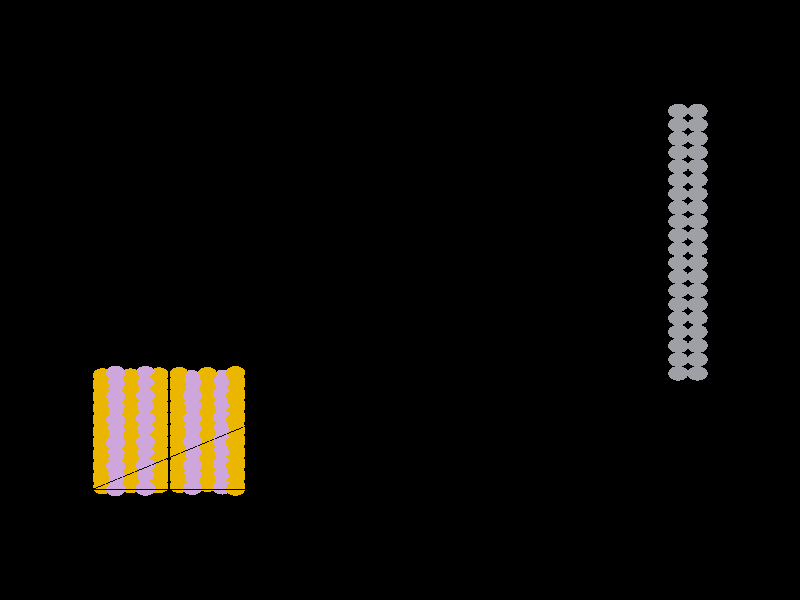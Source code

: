 #include "colors.inc"
#include "finish.inc"

global_settings {assumed_gamma 1 max_trace_level 6}
background {color White transmit 1.0}
camera {orthographic
  right -102.73*x up 107.53*y
  direction 1.00*z
  location <0,0,50.00> look_at <0,0,0>}


light_source {<  2.00,   3.00,  40.00> color White
  area_light <0.70, 0, 0>, <0, 0.70, 0>, 3, 3
  adaptive 1 jitter}
// no fog
#declare simple = finish {phong 0.7}
#declare pale = finish {ambient 0.5 diffuse 0.85 roughness 0.001 specular 0.200 }
#declare intermediate = finish {ambient 0.3 diffuse 0.6 specular 0.1 roughness 0.04}
#declare vmd = finish {ambient 0.0 diffuse 0.65 phong 0.1 phong_size 40.0 specular 0.5 }
#declare jmol = finish {ambient 0.2 diffuse 0.6 specular 1 roughness 0.001 metallic}
#declare ase2 = finish {ambient 0.05 brilliance 3 diffuse 0.6 metallic specular 0.7 roughness 0.04 reflection 0.15}
#declare ase3 = finish {ambient 0.15 brilliance 2 diffuse 0.6 metallic specular 1.0 roughness 0.001 reflection 0.0}
#declare glass = finish {ambient 0.05 diffuse 0.3 specular 1.0 roughness 0.001}
#declare glass2 = finish {ambient 0.01 diffuse 0.3 specular 1.0 reflection 0.25 roughness 0.001}
#declare Rcell = 0.070;
#declare Rbond = 0.100;

#macro atom(LOC, R, COL, TRANS, FIN)
  sphere{LOC, R texture{pigment{color COL transmit TRANS} finish{FIN}}}
#end
#macro constrain(LOC, R, COL, TRANS FIN)
union{torus{R, Rcell rotate 45*z texture{pigment{color COL transmit TRANS} finish{FIN}}}
     torus{R, Rcell rotate -45*z texture{pigment{color COL transmit TRANS} finish{FIN}}}
     translate LOC}
#end

cylinder {<-39.51, -33.95, -48.68>, <  2.13, -33.95, -48.68>, Rcell pigment {Black}}
cylinder {< -3.43, -13.15, -48.68>, < 38.21, -13.15, -48.68>, Rcell pigment {Black}}
cylinder {< -3.43, -13.15, -29.01>, < 38.21, -13.15, -29.01>, Rcell pigment {Black}}
cylinder {<-39.51, -33.95, -29.01>, <  2.13, -33.95, -29.01>, Rcell pigment {Black}}
cylinder {<-39.51, -33.95, -48.68>, < -3.43, -13.15, -48.68>, Rcell pigment {Black}}
cylinder {<  2.13, -33.95, -48.68>, < 38.21, -13.15, -48.68>, Rcell pigment {Black}}
cylinder {<  2.13, -33.95, -29.01>, < 38.21, -13.15, -29.01>, Rcell pigment {Black}}
cylinder {<-39.51, -33.95, -29.01>, < -3.43, -13.15, -29.01>, Rcell pigment {Black}}
cylinder {<-39.51, -33.95, -48.68>, <-39.51, -33.95, -29.01>, Rcell pigment {Black}}
cylinder {<  2.13, -33.95, -48.68>, <  2.13, -33.95, -29.01>, Rcell pigment {Black}}
cylinder {< 38.21, -13.15, -48.68>, < 38.21, -13.15, -29.01>, Rcell pigment {Black}}
cylinder {< -3.43, -13.15, -48.68>, < -3.43, -13.15, -29.01>, Rcell pigment {Black}}
atom(<-36.50, -33.93, -48.73>, 1.24, rgb <0.62, 0.38, 0.71>, 0.0, ase2) // #0
atom(<-26.65, -33.71, -49.58>, 1.24, rgb <0.62, 0.38, 0.71>, 0.0, ase2) // #1
atom(<-21.11, -33.86, -49.00>, 1.23, rgb <0.83, 0.47, 0.00>, 0.0, ase2) // #2
atom(<-36.50, -17.30, -77.59>, 1.24, rgb <0.62, 0.38, 0.71>, 0.0, ase2) // #3
atom(<-36.50, -15.10, -81.40>, 1.24, rgb <0.62, 0.38, 0.71>, 0.0, ase2) // #4
atom(<-26.65, -17.07, -78.44>, 1.24, rgb <0.62, 0.38, 0.71>, 0.0, ase2) // #5
atom(<-26.65, -14.88, -82.25>, 1.24, rgb <0.62, 0.38, 0.71>, 0.0, ase2) // #6
atom(<-21.11, -17.23, -77.86>, 1.23, rgb <0.83, 0.47, 0.00>, 0.0, ase2) // #7
atom(<-21.11, -14.47, -82.65>, 1.23, rgb <0.83, 0.47, 0.00>, 0.0, ase2) // #8
atom(<-36.50, -13.14, -84.81>, 1.24, rgb <0.62, 0.38, 0.71>, 0.0, ase2) // #9
atom(<-36.50, -31.74, -52.53>, 1.24, rgb <0.62, 0.38, 0.71>, 0.0, ase2) // #10
atom(<-26.65, -31.51, -53.38>, 1.24, rgb <0.62, 0.38, 0.71>, 0.0, ase2) // #11
atom(<-21.11, -13.07, -85.08>, 1.23, rgb <0.83, 0.47, 0.00>, 0.0, ase2) // #12
atom(<-21.11, -31.10, -53.79>, 1.23, rgb <0.83, 0.47, 0.00>, 0.0, ase2) // #13
atom(<-36.50, -29.78, -55.94>, 1.24, rgb <0.62, 0.38, 0.71>, 0.0, ase2) // #14
atom(<-36.50, -27.58, -59.75>, 1.24, rgb <0.62, 0.38, 0.71>, 0.0, ase2) // #15
atom(<-26.65, -29.55, -56.79>, 1.24, rgb <0.62, 0.38, 0.71>, 0.0, ase2) // #16
atom(<-26.65, -27.35, -60.60>, 1.24, rgb <0.62, 0.38, 0.71>, 0.0, ase2) // #17
atom(<-21.11, -29.70, -56.21>, 1.23, rgb <0.83, 0.47, 0.00>, 0.0, ase2) // #18
atom(<-21.11, -26.94, -61.00>, 1.23, rgb <0.83, 0.47, 0.00>, 0.0, ase2) // #19
atom(<-36.50, -25.62, -63.16>, 1.24, rgb <0.62, 0.38, 0.71>, 0.0, ase2) // #20
atom(<-36.50, -23.42, -66.96>, 1.24, rgb <0.62, 0.38, 0.71>, 0.0, ase2) // #21
atom(<-26.65, -25.39, -64.01>, 1.24, rgb <0.62, 0.38, 0.71>, 0.0, ase2) // #22
atom(<-26.65, -23.19, -67.82>, 1.24, rgb <0.62, 0.38, 0.71>, 0.0, ase2) // #23
atom(<-21.11, -25.54, -63.43>, 1.23, rgb <0.83, 0.47, 0.00>, 0.0, ase2) // #24
atom(<-21.11, -22.78, -68.22>, 1.23, rgb <0.83, 0.47, 0.00>, 0.0, ase2) // #25
atom(<-36.50, -21.46, -70.37>, 1.24, rgb <0.62, 0.38, 0.71>, 0.0, ase2) // #26
atom(<-36.50, -19.26, -74.18>, 1.24, rgb <0.62, 0.38, 0.71>, 0.0, ase2) // #27
atom(<-26.65, -21.23, -71.23>, 1.24, rgb <0.62, 0.38, 0.71>, 0.0, ase2) // #28
atom(<-26.65, -19.04, -75.03>, 1.24, rgb <0.62, 0.38, 0.71>, 0.0, ase2) // #29
atom(<-21.11, -21.39, -70.64>, 1.23, rgb <0.83, 0.47, 0.00>, 0.0, ase2) // #30
atom(<-21.11, -18.62, -75.43>, 1.23, rgb <0.83, 0.47, 0.00>, 0.0, ase2) // #31
atom(<-36.50, -33.93, -82.04>, 1.24, rgb <0.62, 0.38, 0.71>, 0.0, ase2) // #32
atom(<-26.65, -33.71, -82.89>, 1.24, rgb <0.62, 0.38, 0.71>, 0.0, ase2) // #33
atom(<-32.68, -33.85, -86.77>, 1.24, rgb <0.62, 0.38, 0.71>, 0.0, ase2) // #34
atom(<-22.83, -33.62, -87.62>, 1.24, rgb <0.62, 0.38, 0.71>, 0.0, ase2) // #35
atom(<-21.11, -33.86, -82.31>, 1.23, rgb <0.83, 0.47, 0.00>, 0.0, ase2) // #36
atom(<-36.50, -33.93, -90.37>, 1.24, rgb <0.62, 0.38, 0.71>, 0.0, ase2) // #37
atom(<-32.68, -33.85, -53.45>, 1.24, rgb <0.62, 0.38, 0.71>, 0.0, ase2) // #38
atom(<-22.83, -33.62, -54.30>, 1.24, rgb <0.62, 0.38, 0.71>, 0.0, ase2) // #39
atom(<-21.11, -33.86, -90.64>, 1.23, rgb <0.83, 0.47, 0.00>, 0.0, ase2) // #40
atom(<-36.50, -33.93, -57.05>, 1.24, rgb <0.62, 0.38, 0.71>, 0.0, ase2) // #41
atom(<-26.65, -33.71, -57.91>, 1.24, rgb <0.62, 0.38, 0.71>, 0.0, ase2) // #42
atom(<-32.68, -33.85, -61.78>, 1.24, rgb <0.62, 0.38, 0.71>, 0.0, ase2) // #43
atom(<-22.83, -33.62, -62.63>, 1.24, rgb <0.62, 0.38, 0.71>, 0.0, ase2) // #44
atom(<-21.11, -33.86, -57.32>, 1.23, rgb <0.83, 0.47, 0.00>, 0.0, ase2) // #45
atom(<-36.50, -33.93, -65.38>, 1.24, rgb <0.62, 0.38, 0.71>, 0.0, ase2) // #46
atom(<-26.65, -33.71, -66.23>, 1.24, rgb <0.62, 0.38, 0.71>, 0.0, ase2) // #47
atom(<-32.68, -33.85, -70.11>, 1.24, rgb <0.62, 0.38, 0.71>, 0.0, ase2) // #48
atom(<-22.83, -33.62, -70.96>, 1.24, rgb <0.62, 0.38, 0.71>, 0.0, ase2) // #49
atom(<-21.11, -33.86, -65.65>, 1.23, rgb <0.83, 0.47, 0.00>, 0.0, ase2) // #50
atom(<-36.50, -33.93, -73.71>, 1.24, rgb <0.62, 0.38, 0.71>, 0.0, ase2) // #51
atom(<-26.65, -33.71, -74.56>, 1.24, rgb <0.62, 0.38, 0.71>, 0.0, ase2) // #52
atom(<-32.68, -33.85, -78.44>, 1.24, rgb <0.62, 0.38, 0.71>, 0.0, ase2) // #53
atom(<-22.83, -33.62, -79.29>, 1.24, rgb <0.62, 0.38, 0.71>, 0.0, ase2) // #54
atom(<-21.11, -33.86, -73.98>, 1.23, rgb <0.83, 0.47, 0.00>, 0.0, ase2) // #55
atom(<-36.65, -18.18, -115.52>, 1.24, rgb <0.62, 0.38, 0.71>, 0.0, ase2) // #56
atom(<-36.65, -16.10, -114.97>, 1.24, rgb <0.62, 0.38, 0.71>, 0.0, ase2) // #57
atom(<-36.65, -14.23, -122.37>, 1.24, rgb <0.62, 0.38, 0.71>, 0.0, ase2) // #58
atom(<-36.65, -16.31, -114.59>, 1.24, rgb <0.62, 0.38, 0.71>, 0.0, ase2) // #59
atom(<-36.50, -17.30, -110.91>, 1.24, rgb <0.62, 0.38, 0.71>, 0.0, ase2) // #60
atom(<-36.50, -15.22, -118.68>, 1.24, rgb <0.62, 0.38, 0.71>, 0.0, ase2) // #61
atom(<-36.50, -15.10, -114.71>, 1.24, rgb <0.62, 0.38, 0.71>, 0.0, ase2) // #62
atom(<-36.50, -17.18, -115.27>, 1.24, rgb <0.62, 0.38, 0.71>, 0.0, ase2) // #63
atom(<-38.21, -17.62, -115.23>, 1.23, rgb <0.83, 0.47, 0.00>, 0.0, ase2) // #64
atom(<-38.21, -15.54, -114.67>, 1.23, rgb <0.83, 0.47, 0.00>, 0.0, ase2) // #65
atom(<-38.21, -14.86, -120.02>, 1.23, rgb <0.83, 0.47, 0.00>, 0.0, ase2) // #66
atom(<-38.21, -16.94, -112.25>, 1.23, rgb <0.83, 0.47, 0.00>, 0.0, ase2) // #67
atom(<-34.62, -16.75, -115.33>, 1.23, rgb <0.83, 0.47, 0.00>, 0.0, ase2) // #68
atom(<-34.62, -14.67, -114.77>, 1.23, rgb <0.83, 0.47, 0.00>, 0.0, ase2) // #69
atom(<-34.62, -15.57, -117.38>, 1.23, rgb <0.83, 0.47, 0.00>, 0.0, ase2) // #70
atom(<-34.62, -17.65, -109.61>, 1.23, rgb <0.83, 0.47, 0.00>, 0.0, ase2) // #71
atom(<-38.10, -16.52, -114.94>, 1.23, rgb <0.83, 0.47, 0.00>, 0.0, ase2) // #72
atom(<-38.10, -14.44, -114.39>, 1.23, rgb <0.83, 0.47, 0.00>, 0.0, ase2) // #73
atom(<-38.10, -15.96, -115.91>, 1.23, rgb <0.83, 0.47, 0.00>, 0.0, ase2) // #74
atom(<-38.10, -18.04, -108.13>, 1.23, rgb <0.83, 0.47, 0.00>, 0.0, ase2) // #75
atom(<-32.53, -18.08, -107.98>, 1.24, rgb <0.62, 0.38, 0.71>, 0.0, ase2) // #76
atom(<-26.80, -17.95, -116.37>, 1.24, rgb <0.62, 0.38, 0.71>, 0.0, ase2) // #77
atom(<-32.53, -16.00, -115.75>, 1.24, rgb <0.62, 0.38, 0.71>, 0.0, ase2) // #78
atom(<-26.80, -15.87, -115.82>, 1.24, rgb <0.62, 0.38, 0.71>, 0.0, ase2) // #79
atom(<-26.80, -14.01, -123.22>, 1.24, rgb <0.62, 0.38, 0.71>, 0.0, ase2) // #80
atom(<-32.53, -14.14, -114.82>, 1.24, rgb <0.62, 0.38, 0.71>, 0.0, ase2) // #81
atom(<-26.80, -16.08, -115.44>, 1.24, rgb <0.62, 0.38, 0.71>, 0.0, ase2) // #82
atom(<-32.53, -16.22, -115.38>, 1.24, rgb <0.62, 0.38, 0.71>, 0.0, ase2) // #83
atom(<-26.65, -17.07, -111.76>, 1.24, rgb <0.62, 0.38, 0.71>, 0.0, ase2) // #84
atom(<-32.68, -17.21, -115.63>, 1.24, rgb <0.62, 0.38, 0.71>, 0.0, ase2) // #85
atom(<-26.65, -14.99, -119.53>, 1.24, rgb <0.62, 0.38, 0.71>, 0.0, ase2) // #86
atom(<-32.68, -15.13, -115.07>, 1.24, rgb <0.62, 0.38, 0.71>, 0.0, ase2) // #87
atom(<-32.68, -15.02, -119.44>, 1.24, rgb <0.62, 0.38, 0.71>, 0.0, ase2) // #88
atom(<-26.65, -14.88, -115.56>, 1.24, rgb <0.62, 0.38, 0.71>, 0.0, ase2) // #89
atom(<-32.68, -17.10, -111.67>, 1.24, rgb <0.62, 0.38, 0.71>, 0.0, ase2) // #90
atom(<-26.65, -16.96, -116.12>, 1.24, rgb <0.62, 0.38, 0.71>, 0.0, ase2) // #91
atom(<-30.97, -17.45, -110.33>, 1.23, rgb <0.83, 0.47, 0.00>, 0.0, ase2) // #92
atom(<-28.36, -17.39, -116.08>, 1.23, rgb <0.83, 0.47, 0.00>, 0.0, ase2) // #93
atom(<-30.97, -15.37, -118.10>, 1.23, rgb <0.83, 0.47, 0.00>, 0.0, ase2) // #94
atom(<-28.36, -15.31, -115.52>, 1.23, rgb <0.83, 0.47, 0.00>, 0.0, ase2) // #95
atom(<-28.36, -14.63, -120.87>, 1.23, rgb <0.83, 0.47, 0.00>, 0.0, ase2) // #96
atom(<-30.97, -14.69, -115.12>, 1.23, rgb <0.83, 0.47, 0.00>, 0.0, ase2) // #97
atom(<-28.36, -16.71, -113.10>, 1.23, rgb <0.83, 0.47, 0.00>, 0.0, ase2) // #98
atom(<-30.97, -16.77, -115.67>, 1.23, rgb <0.83, 0.47, 0.00>, 0.0, ase2) // #99
atom(<-34.56, -16.75, -112.96>, 1.23, rgb <0.83, 0.47, 0.00>, 0.0, ase2) // #100
atom(<-24.76, -16.52, -116.18>, 1.23, rgb <0.83, 0.47, 0.00>, 0.0, ase2) // #101
atom(<-34.56, -14.67, -120.74>, 1.23, rgb <0.83, 0.47, 0.00>, 0.0, ase2) // #102
atom(<-24.76, -14.44, -115.62>, 1.23, rgb <0.83, 0.47, 0.00>, 0.0, ase2) // #103
atom(<-24.76, -15.34, -118.23>, 1.23, rgb <0.83, 0.47, 0.00>, 0.0, ase2) // #104
atom(<-34.56, -15.57, -115.02>, 1.23, rgb <0.83, 0.47, 0.00>, 0.0, ase2) // #105
atom(<-24.76, -17.42, -110.46>, 1.23, rgb <0.83, 0.47, 0.00>, 0.0, ase2) // #106
atom(<-34.56, -17.65, -115.57>, 1.23, rgb <0.83, 0.47, 0.00>, 0.0, ase2) // #107
atom(<-31.07, -16.35, -114.44>, 1.23, rgb <0.83, 0.47, 0.00>, 0.0, ase2) // #108
atom(<-28.25, -16.29, -115.79>, 1.23, rgb <0.83, 0.47, 0.00>, 0.0, ase2) // #109
atom(<-31.07, -14.27, -122.21>, 1.23, rgb <0.83, 0.47, 0.00>, 0.0, ase2) // #110
atom(<-28.25, -14.21, -115.24>, 1.23, rgb <0.83, 0.47, 0.00>, 0.0, ase2) // #111
atom(<-28.25, -15.73, -116.76>, 1.23, rgb <0.83, 0.47, 0.00>, 0.0, ase2) // #112
atom(<-31.07, -15.80, -115.40>, 1.23, rgb <0.83, 0.47, 0.00>, 0.0, ase2) // #113
atom(<-28.25, -17.81, -108.98>, 1.23, rgb <0.83, 0.47, 0.00>, 0.0, ase2) // #114
atom(<-31.07, -17.88, -115.96>, 1.23, rgb <0.83, 0.47, 0.00>, 0.0, ase2) // #115
atom(<-22.68, -17.85, -108.83>, 1.24, rgb <0.62, 0.38, 0.71>, 0.0, ase2) // #116
atom(<-22.68, -15.78, -116.60>, 1.24, rgb <0.62, 0.38, 0.71>, 0.0, ase2) // #117
atom(<-22.68, -13.91, -115.67>, 1.24, rgb <0.62, 0.38, 0.71>, 0.0, ase2) // #118
atom(<-22.68, -15.99, -116.23>, 1.24, rgb <0.62, 0.38, 0.71>, 0.0, ase2) // #119
atom(<-22.83, -16.98, -116.48>, 1.24, rgb <0.62, 0.38, 0.71>, 0.0, ase2) // #120
atom(<-22.83, -14.90, -115.93>, 1.24, rgb <0.62, 0.38, 0.71>, 0.0, ase2) // #121
atom(<-22.83, -14.79, -120.29>, 1.24, rgb <0.62, 0.38, 0.71>, 0.0, ase2) // #122
atom(<-22.83, -16.87, -112.52>, 1.24, rgb <0.62, 0.38, 0.71>, 0.0, ase2) // #123
atom(<-21.11, -17.23, -111.18>, 1.23, rgb <0.83, 0.47, 0.00>, 0.0, ase2) // #124
atom(<-21.11, -15.15, -118.95>, 1.23, rgb <0.83, 0.47, 0.00>, 0.0, ase2) // #125
atom(<-21.11, -14.47, -115.97>, 1.23, rgb <0.83, 0.47, 0.00>, 0.0, ase2) // #126
atom(<-21.11, -16.55, -116.52>, 1.23, rgb <0.83, 0.47, 0.00>, 0.0, ase2) // #127
atom(<-24.71, -16.52, -113.82>, 1.23, rgb <0.83, 0.47, 0.00>, 0.0, ase2) // #128
atom(<-24.71, -14.44, -121.59>, 1.23, rgb <0.83, 0.47, 0.00>, 0.0, ase2) // #129
atom(<-24.71, -15.34, -115.87>, 1.23, rgb <0.83, 0.47, 0.00>, 0.0, ase2) // #130
atom(<-24.71, -17.42, -116.42>, 1.23, rgb <0.83, 0.47, 0.00>, 0.0, ase2) // #131
atom(<-21.22, -16.13, -115.29>, 1.23, rgb <0.83, 0.47, 0.00>, 0.0, ase2) // #132
atom(<-21.22, -14.05, -123.06>, 1.23, rgb <0.83, 0.47, 0.00>, 0.0, ase2) // #133
atom(<-21.22, -15.57, -116.25>, 1.23, rgb <0.83, 0.47, 0.00>, 0.0, ase2) // #134
atom(<-21.22, -17.65, -116.81>, 1.23, rgb <0.83, 0.47, 0.00>, 0.0, ase2) // #135
atom(<-36.65, -14.02, -122.74>, 1.24, rgb <0.62, 0.38, 0.71>, 0.0, ase2) // #136
atom(<-36.65, -32.73, -86.10>, 1.24, rgb <0.62, 0.38, 0.71>, 0.0, ase2) // #137
atom(<-36.65, -30.87, -93.50>, 1.24, rgb <0.62, 0.38, 0.71>, 0.0, ase2) // #138
atom(<-36.65, -32.95, -85.73>, 1.24, rgb <0.62, 0.38, 0.71>, 0.0, ase2) // #139
atom(<-36.50, -13.14, -118.12>, 1.24, rgb <0.62, 0.38, 0.71>, 0.0, ase2) // #140
atom(<-36.50, -31.86, -89.81>, 1.24, rgb <0.62, 0.38, 0.71>, 0.0, ase2) // #141
atom(<-36.50, -31.74, -85.85>, 1.24, rgb <0.62, 0.38, 0.71>, 0.0, ase2) // #142
atom(<-36.50, -33.82, -86.40>, 1.24, rgb <0.62, 0.38, 0.71>, 0.0, ase2) // #143
atom(<-38.21, -13.46, -122.44>, 1.23, rgb <0.83, 0.47, 0.00>, 0.0, ase2) // #144
atom(<-38.21, -32.18, -85.81>, 1.23, rgb <0.83, 0.47, 0.00>, 0.0, ase2) // #145
atom(<-38.21, -31.50, -91.15>, 1.23, rgb <0.83, 0.47, 0.00>, 0.0, ase2) // #146
atom(<-38.21, -33.58, -83.38>, 1.23, rgb <0.83, 0.47, 0.00>, 0.0, ase2) // #147
atom(<-34.62, -33.39, -86.46>, 1.23, rgb <0.83, 0.47, 0.00>, 0.0, ase2) // #148
atom(<-34.62, -31.31, -85.91>, 1.23, rgb <0.83, 0.47, 0.00>, 0.0, ase2) // #149
atom(<-34.62, -32.20, -88.52>, 1.23, rgb <0.83, 0.47, 0.00>, 0.0, ase2) // #150
atom(<-34.62, -13.49, -116.82>, 1.23, rgb <0.83, 0.47, 0.00>, 0.0, ase2) // #151
atom(<-38.10, -33.15, -86.08>, 1.23, rgb <0.83, 0.47, 0.00>, 0.0, ase2) // #152
atom(<-38.10, -31.07, -85.52>, 1.23, rgb <0.83, 0.47, 0.00>, 0.0, ase2) // #153
atom(<-38.10, -32.60, -87.04>, 1.23, rgb <0.83, 0.47, 0.00>, 0.0, ase2) // #154
atom(<-38.10, -13.88, -115.35>, 1.23, rgb <0.83, 0.47, 0.00>, 0.0, ase2) // #155
atom(<-32.53, -13.92, -115.19>, 1.24, rgb <0.62, 0.38, 0.71>, 0.0, ase2) // #156
atom(<-26.80, -13.79, -123.59>, 1.24, rgb <0.62, 0.38, 0.71>, 0.0, ase2) // #157
atom(<-32.53, -32.64, -86.89>, 1.24, rgb <0.62, 0.38, 0.71>, 0.0, ase2) // #158
atom(<-26.80, -32.51, -86.95>, 1.24, rgb <0.62, 0.38, 0.71>, 0.0, ase2) // #159
atom(<-26.80, -30.64, -94.35>, 1.24, rgb <0.62, 0.38, 0.71>, 0.0, ase2) // #160
atom(<-32.53, -30.77, -85.96>, 1.24, rgb <0.62, 0.38, 0.71>, 0.0, ase2) // #161
atom(<-26.80, -32.72, -86.58>, 1.24, rgb <0.62, 0.38, 0.71>, 0.0, ase2) // #162
atom(<-32.53, -32.85, -86.51>, 1.24, rgb <0.62, 0.38, 0.71>, 0.0, ase2) // #163
atom(<-32.68, -13.05, -122.85>, 1.24, rgb <0.62, 0.38, 0.71>, 0.0, ase2) // #164
atom(<-26.65, -31.63, -90.66>, 1.24, rgb <0.62, 0.38, 0.71>, 0.0, ase2) // #165
atom(<-32.68, -31.77, -86.21>, 1.24, rgb <0.62, 0.38, 0.71>, 0.0, ase2) // #166
atom(<-32.68, -31.65, -90.57>, 1.24, rgb <0.62, 0.38, 0.71>, 0.0, ase2) // #167
atom(<-26.65, -31.51, -86.70>, 1.24, rgb <0.62, 0.38, 0.71>, 0.0, ase2) // #168
atom(<-32.68, -33.73, -82.80>, 1.24, rgb <0.62, 0.38, 0.71>, 0.0, ase2) // #169
atom(<-26.65, -33.59, -87.26>, 1.24, rgb <0.62, 0.38, 0.71>, 0.0, ase2) // #170
atom(<-30.97, -13.30, -117.54>, 1.23, rgb <0.83, 0.47, 0.00>, 0.0, ase2) // #171
atom(<-28.36, -13.24, -123.30>, 1.23, rgb <0.83, 0.47, 0.00>, 0.0, ase2) // #172
atom(<-30.97, -32.01, -89.23>, 1.23, rgb <0.83, 0.47, 0.00>, 0.0, ase2) // #173
atom(<-28.36, -31.95, -86.66>, 1.23, rgb <0.83, 0.47, 0.00>, 0.0, ase2) // #174
atom(<-28.36, -31.27, -92.00>, 1.23, rgb <0.83, 0.47, 0.00>, 0.0, ase2) // #175
atom(<-30.97, -31.33, -86.25>, 1.23, rgb <0.83, 0.47, 0.00>, 0.0, ase2) // #176
atom(<-28.36, -33.35, -84.23>, 1.23, rgb <0.83, 0.47, 0.00>, 0.0, ase2) // #177
atom(<-30.97, -33.41, -86.81>, 1.23, rgb <0.83, 0.47, 0.00>, 0.0, ase2) // #178
atom(<-34.56, -33.38, -84.10>, 1.23, rgb <0.83, 0.47, 0.00>, 0.0, ase2) // #179
atom(<-24.76, -33.16, -87.31>, 1.23, rgb <0.83, 0.47, 0.00>, 0.0, ase2) // #180
atom(<-34.56, -31.30, -91.87>, 1.23, rgb <0.83, 0.47, 0.00>, 0.0, ase2) // #181
atom(<-24.76, -31.08, -86.76>, 1.23, rgb <0.83, 0.47, 0.00>, 0.0, ase2) // #182
atom(<-24.76, -31.98, -89.37>, 1.23, rgb <0.83, 0.47, 0.00>, 0.0, ase2) // #183
atom(<-34.56, -32.20, -86.15>, 1.23, rgb <0.83, 0.47, 0.00>, 0.0, ase2) // #184
atom(<-24.76, -13.26, -117.68>, 1.23, rgb <0.83, 0.47, 0.00>, 0.0, ase2) // #185
atom(<-34.56, -13.49, -122.79>, 1.23, rgb <0.83, 0.47, 0.00>, 0.0, ase2) // #186
atom(<-31.07, -32.99, -85.57>, 1.23, rgb <0.83, 0.47, 0.00>, 0.0, ase2) // #187
atom(<-28.25, -32.92, -86.93>, 1.23, rgb <0.83, 0.47, 0.00>, 0.0, ase2) // #188
atom(<-31.07, -30.91, -93.35>, 1.23, rgb <0.83, 0.47, 0.00>, 0.0, ase2) // #189
atom(<-28.25, -30.85, -86.37>, 1.23, rgb <0.83, 0.47, 0.00>, 0.0, ase2) // #190
atom(<-28.25, -32.37, -87.89>, 1.23, rgb <0.83, 0.47, 0.00>, 0.0, ase2) // #191
atom(<-31.07, -32.43, -86.54>, 1.23, rgb <0.83, 0.47, 0.00>, 0.0, ase2) // #192
atom(<-28.25, -13.65, -116.20>, 1.23, rgb <0.83, 0.47, 0.00>, 0.0, ase2) // #193
atom(<-31.07, -13.72, -123.17>, 1.23, rgb <0.83, 0.47, 0.00>, 0.0, ase2) // #194
atom(<-22.68, -13.70, -116.05>, 1.24, rgb <0.62, 0.38, 0.71>, 0.0, ase2) // #195
atom(<-22.68, -32.41, -87.74>, 1.24, rgb <0.62, 0.38, 0.71>, 0.0, ase2) // #196
atom(<-22.68, -30.55, -86.81>, 1.24, rgb <0.62, 0.38, 0.71>, 0.0, ase2) // #197
atom(<-22.68, -32.63, -87.36>, 1.24, rgb <0.62, 0.38, 0.71>, 0.0, ase2) // #198
atom(<-22.83, -31.54, -87.06>, 1.24, rgb <0.62, 0.38, 0.71>, 0.0, ase2) // #199
atom(<-22.83, -31.42, -91.42>, 1.24, rgb <0.62, 0.38, 0.71>, 0.0, ase2) // #200
atom(<-22.83, -33.50, -83.65>, 1.24, rgb <0.62, 0.38, 0.71>, 0.0, ase2) // #201
atom(<-21.11, -13.07, -118.39>, 1.23, rgb <0.83, 0.47, 0.00>, 0.0, ase2) // #202
atom(<-21.11, -31.78, -90.08>, 1.23, rgb <0.83, 0.47, 0.00>, 0.0, ase2) // #203
atom(<-21.11, -31.10, -87.10>, 1.23, rgb <0.83, 0.47, 0.00>, 0.0, ase2) // #204
atom(<-21.11, -33.18, -87.66>, 1.23, rgb <0.83, 0.47, 0.00>, 0.0, ase2) // #205
atom(<-24.71, -33.16, -84.95>, 1.23, rgb <0.83, 0.47, 0.00>, 0.0, ase2) // #206
atom(<-24.71, -31.08, -92.72>, 1.23, rgb <0.83, 0.47, 0.00>, 0.0, ase2) // #207
atom(<-24.71, -31.97, -87.00>, 1.23, rgb <0.83, 0.47, 0.00>, 0.0, ase2) // #208
atom(<-24.71, -13.26, -123.64>, 1.23, rgb <0.83, 0.47, 0.00>, 0.0, ase2) // #209
atom(<-21.22, -32.76, -86.42>, 1.23, rgb <0.83, 0.47, 0.00>, 0.0, ase2) // #210
atom(<-21.22, -30.68, -94.20>, 1.23, rgb <0.83, 0.47, 0.00>, 0.0, ase2) // #211
atom(<-21.22, -32.21, -87.39>, 1.23, rgb <0.83, 0.47, 0.00>, 0.0, ase2) // #212
atom(<-21.22, -13.49, -124.03>, 1.23, rgb <0.83, 0.47, 0.00>, 0.0, ase2) // #213
atom(<-36.65, -30.65, -93.87>, 1.24, rgb <0.62, 0.38, 0.71>, 0.0, ase2) // #214
atom(<-36.65, -28.57, -93.32>, 1.24, rgb <0.62, 0.38, 0.71>, 0.0, ase2) // #215
atom(<-36.65, -26.71, -100.72>, 1.24, rgb <0.62, 0.38, 0.71>, 0.0, ase2) // #216
atom(<-36.65, -28.79, -92.94>, 1.24, rgb <0.62, 0.38, 0.71>, 0.0, ase2) // #217
atom(<-36.50, -29.78, -89.26>, 1.24, rgb <0.62, 0.38, 0.71>, 0.0, ase2) // #218
atom(<-36.50, -27.70, -97.03>, 1.24, rgb <0.62, 0.38, 0.71>, 0.0, ase2) // #219
atom(<-36.50, -27.58, -93.06>, 1.24, rgb <0.62, 0.38, 0.71>, 0.0, ase2) // #220
atom(<-36.50, -29.66, -93.62>, 1.24, rgb <0.62, 0.38, 0.71>, 0.0, ase2) // #221
atom(<-38.21, -30.10, -93.58>, 1.23, rgb <0.83, 0.47, 0.00>, 0.0, ase2) // #222
atom(<-38.21, -28.02, -93.02>, 1.23, rgb <0.83, 0.47, 0.00>, 0.0, ase2) // #223
atom(<-38.21, -27.34, -98.37>, 1.23, rgb <0.83, 0.47, 0.00>, 0.0, ase2) // #224
atom(<-38.21, -29.42, -90.60>, 1.23, rgb <0.83, 0.47, 0.00>, 0.0, ase2) // #225
atom(<-34.62, -29.23, -93.68>, 1.23, rgb <0.83, 0.47, 0.00>, 0.0, ase2) // #226
atom(<-34.62, -27.15, -93.12>, 1.23, rgb <0.83, 0.47, 0.00>, 0.0, ase2) // #227
atom(<-34.62, -28.04, -95.73>, 1.23, rgb <0.83, 0.47, 0.00>, 0.0, ase2) // #228
atom(<-34.62, -30.12, -87.96>, 1.23, rgb <0.83, 0.47, 0.00>, 0.0, ase2) // #229
atom(<-38.10, -28.99, -93.29>, 1.23, rgb <0.83, 0.47, 0.00>, 0.0, ase2) // #230
atom(<-38.10, -26.91, -92.74>, 1.23, rgb <0.83, 0.47, 0.00>, 0.0, ase2) // #231
atom(<-38.10, -28.44, -94.26>, 1.23, rgb <0.83, 0.47, 0.00>, 0.0, ase2) // #232
atom(<-38.10, -30.52, -86.48>, 1.23, rgb <0.83, 0.47, 0.00>, 0.0, ase2) // #233
atom(<-32.53, -30.56, -86.33>, 1.24, rgb <0.62, 0.38, 0.71>, 0.0, ase2) // #234
atom(<-26.80, -30.43, -94.72>, 1.24, rgb <0.62, 0.38, 0.71>, 0.0, ase2) // #235
atom(<-32.53, -28.48, -94.10>, 1.24, rgb <0.62, 0.38, 0.71>, 0.0, ase2) // #236
atom(<-26.80, -28.35, -94.17>, 1.24, rgb <0.62, 0.38, 0.71>, 0.0, ase2) // #237
atom(<-26.80, -26.48, -101.57>, 1.24, rgb <0.62, 0.38, 0.71>, 0.0, ase2) // #238
atom(<-32.53, -26.61, -93.17>, 1.24, rgb <0.62, 0.38, 0.71>, 0.0, ase2) // #239
atom(<-26.80, -28.56, -93.80>, 1.24, rgb <0.62, 0.38, 0.71>, 0.0, ase2) // #240
atom(<-32.53, -28.69, -93.73>, 1.24, rgb <0.62, 0.38, 0.71>, 0.0, ase2) // #241
atom(<-26.65, -29.55, -90.11>, 1.24, rgb <0.62, 0.38, 0.71>, 0.0, ase2) // #242
atom(<-32.68, -29.69, -93.98>, 1.24, rgb <0.62, 0.38, 0.71>, 0.0, ase2) // #243
atom(<-26.65, -27.47, -97.88>, 1.24, rgb <0.62, 0.38, 0.71>, 0.0, ase2) // #244
atom(<-32.68, -27.61, -93.43>, 1.24, rgb <0.62, 0.38, 0.71>, 0.0, ase2) // #245
atom(<-32.68, -27.49, -97.79>, 1.24, rgb <0.62, 0.38, 0.71>, 0.0, ase2) // #246
atom(<-26.65, -27.35, -93.92>, 1.24, rgb <0.62, 0.38, 0.71>, 0.0, ase2) // #247
atom(<-32.68, -29.57, -90.02>, 1.24, rgb <0.62, 0.38, 0.71>, 0.0, ase2) // #248
atom(<-26.65, -29.43, -94.47>, 1.24, rgb <0.62, 0.38, 0.71>, 0.0, ase2) // #249
atom(<-30.97, -29.93, -88.68>, 1.23, rgb <0.83, 0.47, 0.00>, 0.0, ase2) // #250
atom(<-28.36, -29.87, -94.43>, 1.23, rgb <0.83, 0.47, 0.00>, 0.0, ase2) // #251
atom(<-30.97, -27.85, -96.45>, 1.23, rgb <0.83, 0.47, 0.00>, 0.0, ase2) // #252
atom(<-28.36, -27.79, -93.87>, 1.23, rgb <0.83, 0.47, 0.00>, 0.0, ase2) // #253
atom(<-28.36, -27.11, -99.22>, 1.23, rgb <0.83, 0.47, 0.00>, 0.0, ase2) // #254
atom(<-30.97, -27.17, -93.47>, 1.23, rgb <0.83, 0.47, 0.00>, 0.0, ase2) // #255
atom(<-28.36, -29.19, -91.45>, 1.23, rgb <0.83, 0.47, 0.00>, 0.0, ase2) // #256
atom(<-30.97, -29.25, -94.02>, 1.23, rgb <0.83, 0.47, 0.00>, 0.0, ase2) // #257
atom(<-34.56, -29.23, -91.32>, 1.23, rgb <0.83, 0.47, 0.00>, 0.0, ase2) // #258
atom(<-24.76, -29.00, -94.53>, 1.23, rgb <0.83, 0.47, 0.00>, 0.0, ase2) // #259
atom(<-34.56, -27.15, -99.09>, 1.23, rgb <0.83, 0.47, 0.00>, 0.0, ase2) // #260
atom(<-24.76, -26.92, -93.97>, 1.23, rgb <0.83, 0.47, 0.00>, 0.0, ase2) // #261
atom(<-24.76, -27.82, -96.58>, 1.23, rgb <0.83, 0.47, 0.00>, 0.0, ase2) // #262
atom(<-34.56, -28.04, -93.37>, 1.23, rgb <0.83, 0.47, 0.00>, 0.0, ase2) // #263
atom(<-24.76, -29.90, -88.81>, 1.23, rgb <0.83, 0.47, 0.00>, 0.0, ase2) // #264
atom(<-34.56, -30.12, -93.92>, 1.23, rgb <0.83, 0.47, 0.00>, 0.0, ase2) // #265
atom(<-31.07, -28.83, -92.79>, 1.23, rgb <0.83, 0.47, 0.00>, 0.0, ase2) // #266
atom(<-28.25, -28.77, -94.14>, 1.23, rgb <0.83, 0.47, 0.00>, 0.0, ase2) // #267
atom(<-31.07, -26.75, -100.56>, 1.23, rgb <0.83, 0.47, 0.00>, 0.0, ase2) // #268
atom(<-28.25, -26.69, -93.59>, 1.23, rgb <0.83, 0.47, 0.00>, 0.0, ase2) // #269
atom(<-28.25, -28.21, -95.11>, 1.23, rgb <0.83, 0.47, 0.00>, 0.0, ase2) // #270
atom(<-31.07, -28.28, -93.75>, 1.23, rgb <0.83, 0.47, 0.00>, 0.0, ase2) // #271
atom(<-28.25, -30.29, -87.33>, 1.23, rgb <0.83, 0.47, 0.00>, 0.0, ase2) // #272
atom(<-31.07, -30.36, -94.31>, 1.23, rgb <0.83, 0.47, 0.00>, 0.0, ase2) // #273
atom(<-22.68, -30.33, -87.18>, 1.24, rgb <0.62, 0.38, 0.71>, 0.0, ase2) // #274
atom(<-22.68, -28.25, -94.95>, 1.24, rgb <0.62, 0.38, 0.71>, 0.0, ase2) // #275
atom(<-22.68, -26.39, -94.02>, 1.24, rgb <0.62, 0.38, 0.71>, 0.0, ase2) // #276
atom(<-22.68, -28.47, -94.58>, 1.24, rgb <0.62, 0.38, 0.71>, 0.0, ase2) // #277
atom(<-22.83, -29.46, -94.83>, 1.24, rgb <0.62, 0.38, 0.71>, 0.0, ase2) // #278
atom(<-22.83, -27.38, -94.28>, 1.24, rgb <0.62, 0.38, 0.71>, 0.0, ase2) // #279
atom(<-22.83, -27.27, -98.64>, 1.24, rgb <0.62, 0.38, 0.71>, 0.0, ase2) // #280
atom(<-22.83, -29.35, -90.87>, 1.24, rgb <0.62, 0.38, 0.71>, 0.0, ase2) // #281
atom(<-21.11, -29.70, -89.53>, 1.23, rgb <0.83, 0.47, 0.00>, 0.0, ase2) // #282
atom(<-21.11, -27.62, -97.30>, 1.23, rgb <0.83, 0.47, 0.00>, 0.0, ase2) // #283
atom(<-21.11, -26.94, -94.32>, 1.23, rgb <0.83, 0.47, 0.00>, 0.0, ase2) // #284
atom(<-21.11, -29.02, -94.87>, 1.23, rgb <0.83, 0.47, 0.00>, 0.0, ase2) // #285
atom(<-24.71, -29.00, -92.17>, 1.23, rgb <0.83, 0.47, 0.00>, 0.0, ase2) // #286
atom(<-24.71, -26.92, -99.94>, 1.23, rgb <0.83, 0.47, 0.00>, 0.0, ase2) // #287
atom(<-24.71, -27.81, -94.22>, 1.23, rgb <0.83, 0.47, 0.00>, 0.0, ase2) // #288
atom(<-24.71, -29.89, -94.77>, 1.23, rgb <0.83, 0.47, 0.00>, 0.0, ase2) // #289
atom(<-21.22, -28.60, -93.64>, 1.23, rgb <0.83, 0.47, 0.00>, 0.0, ase2) // #290
atom(<-21.22, -26.52, -101.41>, 1.23, rgb <0.83, 0.47, 0.00>, 0.0, ase2) // #291
atom(<-21.22, -28.05, -94.60>, 1.23, rgb <0.83, 0.47, 0.00>, 0.0, ase2) // #292
atom(<-21.22, -30.13, -95.16>, 1.23, rgb <0.83, 0.47, 0.00>, 0.0, ase2) // #293
atom(<-36.65, -26.50, -101.09>, 1.24, rgb <0.62, 0.38, 0.71>, 0.0, ase2) // #294
atom(<-36.65, -24.42, -100.53>, 1.24, rgb <0.62, 0.38, 0.71>, 0.0, ase2) // #295
atom(<-36.65, -22.55, -107.93>, 1.24, rgb <0.62, 0.38, 0.71>, 0.0, ase2) // #296
atom(<-36.65, -24.63, -100.16>, 1.24, rgb <0.62, 0.38, 0.71>, 0.0, ase2) // #297
atom(<-36.50, -25.62, -96.47>, 1.24, rgb <0.62, 0.38, 0.71>, 0.0, ase2) // #298
atom(<-36.50, -23.54, -104.25>, 1.24, rgb <0.62, 0.38, 0.71>, 0.0, ase2) // #299
atom(<-36.50, -23.42, -100.28>, 1.24, rgb <0.62, 0.38, 0.71>, 0.0, ase2) // #300
atom(<-36.50, -25.50, -100.84>, 1.24, rgb <0.62, 0.38, 0.71>, 0.0, ase2) // #301
atom(<-38.21, -25.94, -100.80>, 1.23, rgb <0.83, 0.47, 0.00>, 0.0, ase2) // #302
atom(<-38.21, -23.86, -100.24>, 1.23, rgb <0.83, 0.47, 0.00>, 0.0, ase2) // #303
atom(<-38.21, -23.18, -105.59>, 1.23, rgb <0.83, 0.47, 0.00>, 0.0, ase2) // #304
atom(<-38.21, -25.26, -97.81>, 1.23, rgb <0.83, 0.47, 0.00>, 0.0, ase2) // #305
atom(<-34.62, -25.07, -100.90>, 1.23, rgb <0.83, 0.47, 0.00>, 0.0, ase2) // #306
atom(<-34.62, -22.99, -100.34>, 1.23, rgb <0.83, 0.47, 0.00>, 0.0, ase2) // #307
atom(<-34.62, -23.88, -102.95>, 1.23, rgb <0.83, 0.47, 0.00>, 0.0, ase2) // #308
atom(<-34.62, -25.96, -95.18>, 1.23, rgb <0.83, 0.47, 0.00>, 0.0, ase2) // #309
atom(<-38.10, -24.83, -100.51>, 1.23, rgb <0.83, 0.47, 0.00>, 0.0, ase2) // #310
atom(<-38.10, -22.75, -99.95>, 1.23, rgb <0.83, 0.47, 0.00>, 0.0, ase2) // #311
atom(<-38.10, -24.28, -101.47>, 1.23, rgb <0.83, 0.47, 0.00>, 0.0, ase2) // #312
atom(<-38.10, -26.36, -93.70>, 1.23, rgb <0.83, 0.47, 0.00>, 0.0, ase2) // #313
atom(<-32.53, -26.40, -93.55>, 1.24, rgb <0.62, 0.38, 0.71>, 0.0, ase2) // #314
atom(<-26.80, -26.27, -101.94>, 1.24, rgb <0.62, 0.38, 0.71>, 0.0, ase2) // #315
atom(<-32.53, -24.32, -101.32>, 1.24, rgb <0.62, 0.38, 0.71>, 0.0, ase2) // #316
atom(<-26.80, -24.19, -101.38>, 1.24, rgb <0.62, 0.38, 0.71>, 0.0, ase2) // #317
atom(<-26.80, -22.32, -108.78>, 1.24, rgb <0.62, 0.38, 0.71>, 0.0, ase2) // #318
atom(<-32.53, -22.46, -100.39>, 1.24, rgb <0.62, 0.38, 0.71>, 0.0, ase2) // #319
atom(<-26.80, -24.40, -101.01>, 1.24, rgb <0.62, 0.38, 0.71>, 0.0, ase2) // #320
atom(<-32.53, -24.54, -100.95>, 1.24, rgb <0.62, 0.38, 0.71>, 0.0, ase2) // #321
atom(<-26.65, -25.39, -97.32>, 1.24, rgb <0.62, 0.38, 0.71>, 0.0, ase2) // #322
atom(<-32.68, -25.53, -101.20>, 1.24, rgb <0.62, 0.38, 0.71>, 0.0, ase2) // #323
atom(<-26.65, -23.31, -105.10>, 1.24, rgb <0.62, 0.38, 0.71>, 0.0, ase2) // #324
atom(<-32.68, -23.45, -100.64>, 1.24, rgb <0.62, 0.38, 0.71>, 0.0, ase2) // #325
atom(<-32.68, -23.33, -105.01>, 1.24, rgb <0.62, 0.38, 0.71>, 0.0, ase2) // #326
atom(<-26.65, -23.19, -101.13>, 1.24, rgb <0.62, 0.38, 0.71>, 0.0, ase2) // #327
atom(<-32.68, -25.41, -97.23>, 1.24, rgb <0.62, 0.38, 0.71>, 0.0, ase2) // #328
atom(<-26.65, -25.27, -101.69>, 1.24, rgb <0.62, 0.38, 0.71>, 0.0, ase2) // #329
atom(<-30.97, -25.77, -95.89>, 1.23, rgb <0.83, 0.47, 0.00>, 0.0, ase2) // #330
atom(<-28.36, -25.71, -101.65>, 1.23, rgb <0.83, 0.47, 0.00>, 0.0, ase2) // #331
atom(<-30.97, -23.69, -103.67>, 1.23, rgb <0.83, 0.47, 0.00>, 0.0, ase2) // #332
atom(<-28.36, -23.63, -101.09>, 1.23, rgb <0.83, 0.47, 0.00>, 0.0, ase2) // #333
atom(<-28.36, -22.95, -106.44>, 1.23, rgb <0.83, 0.47, 0.00>, 0.0, ase2) // #334
atom(<-30.97, -23.01, -100.68>, 1.23, rgb <0.83, 0.47, 0.00>, 0.0, ase2) // #335
atom(<-28.36, -25.03, -98.66>, 1.23, rgb <0.83, 0.47, 0.00>, 0.0, ase2) // #336
atom(<-30.97, -25.09, -101.24>, 1.23, rgb <0.83, 0.47, 0.00>, 0.0, ase2) // #337
atom(<-34.56, -25.07, -98.53>, 1.23, rgb <0.83, 0.47, 0.00>, 0.0, ase2) // #338
atom(<-24.76, -24.84, -101.75>, 1.23, rgb <0.83, 0.47, 0.00>, 0.0, ase2) // #339
atom(<-34.56, -22.99, -106.30>, 1.23, rgb <0.83, 0.47, 0.00>, 0.0, ase2) // #340
atom(<-24.76, -22.76, -101.19>, 1.23, rgb <0.83, 0.47, 0.00>, 0.0, ase2) // #341
atom(<-24.76, -23.66, -103.80>, 1.23, rgb <0.83, 0.47, 0.00>, 0.0, ase2) // #342
atom(<-34.56, -23.88, -100.58>, 1.23, rgb <0.83, 0.47, 0.00>, 0.0, ase2) // #343
atom(<-24.76, -25.74, -96.03>, 1.23, rgb <0.83, 0.47, 0.00>, 0.0, ase2) // #344
atom(<-34.56, -25.96, -101.14>, 1.23, rgb <0.83, 0.47, 0.00>, 0.0, ase2) // #345
atom(<-31.07, -24.67, -100.01>, 1.23, rgb <0.83, 0.47, 0.00>, 0.0, ase2) // #346
atom(<-28.25, -24.61, -101.36>, 1.23, rgb <0.83, 0.47, 0.00>, 0.0, ase2) // #347
atom(<-31.07, -22.59, -107.78>, 1.23, rgb <0.83, 0.47, 0.00>, 0.0, ase2) // #348
atom(<-28.25, -22.53, -100.80>, 1.23, rgb <0.83, 0.47, 0.00>, 0.0, ase2) // #349
atom(<-28.25, -24.05, -102.32>, 1.23, rgb <0.83, 0.47, 0.00>, 0.0, ase2) // #350
atom(<-31.07, -24.12, -100.97>, 1.23, rgb <0.83, 0.47, 0.00>, 0.0, ase2) // #351
atom(<-28.25, -26.13, -94.55>, 1.23, rgb <0.83, 0.47, 0.00>, 0.0, ase2) // #352
atom(<-31.07, -26.20, -101.53>, 1.23, rgb <0.83, 0.47, 0.00>, 0.0, ase2) // #353
atom(<-22.68, -26.17, -94.40>, 1.24, rgb <0.62, 0.38, 0.71>, 0.0, ase2) // #354
atom(<-22.68, -24.09, -102.17>, 1.24, rgb <0.62, 0.38, 0.71>, 0.0, ase2) // #355
atom(<-22.68, -22.23, -101.24>, 1.24, rgb <0.62, 0.38, 0.71>, 0.0, ase2) // #356
atom(<-22.68, -24.31, -101.80>, 1.24, rgb <0.62, 0.38, 0.71>, 0.0, ase2) // #357
atom(<-22.83, -25.30, -102.05>, 1.24, rgb <0.62, 0.38, 0.71>, 0.0, ase2) // #358
atom(<-22.83, -23.22, -101.49>, 1.24, rgb <0.62, 0.38, 0.71>, 0.0, ase2) // #359
atom(<-22.83, -23.11, -105.86>, 1.24, rgb <0.62, 0.38, 0.71>, 0.0, ase2) // #360
atom(<-22.83, -25.19, -98.08>, 1.24, rgb <0.62, 0.38, 0.71>, 0.0, ase2) // #361
atom(<-21.11, -25.54, -96.74>, 1.23, rgb <0.83, 0.47, 0.00>, 0.0, ase2) // #362
atom(<-21.11, -23.47, -104.52>, 1.23, rgb <0.83, 0.47, 0.00>, 0.0, ase2) // #363
atom(<-21.11, -22.78, -101.53>, 1.23, rgb <0.83, 0.47, 0.00>, 0.0, ase2) // #364
atom(<-21.11, -24.86, -102.09>, 1.23, rgb <0.83, 0.47, 0.00>, 0.0, ase2) // #365
atom(<-24.71, -24.84, -99.38>, 1.23, rgb <0.83, 0.47, 0.00>, 0.0, ase2) // #366
atom(<-24.71, -22.76, -107.16>, 1.23, rgb <0.83, 0.47, 0.00>, 0.0, ase2) // #367
atom(<-24.71, -23.66, -101.43>, 1.23, rgb <0.83, 0.47, 0.00>, 0.0, ase2) // #368
atom(<-24.71, -25.74, -101.99>, 1.23, rgb <0.83, 0.47, 0.00>, 0.0, ase2) // #369
atom(<-21.22, -24.44, -100.86>, 1.23, rgb <0.83, 0.47, 0.00>, 0.0, ase2) // #370
atom(<-21.22, -22.36, -108.63>, 1.23, rgb <0.83, 0.47, 0.00>, 0.0, ase2) // #371
atom(<-21.22, -23.89, -101.82>, 1.23, rgb <0.83, 0.47, 0.00>, 0.0, ase2) // #372
atom(<-21.22, -25.97, -102.38>, 1.23, rgb <0.83, 0.47, 0.00>, 0.0, ase2) // #373
atom(<-36.65, -22.34, -108.31>, 1.24, rgb <0.62, 0.38, 0.71>, 0.0, ase2) // #374
atom(<-36.65, -20.26, -107.75>, 1.24, rgb <0.62, 0.38, 0.71>, 0.0, ase2) // #375
atom(<-36.65, -18.39, -115.15>, 1.24, rgb <0.62, 0.38, 0.71>, 0.0, ase2) // #376
atom(<-36.65, -20.47, -107.38>, 1.24, rgb <0.62, 0.38, 0.71>, 0.0, ase2) // #377
atom(<-36.50, -21.46, -103.69>, 1.24, rgb <0.62, 0.38, 0.71>, 0.0, ase2) // #378
atom(<-36.50, -19.38, -111.46>, 1.24, rgb <0.62, 0.38, 0.71>, 0.0, ase2) // #379
atom(<-36.50, -19.26, -107.50>, 1.24, rgb <0.62, 0.38, 0.71>, 0.0, ase2) // #380
atom(<-36.50, -21.34, -108.05>, 1.24, rgb <0.62, 0.38, 0.71>, 0.0, ase2) // #381
atom(<-38.21, -21.78, -108.01>, 1.23, rgb <0.83, 0.47, 0.00>, 0.0, ase2) // #382
atom(<-38.21, -19.70, -107.46>, 1.23, rgb <0.83, 0.47, 0.00>, 0.0, ase2) // #383
atom(<-38.21, -19.02, -112.80>, 1.23, rgb <0.83, 0.47, 0.00>, 0.0, ase2) // #384
atom(<-38.21, -21.10, -105.03>, 1.23, rgb <0.83, 0.47, 0.00>, 0.0, ase2) // #385
atom(<-34.62, -20.91, -108.11>, 1.23, rgb <0.83, 0.47, 0.00>, 0.0, ase2) // #386
atom(<-34.62, -18.83, -107.56>, 1.23, rgb <0.83, 0.47, 0.00>, 0.0, ase2) // #387
atom(<-34.62, -19.73, -110.16>, 1.23, rgb <0.83, 0.47, 0.00>, 0.0, ase2) // #388
atom(<-34.62, -21.81, -102.39>, 1.23, rgb <0.83, 0.47, 0.00>, 0.0, ase2) // #389
atom(<-38.10, -20.68, -107.73>, 1.23, rgb <0.83, 0.47, 0.00>, 0.0, ase2) // #390
atom(<-38.10, -18.60, -107.17>, 1.23, rgb <0.83, 0.47, 0.00>, 0.0, ase2) // #391
atom(<-38.10, -20.12, -108.69>, 1.23, rgb <0.83, 0.47, 0.00>, 0.0, ase2) // #392
atom(<-38.10, -22.20, -100.92>, 1.23, rgb <0.83, 0.47, 0.00>, 0.0, ase2) // #393
atom(<-32.53, -22.24, -100.76>, 1.24, rgb <0.62, 0.38, 0.71>, 0.0, ase2) // #394
atom(<-26.80, -22.11, -109.16>, 1.24, rgb <0.62, 0.38, 0.71>, 0.0, ase2) // #395
atom(<-32.53, -20.16, -108.53>, 1.24, rgb <0.62, 0.38, 0.71>, 0.0, ase2) // #396
atom(<-26.80, -20.03, -108.60>, 1.24, rgb <0.62, 0.38, 0.71>, 0.0, ase2) // #397
atom(<-26.80, -18.16, -116.00>, 1.24, rgb <0.62, 0.38, 0.71>, 0.0, ase2) // #398
atom(<-32.53, -18.30, -107.61>, 1.24, rgb <0.62, 0.38, 0.71>, 0.0, ase2) // #399
atom(<-26.80, -20.24, -108.23>, 1.24, rgb <0.62, 0.38, 0.71>, 0.0, ase2) // #400
atom(<-32.53, -20.38, -108.16>, 1.24, rgb <0.62, 0.38, 0.71>, 0.0, ase2) // #401
atom(<-26.65, -21.23, -104.54>, 1.24, rgb <0.62, 0.38, 0.71>, 0.0, ase2) // #402
atom(<-32.68, -21.37, -108.41>, 1.24, rgb <0.62, 0.38, 0.71>, 0.0, ase2) // #403
atom(<-26.65, -19.15, -112.31>, 1.24, rgb <0.62, 0.38, 0.71>, 0.0, ase2) // #404
atom(<-32.68, -19.29, -107.86>, 1.24, rgb <0.62, 0.38, 0.71>, 0.0, ase2) // #405
atom(<-32.68, -19.18, -112.22>, 1.24, rgb <0.62, 0.38, 0.71>, 0.0, ase2) // #406
atom(<-26.65, -19.04, -108.35>, 1.24, rgb <0.62, 0.38, 0.71>, 0.0, ase2) // #407
atom(<-32.68, -21.25, -104.45>, 1.24, rgb <0.62, 0.38, 0.71>, 0.0, ase2) // #408
atom(<-26.65, -21.12, -108.90>, 1.24, rgb <0.62, 0.38, 0.71>, 0.0, ase2) // #409
atom(<-30.97, -21.61, -103.11>, 1.23, rgb <0.83, 0.47, 0.00>, 0.0, ase2) // #410
atom(<-28.36, -21.55, -108.86>, 1.23, rgb <0.83, 0.47, 0.00>, 0.0, ase2) // #411
atom(<-30.97, -19.53, -110.88>, 1.23, rgb <0.83, 0.47, 0.00>, 0.0, ase2) // #412
atom(<-28.36, -19.47, -108.31>, 1.23, rgb <0.83, 0.47, 0.00>, 0.0, ase2) // #413
atom(<-28.36, -18.79, -113.65>, 1.23, rgb <0.83, 0.47, 0.00>, 0.0, ase2) // #414
atom(<-30.97, -18.85, -107.90>, 1.23, rgb <0.83, 0.47, 0.00>, 0.0, ase2) // #415
atom(<-28.36, -20.87, -105.88>, 1.23, rgb <0.83, 0.47, 0.00>, 0.0, ase2) // #416
atom(<-30.97, -20.93, -108.46>, 1.23, rgb <0.83, 0.47, 0.00>, 0.0, ase2) // #417
atom(<-34.56, -20.91, -105.75>, 1.23, rgb <0.83, 0.47, 0.00>, 0.0, ase2) // #418
atom(<-24.76, -20.68, -108.96>, 1.23, rgb <0.83, 0.47, 0.00>, 0.0, ase2) // #419
atom(<-34.56, -18.83, -113.52>, 1.23, rgb <0.83, 0.47, 0.00>, 0.0, ase2) // #420
atom(<-24.76, -18.60, -108.41>, 1.23, rgb <0.83, 0.47, 0.00>, 0.0, ase2) // #421
atom(<-24.76, -19.50, -111.02>, 1.23, rgb <0.83, 0.47, 0.00>, 0.0, ase2) // #422
atom(<-34.56, -19.72, -107.80>, 1.23, rgb <0.83, 0.47, 0.00>, 0.0, ase2) // #423
atom(<-24.76, -21.58, -103.24>, 1.23, rgb <0.83, 0.47, 0.00>, 0.0, ase2) // #424
atom(<-34.56, -21.80, -108.36>, 1.23, rgb <0.83, 0.47, 0.00>, 0.0, ase2) // #425
atom(<-31.07, -20.51, -107.22>, 1.23, rgb <0.83, 0.47, 0.00>, 0.0, ase2) // #426
atom(<-28.25, -20.45, -108.58>, 1.23, rgb <0.83, 0.47, 0.00>, 0.0, ase2) // #427
atom(<-31.07, -18.43, -115.00>, 1.23, rgb <0.83, 0.47, 0.00>, 0.0, ase2) // #428
atom(<-28.25, -18.37, -108.02>, 1.23, rgb <0.83, 0.47, 0.00>, 0.0, ase2) // #429
atom(<-28.25, -19.89, -109.54>, 1.23, rgb <0.83, 0.47, 0.00>, 0.0, ase2) // #430
atom(<-31.07, -19.96, -108.19>, 1.23, rgb <0.83, 0.47, 0.00>, 0.0, ase2) // #431
atom(<-28.25, -21.97, -101.77>, 1.23, rgb <0.83, 0.47, 0.00>, 0.0, ase2) // #432
atom(<-31.07, -22.04, -108.74>, 1.23, rgb <0.83, 0.47, 0.00>, 0.0, ase2) // #433
atom(<-22.68, -22.01, -101.61>, 1.24, rgb <0.62, 0.38, 0.71>, 0.0, ase2) // #434
atom(<-22.68, -19.93, -109.39>, 1.24, rgb <0.62, 0.38, 0.71>, 0.0, ase2) // #435
atom(<-22.68, -18.07, -108.46>, 1.24, rgb <0.62, 0.38, 0.71>, 0.0, ase2) // #436
atom(<-22.68, -20.15, -109.01>, 1.24, rgb <0.62, 0.38, 0.71>, 0.0, ase2) // #437
atom(<-22.83, -21.14, -109.27>, 1.24, rgb <0.62, 0.38, 0.71>, 0.0, ase2) // #438
atom(<-22.83, -19.06, -108.71>, 1.24, rgb <0.62, 0.38, 0.71>, 0.0, ase2) // #439
atom(<-22.83, -18.95, -113.07>, 1.24, rgb <0.62, 0.38, 0.71>, 0.0, ase2) // #440
atom(<-22.83, -21.03, -105.30>, 1.24, rgb <0.62, 0.38, 0.71>, 0.0, ase2) // #441
atom(<-21.11, -21.39, -103.96>, 1.23, rgb <0.83, 0.47, 0.00>, 0.0, ase2) // #442
atom(<-21.11, -19.31, -111.73>, 1.23, rgb <0.83, 0.47, 0.00>, 0.0, ase2) // #443
atom(<-21.11, -18.62, -108.75>, 1.23, rgb <0.83, 0.47, 0.00>, 0.0, ase2) // #444
atom(<-21.11, -20.70, -109.31>, 1.23, rgb <0.83, 0.47, 0.00>, 0.0, ase2) // #445
atom(<-24.71, -20.68, -106.60>, 1.23, rgb <0.83, 0.47, 0.00>, 0.0, ase2) // #446
atom(<-24.71, -18.60, -114.37>, 1.23, rgb <0.83, 0.47, 0.00>, 0.0, ase2) // #447
atom(<-24.71, -19.50, -108.65>, 1.23, rgb <0.83, 0.47, 0.00>, 0.0, ase2) // #448
atom(<-24.71, -21.58, -109.21>, 1.23, rgb <0.83, 0.47, 0.00>, 0.0, ase2) // #449
atom(<-21.22, -20.29, -108.07>, 1.23, rgb <0.83, 0.47, 0.00>, 0.0, ase2) // #450
atom(<-21.22, -18.21, -115.85>, 1.23, rgb <0.83, 0.47, 0.00>, 0.0, ase2) // #451
atom(<-21.22, -19.73, -109.04>, 1.23, rgb <0.83, 0.47, 0.00>, 0.0, ase2) // #452
atom(<-21.22, -21.81, -109.59>, 1.23, rgb <0.83, 0.47, 0.00>, 0.0, ase2) // #453
atom(<-36.65, -18.18, -82.21>, 1.24, rgb <0.62, 0.38, 0.71>, 0.0, ase2) // #454
atom(<-36.65, -16.10, -81.65>, 1.24, rgb <0.62, 0.38, 0.71>, 0.0, ase2) // #455
atom(<-36.65, -14.23, -89.05>, 1.24, rgb <0.62, 0.38, 0.71>, 0.0, ase2) // #456
atom(<-36.65, -16.31, -81.28>, 1.24, rgb <0.62, 0.38, 0.71>, 0.0, ase2) // #457
atom(<-36.50, -17.30, -119.24>, 1.24, rgb <0.62, 0.38, 0.71>, 0.0, ase2) // #458
atom(<-36.50, -15.22, -85.36>, 1.24, rgb <0.62, 0.38, 0.71>, 0.0, ase2) // #459
atom(<-36.50, -15.10, -123.04>, 1.24, rgb <0.62, 0.38, 0.71>, 0.0, ase2) // #460
atom(<-36.50, -17.18, -81.95>, 1.24, rgb <0.62, 0.38, 0.71>, 0.0, ase2) // #461
atom(<-38.21, -17.62, -81.91>, 1.23, rgb <0.83, 0.47, 0.00>, 0.0, ase2) // #462
atom(<-38.21, -15.54, -81.36>, 1.23, rgb <0.83, 0.47, 0.00>, 0.0, ase2) // #463
atom(<-38.21, -14.86, -86.70>, 1.23, rgb <0.83, 0.47, 0.00>, 0.0, ase2) // #464
atom(<-38.21, -16.94, -78.93>, 1.23, rgb <0.83, 0.47, 0.00>, 0.0, ase2) // #465
atom(<-34.62, -16.75, -82.01>, 1.23, rgb <0.83, 0.47, 0.00>, 0.0, ase2) // #466
atom(<-34.62, -14.67, -123.10>, 1.23, rgb <0.83, 0.47, 0.00>, 0.0, ase2) // #467
atom(<-34.62, -15.57, -84.06>, 1.23, rgb <0.83, 0.47, 0.00>, 0.0, ase2) // #468
atom(<-34.62, -17.65, -117.94>, 1.23, rgb <0.83, 0.47, 0.00>, 0.0, ase2) // #469
atom(<-38.10, -16.52, -81.63>, 1.23, rgb <0.83, 0.47, 0.00>, 0.0, ase2) // #470
atom(<-38.10, -14.44, -122.72>, 1.23, rgb <0.83, 0.47, 0.00>, 0.0, ase2) // #471
atom(<-38.10, -15.96, -82.59>, 1.23, rgb <0.83, 0.47, 0.00>, 0.0, ase2) // #472
atom(<-38.10, -18.04, -116.46>, 1.23, rgb <0.83, 0.47, 0.00>, 0.0, ase2) // #473
atom(<-32.53, -18.08, -116.31>, 1.24, rgb <0.62, 0.38, 0.71>, 0.0, ase2) // #474
atom(<-26.80, -17.95, -83.06>, 1.24, rgb <0.62, 0.38, 0.71>, 0.0, ase2) // #475
atom(<-32.53, -16.00, -82.44>, 1.24, rgb <0.62, 0.38, 0.71>, 0.0, ase2) // #476
atom(<-26.80, -15.87, -82.50>, 1.24, rgb <0.62, 0.38, 0.71>, 0.0, ase2) // #477
atom(<-26.80, -14.01, -89.90>, 1.24, rgb <0.62, 0.38, 0.71>, 0.0, ase2) // #478
atom(<-32.53, -14.14, -123.15>, 1.24, rgb <0.62, 0.38, 0.71>, 0.0, ase2) // #479
atom(<-26.80, -16.08, -82.13>, 1.24, rgb <0.62, 0.38, 0.71>, 0.0, ase2) // #480
atom(<-32.53, -16.22, -82.06>, 1.24, rgb <0.62, 0.38, 0.71>, 0.0, ase2) // #481
atom(<-32.68, -17.21, -82.31>, 1.24, rgb <0.62, 0.38, 0.71>, 0.0, ase2) // #482
atom(<-26.65, -14.99, -86.21>, 1.24, rgb <0.62, 0.38, 0.71>, 0.0, ase2) // #483
atom(<-32.68, -15.13, -81.76>, 1.24, rgb <0.62, 0.38, 0.71>, 0.0, ase2) // #484
atom(<-32.68, -15.02, -86.12>, 1.24, rgb <0.62, 0.38, 0.71>, 0.0, ase2) // #485
atom(<-32.68, -17.10, -78.35>, 1.24, rgb <0.62, 0.38, 0.71>, 0.0, ase2) // #486
atom(<-26.65, -16.96, -82.81>, 1.24, rgb <0.62, 0.38, 0.71>, 0.0, ase2) // #487
atom(<-30.97, -17.45, -118.65>, 1.23, rgb <0.83, 0.47, 0.00>, 0.0, ase2) // #488
atom(<-28.36, -17.39, -82.76>, 1.23, rgb <0.83, 0.47, 0.00>, 0.0, ase2) // #489
atom(<-30.97, -15.37, -84.78>, 1.23, rgb <0.83, 0.47, 0.00>, 0.0, ase2) // #490
atom(<-28.36, -15.31, -82.21>, 1.23, rgb <0.83, 0.47, 0.00>, 0.0, ase2) // #491
atom(<-28.36, -14.63, -87.55>, 1.23, rgb <0.83, 0.47, 0.00>, 0.0, ase2) // #492
atom(<-30.97, -14.69, -123.44>, 1.23, rgb <0.83, 0.47, 0.00>, 0.0, ase2) // #493
atom(<-28.36, -16.71, -79.78>, 1.23, rgb <0.83, 0.47, 0.00>, 0.0, ase2) // #494
atom(<-30.97, -16.77, -82.36>, 1.23, rgb <0.83, 0.47, 0.00>, 0.0, ase2) // #495
atom(<-34.56, -16.75, -79.65>, 1.23, rgb <0.83, 0.47, 0.00>, 0.0, ase2) // #496
atom(<-24.76, -16.52, -82.86>, 1.23, rgb <0.83, 0.47, 0.00>, 0.0, ase2) // #497
atom(<-34.56, -14.67, -87.42>, 1.23, rgb <0.83, 0.47, 0.00>, 0.0, ase2) // #498
atom(<-24.76, -14.44, -123.95>, 1.23, rgb <0.83, 0.47, 0.00>, 0.0, ase2) // #499
atom(<-24.76, -15.34, -84.92>, 1.23, rgb <0.83, 0.47, 0.00>, 0.0, ase2) // #500
atom(<-34.56, -15.57, -81.70>, 1.23, rgb <0.83, 0.47, 0.00>, 0.0, ase2) // #501
atom(<-24.76, -17.42, -118.79>, 1.23, rgb <0.83, 0.47, 0.00>, 0.0, ase2) // #502
atom(<-34.56, -17.65, -82.26>, 1.23, rgb <0.83, 0.47, 0.00>, 0.0, ase2) // #503
atom(<-31.07, -16.35, -81.12>, 1.23, rgb <0.83, 0.47, 0.00>, 0.0, ase2) // #504
atom(<-28.25, -16.29, -82.48>, 1.23, rgb <0.83, 0.47, 0.00>, 0.0, ase2) // #505
atom(<-31.07, -14.27, -88.90>, 1.23, rgb <0.83, 0.47, 0.00>, 0.0, ase2) // #506
atom(<-28.25, -14.21, -123.57>, 1.23, rgb <0.83, 0.47, 0.00>, 0.0, ase2) // #507
atom(<-28.25, -15.73, -83.44>, 1.23, rgb <0.83, 0.47, 0.00>, 0.0, ase2) // #508
atom(<-31.07, -15.80, -82.09>, 1.23, rgb <0.83, 0.47, 0.00>, 0.0, ase2) // #509
atom(<-28.25, -17.81, -117.31>, 1.23, rgb <0.83, 0.47, 0.00>, 0.0, ase2) // #510
atom(<-31.07, -17.88, -82.64>, 1.23, rgb <0.83, 0.47, 0.00>, 0.0, ase2) // #511
atom(<-22.68, -17.85, -117.16>, 1.24, rgb <0.62, 0.38, 0.71>, 0.0, ase2) // #512
atom(<-22.68, -15.78, -83.29>, 1.24, rgb <0.62, 0.38, 0.71>, 0.0, ase2) // #513
atom(<-22.68, -13.91, -124.00>, 1.24, rgb <0.62, 0.38, 0.71>, 0.0, ase2) // #514
atom(<-22.68, -15.99, -82.91>, 1.24, rgb <0.62, 0.38, 0.71>, 0.0, ase2) // #515
atom(<-22.83, -16.98, -83.17>, 1.24, rgb <0.62, 0.38, 0.71>, 0.0, ase2) // #516
atom(<-22.83, -14.90, -82.61>, 1.24, rgb <0.62, 0.38, 0.71>, 0.0, ase2) // #517
atom(<-22.83, -14.79, -86.97>, 1.24, rgb <0.62, 0.38, 0.71>, 0.0, ase2) // #518
atom(<-22.83, -16.87, -79.20>, 1.24, rgb <0.62, 0.38, 0.71>, 0.0, ase2) // #519
atom(<-21.11, -17.23, -119.51>, 1.23, rgb <0.83, 0.47, 0.00>, 0.0, ase2) // #520
atom(<-21.11, -15.15, -85.63>, 1.23, rgb <0.83, 0.47, 0.00>, 0.0, ase2) // #521
atom(<-21.11, -14.47, -124.30>, 1.23, rgb <0.83, 0.47, 0.00>, 0.0, ase2) // #522
atom(<-21.11, -16.55, -83.21>, 1.23, rgb <0.83, 0.47, 0.00>, 0.0, ase2) // #523
atom(<-24.71, -16.52, -80.50>, 1.23, rgb <0.83, 0.47, 0.00>, 0.0, ase2) // #524
atom(<-24.71, -14.44, -88.27>, 1.23, rgb <0.83, 0.47, 0.00>, 0.0, ase2) // #525
atom(<-24.71, -15.34, -82.55>, 1.23, rgb <0.83, 0.47, 0.00>, 0.0, ase2) // #526
atom(<-24.71, -17.42, -83.11>, 1.23, rgb <0.83, 0.47, 0.00>, 0.0, ase2) // #527
atom(<-21.22, -16.13, -81.97>, 1.23, rgb <0.83, 0.47, 0.00>, 0.0, ase2) // #528
atom(<-21.22, -14.05, -89.75>, 1.23, rgb <0.83, 0.47, 0.00>, 0.0, ase2) // #529
atom(<-21.22, -15.57, -82.94>, 1.23, rgb <0.83, 0.47, 0.00>, 0.0, ase2) // #530
atom(<-21.22, -17.65, -83.49>, 1.23, rgb <0.83, 0.47, 0.00>, 0.0, ase2) // #531
atom(<-36.65, -14.02, -89.42>, 1.24, rgb <0.62, 0.38, 0.71>, 0.0, ase2) // #532
atom(<-36.65, -32.73, -52.78>, 1.24, rgb <0.62, 0.38, 0.71>, 0.0, ase2) // #533
atom(<-36.65, -30.87, -60.18>, 1.24, rgb <0.62, 0.38, 0.71>, 0.0, ase2) // #534
atom(<-36.65, -32.95, -52.41>, 1.24, rgb <0.62, 0.38, 0.71>, 0.0, ase2) // #535
atom(<-36.50, -13.14, -126.45>, 1.24, rgb <0.62, 0.38, 0.71>, 0.0, ase2) // #536
atom(<-36.50, -31.86, -56.50>, 1.24, rgb <0.62, 0.38, 0.71>, 0.0, ase2) // #537
atom(<-36.50, -31.74, -94.18>, 1.24, rgb <0.62, 0.38, 0.71>, 0.0, ase2) // #538
atom(<-36.50, -33.82, -53.09>, 1.24, rgb <0.62, 0.38, 0.71>, 0.0, ase2) // #539
atom(<-38.21, -13.46, -89.13>, 1.23, rgb <0.83, 0.47, 0.00>, 0.0, ase2) // #540
atom(<-38.21, -32.18, -52.49>, 1.23, rgb <0.83, 0.47, 0.00>, 0.0, ase2) // #541
atom(<-38.21, -31.50, -57.84>, 1.23, rgb <0.83, 0.47, 0.00>, 0.0, ase2) // #542
atom(<-38.21, -33.58, -50.06>, 1.23, rgb <0.83, 0.47, 0.00>, 0.0, ase2) // #543
atom(<-34.62, -33.39, -53.15>, 1.23, rgb <0.83, 0.47, 0.00>, 0.0, ase2) // #544
atom(<-34.62, -31.31, -94.24>, 1.23, rgb <0.83, 0.47, 0.00>, 0.0, ase2) // #545
atom(<-34.62, -32.20, -55.20>, 1.23, rgb <0.83, 0.47, 0.00>, 0.0, ase2) // #546
atom(<-34.62, -13.49, -125.15>, 1.23, rgb <0.83, 0.47, 0.00>, 0.0, ase2) // #547
atom(<-38.10, -33.15, -52.76>, 1.23, rgb <0.83, 0.47, 0.00>, 0.0, ase2) // #548
atom(<-38.10, -31.07, -93.85>, 1.23, rgb <0.83, 0.47, 0.00>, 0.0, ase2) // #549
atom(<-38.10, -32.60, -53.72>, 1.23, rgb <0.83, 0.47, 0.00>, 0.0, ase2) // #550
atom(<-38.10, -13.88, -123.68>, 1.23, rgb <0.83, 0.47, 0.00>, 0.0, ase2) // #551
atom(<-32.53, -13.92, -123.52>, 1.24, rgb <0.62, 0.38, 0.71>, 0.0, ase2) // #552
atom(<-26.80, -13.79, -90.27>, 1.24, rgb <0.62, 0.38, 0.71>, 0.0, ase2) // #553
atom(<-32.53, -32.64, -53.57>, 1.24, rgb <0.62, 0.38, 0.71>, 0.0, ase2) // #554
atom(<-26.80, -32.51, -53.64>, 1.24, rgb <0.62, 0.38, 0.71>, 0.0, ase2) // #555
atom(<-26.80, -30.64, -61.04>, 1.24, rgb <0.62, 0.38, 0.71>, 0.0, ase2) // #556
atom(<-32.53, -30.77, -94.29>, 1.24, rgb <0.62, 0.38, 0.71>, 0.0, ase2) // #557
atom(<-26.80, -32.72, -53.26>, 1.24, rgb <0.62, 0.38, 0.71>, 0.0, ase2) // #558
atom(<-32.53, -32.85, -53.20>, 1.24, rgb <0.62, 0.38, 0.71>, 0.0, ase2) // #559
atom(<-32.68, -13.05, -89.53>, 1.24, rgb <0.62, 0.38, 0.71>, 0.0, ase2) // #560
atom(<-26.65, -31.63, -57.35>, 1.24, rgb <0.62, 0.38, 0.71>, 0.0, ase2) // #561
atom(<-32.68, -31.77, -52.89>, 1.24, rgb <0.62, 0.38, 0.71>, 0.0, ase2) // #562
atom(<-32.68, -31.65, -57.26>, 1.24, rgb <0.62, 0.38, 0.71>, 0.0, ase2) // #563
atom(<-32.68, -33.73, -49.48>, 1.24, rgb <0.62, 0.38, 0.71>, 0.0, ase2) // #564
atom(<-26.65, -33.59, -53.94>, 1.24, rgb <0.62, 0.38, 0.71>, 0.0, ase2) // #565
atom(<-30.97, -13.30, -125.87>, 1.23, rgb <0.83, 0.47, 0.00>, 0.0, ase2) // #566
atom(<-28.36, -13.24, -89.98>, 1.23, rgb <0.83, 0.47, 0.00>, 0.0, ase2) // #567
atom(<-30.97, -32.01, -55.92>, 1.23, rgb <0.83, 0.47, 0.00>, 0.0, ase2) // #568
atom(<-28.36, -31.95, -53.34>, 1.23, rgb <0.83, 0.47, 0.00>, 0.0, ase2) // #569
atom(<-28.36, -31.27, -58.69>, 1.23, rgb <0.83, 0.47, 0.00>, 0.0, ase2) // #570
atom(<-30.97, -31.33, -94.58>, 1.23, rgb <0.83, 0.47, 0.00>, 0.0, ase2) // #571
atom(<-28.36, -33.35, -50.92>, 1.23, rgb <0.83, 0.47, 0.00>, 0.0, ase2) // #572
atom(<-30.97, -33.41, -53.49>, 1.23, rgb <0.83, 0.47, 0.00>, 0.0, ase2) // #573
atom(<-34.56, -33.38, -50.78>, 1.23, rgb <0.83, 0.47, 0.00>, 0.0, ase2) // #574
atom(<-24.76, -33.16, -54.00>, 1.23, rgb <0.83, 0.47, 0.00>, 0.0, ase2) // #575
atom(<-34.56, -31.30, -58.56>, 1.23, rgb <0.83, 0.47, 0.00>, 0.0, ase2) // #576
atom(<-24.76, -31.08, -95.09>, 1.23, rgb <0.83, 0.47, 0.00>, 0.0, ase2) // #577
atom(<-24.76, -31.98, -56.05>, 1.23, rgb <0.83, 0.47, 0.00>, 0.0, ase2) // #578
atom(<-34.56, -32.20, -52.84>, 1.23, rgb <0.83, 0.47, 0.00>, 0.0, ase2) // #579
atom(<-24.76, -13.26, -126.00>, 1.23, rgb <0.83, 0.47, 0.00>, 0.0, ase2) // #580
atom(<-34.56, -13.49, -89.47>, 1.23, rgb <0.83, 0.47, 0.00>, 0.0, ase2) // #581
atom(<-31.07, -32.99, -52.26>, 1.23, rgb <0.83, 0.47, 0.00>, 0.0, ase2) // #582
atom(<-28.25, -32.92, -53.61>, 1.23, rgb <0.83, 0.47, 0.00>, 0.0, ase2) // #583
atom(<-31.07, -30.91, -60.03>, 1.23, rgb <0.83, 0.47, 0.00>, 0.0, ase2) // #584
atom(<-28.25, -30.85, -94.70>, 1.23, rgb <0.83, 0.47, 0.00>, 0.0, ase2) // #585
atom(<-28.25, -32.37, -54.58>, 1.23, rgb <0.83, 0.47, 0.00>, 0.0, ase2) // #586
atom(<-31.07, -32.43, -53.22>, 1.23, rgb <0.83, 0.47, 0.00>, 0.0, ase2) // #587
atom(<-28.25, -13.65, -124.53>, 1.23, rgb <0.83, 0.47, 0.00>, 0.0, ase2) // #588
atom(<-31.07, -13.72, -89.86>, 1.23, rgb <0.83, 0.47, 0.00>, 0.0, ase2) // #589
atom(<-22.68, -13.70, -124.38>, 1.24, rgb <0.62, 0.38, 0.71>, 0.0, ase2) // #590
atom(<-22.68, -32.41, -54.42>, 1.24, rgb <0.62, 0.38, 0.71>, 0.0, ase2) // #591
atom(<-22.68, -30.55, -95.14>, 1.24, rgb <0.62, 0.38, 0.71>, 0.0, ase2) // #592
atom(<-22.68, -32.63, -54.05>, 1.24, rgb <0.62, 0.38, 0.71>, 0.0, ase2) // #593
atom(<-22.83, -31.54, -53.74>, 1.24, rgb <0.62, 0.38, 0.71>, 0.0, ase2) // #594
atom(<-22.83, -31.42, -58.11>, 1.24, rgb <0.62, 0.38, 0.71>, 0.0, ase2) // #595
atom(<-22.83, -33.50, -50.34>, 1.24, rgb <0.62, 0.38, 0.71>, 0.0, ase2) // #596
atom(<-21.11, -13.07, -126.72>, 1.23, rgb <0.83, 0.47, 0.00>, 0.0, ase2) // #597
atom(<-21.11, -31.78, -56.77>, 1.23, rgb <0.83, 0.47, 0.00>, 0.0, ase2) // #598
atom(<-21.11, -31.10, -95.43>, 1.23, rgb <0.83, 0.47, 0.00>, 0.0, ase2) // #599
atom(<-21.11, -33.18, -54.34>, 1.23, rgb <0.83, 0.47, 0.00>, 0.0, ase2) // #600
atom(<-24.71, -33.16, -51.63>, 1.23, rgb <0.83, 0.47, 0.00>, 0.0, ase2) // #601
atom(<-24.71, -31.08, -59.41>, 1.23, rgb <0.83, 0.47, 0.00>, 0.0, ase2) // #602
atom(<-24.71, -31.97, -53.69>, 1.23, rgb <0.83, 0.47, 0.00>, 0.0, ase2) // #603
atom(<-24.71, -13.26, -90.32>, 1.23, rgb <0.83, 0.47, 0.00>, 0.0, ase2) // #604
atom(<-21.22, -32.76, -53.11>, 1.23, rgb <0.83, 0.47, 0.00>, 0.0, ase2) // #605
atom(<-21.22, -30.68, -60.88>, 1.23, rgb <0.83, 0.47, 0.00>, 0.0, ase2) // #606
atom(<-21.22, -32.21, -54.07>, 1.23, rgb <0.83, 0.47, 0.00>, 0.0, ase2) // #607
atom(<-21.22, -13.49, -90.71>, 1.23, rgb <0.83, 0.47, 0.00>, 0.0, ase2) // #608
atom(<-36.65, -30.65, -60.56>, 1.24, rgb <0.62, 0.38, 0.71>, 0.0, ase2) // #609
atom(<-36.65, -28.57, -60.00>, 1.24, rgb <0.62, 0.38, 0.71>, 0.0, ase2) // #610
atom(<-36.65, -26.71, -67.40>, 1.24, rgb <0.62, 0.38, 0.71>, 0.0, ase2) // #611
atom(<-36.65, -28.79, -59.63>, 1.24, rgb <0.62, 0.38, 0.71>, 0.0, ase2) // #612
atom(<-36.50, -29.78, -97.59>, 1.24, rgb <0.62, 0.38, 0.71>, 0.0, ase2) // #613
atom(<-36.50, -27.70, -63.71>, 1.24, rgb <0.62, 0.38, 0.71>, 0.0, ase2) // #614
atom(<-36.50, -27.58, -101.39>, 1.24, rgb <0.62, 0.38, 0.71>, 0.0, ase2) // #615
atom(<-36.50, -29.66, -60.30>, 1.24, rgb <0.62, 0.38, 0.71>, 0.0, ase2) // #616
atom(<-38.21, -30.10, -60.26>, 1.23, rgb <0.83, 0.47, 0.00>, 0.0, ase2) // #617
atom(<-38.21, -28.02, -59.71>, 1.23, rgb <0.83, 0.47, 0.00>, 0.0, ase2) // #618
atom(<-38.21, -27.34, -65.05>, 1.23, rgb <0.83, 0.47, 0.00>, 0.0, ase2) // #619
atom(<-38.21, -29.42, -57.28>, 1.23, rgb <0.83, 0.47, 0.00>, 0.0, ase2) // #620
atom(<-34.62, -29.23, -60.36>, 1.23, rgb <0.83, 0.47, 0.00>, 0.0, ase2) // #621
atom(<-34.62, -27.15, -101.45>, 1.23, rgb <0.83, 0.47, 0.00>, 0.0, ase2) // #622
atom(<-34.62, -28.04, -62.42>, 1.23, rgb <0.83, 0.47, 0.00>, 0.0, ase2) // #623
atom(<-34.62, -30.12, -96.29>, 1.23, rgb <0.83, 0.47, 0.00>, 0.0, ase2) // #624
atom(<-38.10, -28.99, -59.98>, 1.23, rgb <0.83, 0.47, 0.00>, 0.0, ase2) // #625
atom(<-38.10, -26.91, -101.07>, 1.23, rgb <0.83, 0.47, 0.00>, 0.0, ase2) // #626
atom(<-38.10, -28.44, -60.94>, 1.23, rgb <0.83, 0.47, 0.00>, 0.0, ase2) // #627
atom(<-38.10, -30.52, -94.81>, 1.23, rgb <0.83, 0.47, 0.00>, 0.0, ase2) // #628
atom(<-32.53, -30.56, -94.66>, 1.24, rgb <0.62, 0.38, 0.71>, 0.0, ase2) // #629
atom(<-26.80, -30.43, -61.41>, 1.24, rgb <0.62, 0.38, 0.71>, 0.0, ase2) // #630
atom(<-32.53, -28.48, -60.79>, 1.24, rgb <0.62, 0.38, 0.71>, 0.0, ase2) // #631
atom(<-26.80, -28.35, -60.85>, 1.24, rgb <0.62, 0.38, 0.71>, 0.0, ase2) // #632
atom(<-26.80, -26.48, -68.25>, 1.24, rgb <0.62, 0.38, 0.71>, 0.0, ase2) // #633
atom(<-32.53, -26.61, -101.50>, 1.24, rgb <0.62, 0.38, 0.71>, 0.0, ase2) // #634
atom(<-26.80, -28.56, -60.48>, 1.24, rgb <0.62, 0.38, 0.71>, 0.0, ase2) // #635
atom(<-32.53, -28.69, -60.41>, 1.24, rgb <0.62, 0.38, 0.71>, 0.0, ase2) // #636
atom(<-32.68, -29.69, -60.67>, 1.24, rgb <0.62, 0.38, 0.71>, 0.0, ase2) // #637
atom(<-26.65, -27.47, -64.57>, 1.24, rgb <0.62, 0.38, 0.71>, 0.0, ase2) // #638
atom(<-32.68, -27.61, -60.11>, 1.24, rgb <0.62, 0.38, 0.71>, 0.0, ase2) // #639
atom(<-32.68, -27.49, -64.47>, 1.24, rgb <0.62, 0.38, 0.71>, 0.0, ase2) // #640
atom(<-32.68, -29.57, -56.70>, 1.24, rgb <0.62, 0.38, 0.71>, 0.0, ase2) // #641
atom(<-26.65, -29.43, -61.16>, 1.24, rgb <0.62, 0.38, 0.71>, 0.0, ase2) // #642
atom(<-30.97, -29.93, -97.01>, 1.23, rgb <0.83, 0.47, 0.00>, 0.0, ase2) // #643
atom(<-28.36, -29.87, -61.11>, 1.23, rgb <0.83, 0.47, 0.00>, 0.0, ase2) // #644
atom(<-30.97, -27.85, -63.13>, 1.23, rgb <0.83, 0.47, 0.00>, 0.0, ase2) // #645
atom(<-28.36, -27.79, -60.56>, 1.23, rgb <0.83, 0.47, 0.00>, 0.0, ase2) // #646
atom(<-28.36, -27.11, -65.90>, 1.23, rgb <0.83, 0.47, 0.00>, 0.0, ase2) // #647
atom(<-30.97, -27.17, -101.80>, 1.23, rgb <0.83, 0.47, 0.00>, 0.0, ase2) // #648
atom(<-28.36, -29.19, -58.13>, 1.23, rgb <0.83, 0.47, 0.00>, 0.0, ase2) // #649
atom(<-30.97, -29.25, -60.71>, 1.23, rgb <0.83, 0.47, 0.00>, 0.0, ase2) // #650
atom(<-34.56, -29.23, -58.00>, 1.23, rgb <0.83, 0.47, 0.00>, 0.0, ase2) // #651
atom(<-24.76, -29.00, -61.21>, 1.23, rgb <0.83, 0.47, 0.00>, 0.0, ase2) // #652
atom(<-34.56, -27.15, -65.77>, 1.23, rgb <0.83, 0.47, 0.00>, 0.0, ase2) // #653
atom(<-24.76, -26.92, -102.30>, 1.23, rgb <0.83, 0.47, 0.00>, 0.0, ase2) // #654
atom(<-24.76, -27.82, -63.27>, 1.23, rgb <0.83, 0.47, 0.00>, 0.0, ase2) // #655
atom(<-34.56, -28.04, -60.05>, 1.23, rgb <0.83, 0.47, 0.00>, 0.0, ase2) // #656
atom(<-24.76, -29.90, -97.14>, 1.23, rgb <0.83, 0.47, 0.00>, 0.0, ase2) // #657
atom(<-34.56, -30.12, -60.61>, 1.23, rgb <0.83, 0.47, 0.00>, 0.0, ase2) // #658
atom(<-31.07, -28.83, -59.47>, 1.23, rgb <0.83, 0.47, 0.00>, 0.0, ase2) // #659
atom(<-28.25, -28.77, -60.83>, 1.23, rgb <0.83, 0.47, 0.00>, 0.0, ase2) // #660
atom(<-31.07, -26.75, -67.25>, 1.23, rgb <0.83, 0.47, 0.00>, 0.0, ase2) // #661
atom(<-28.25, -26.69, -101.92>, 1.23, rgb <0.83, 0.47, 0.00>, 0.0, ase2) // #662
atom(<-28.25, -28.21, -61.79>, 1.23, rgb <0.83, 0.47, 0.00>, 0.0, ase2) // #663
atom(<-31.07, -28.28, -60.44>, 1.23, rgb <0.83, 0.47, 0.00>, 0.0, ase2) // #664
atom(<-28.25, -30.29, -95.66>, 1.23, rgb <0.83, 0.47, 0.00>, 0.0, ase2) // #665
atom(<-31.07, -30.36, -60.99>, 1.23, rgb <0.83, 0.47, 0.00>, 0.0, ase2) // #666
atom(<-22.68, -30.33, -95.51>, 1.24, rgb <0.62, 0.38, 0.71>, 0.0, ase2) // #667
atom(<-22.68, -28.25, -61.64>, 1.24, rgb <0.62, 0.38, 0.71>, 0.0, ase2) // #668
atom(<-22.68, -26.39, -102.35>, 1.24, rgb <0.62, 0.38, 0.71>, 0.0, ase2) // #669
atom(<-22.68, -28.47, -61.27>, 1.24, rgb <0.62, 0.38, 0.71>, 0.0, ase2) // #670
atom(<-22.83, -29.46, -61.52>, 1.24, rgb <0.62, 0.38, 0.71>, 0.0, ase2) // #671
atom(<-22.83, -27.38, -60.96>, 1.24, rgb <0.62, 0.38, 0.71>, 0.0, ase2) // #672
atom(<-22.83, -27.27, -65.32>, 1.24, rgb <0.62, 0.38, 0.71>, 0.0, ase2) // #673
atom(<-22.83, -29.35, -57.55>, 1.24, rgb <0.62, 0.38, 0.71>, 0.0, ase2) // #674
atom(<-21.11, -29.70, -97.86>, 1.23, rgb <0.83, 0.47, 0.00>, 0.0, ase2) // #675
atom(<-21.11, -27.62, -63.98>, 1.23, rgb <0.83, 0.47, 0.00>, 0.0, ase2) // #676
atom(<-21.11, -26.94, -102.65>, 1.23, rgb <0.83, 0.47, 0.00>, 0.0, ase2) // #677
atom(<-21.11, -29.02, -61.56>, 1.23, rgb <0.83, 0.47, 0.00>, 0.0, ase2) // #678
atom(<-24.71, -29.00, -58.85>, 1.23, rgb <0.83, 0.47, 0.00>, 0.0, ase2) // #679
atom(<-24.71, -26.92, -66.62>, 1.23, rgb <0.83, 0.47, 0.00>, 0.0, ase2) // #680
atom(<-24.71, -27.81, -60.90>, 1.23, rgb <0.83, 0.47, 0.00>, 0.0, ase2) // #681
atom(<-24.71, -29.89, -61.46>, 1.23, rgb <0.83, 0.47, 0.00>, 0.0, ase2) // #682
atom(<-21.22, -28.60, -60.33>, 1.23, rgb <0.83, 0.47, 0.00>, 0.0, ase2) // #683
atom(<-21.22, -26.52, -68.10>, 1.23, rgb <0.83, 0.47, 0.00>, 0.0, ase2) // #684
atom(<-21.22, -28.05, -61.29>, 1.23, rgb <0.83, 0.47, 0.00>, 0.0, ase2) // #685
atom(<-21.22, -30.13, -61.84>, 1.23, rgb <0.83, 0.47, 0.00>, 0.0, ase2) // #686
atom(<-36.65, -26.50, -67.77>, 1.24, rgb <0.62, 0.38, 0.71>, 0.0, ase2) // #687
atom(<-36.65, -24.42, -67.22>, 1.24, rgb <0.62, 0.38, 0.71>, 0.0, ase2) // #688
atom(<-36.65, -22.55, -74.62>, 1.24, rgb <0.62, 0.38, 0.71>, 0.0, ase2) // #689
atom(<-36.65, -24.63, -66.84>, 1.24, rgb <0.62, 0.38, 0.71>, 0.0, ase2) // #690
atom(<-36.50, -25.62, -104.80>, 1.24, rgb <0.62, 0.38, 0.71>, 0.0, ase2) // #691
atom(<-36.50, -23.54, -70.93>, 1.24, rgb <0.62, 0.38, 0.71>, 0.0, ase2) // #692
atom(<-36.50, -23.42, -108.61>, 1.24, rgb <0.62, 0.38, 0.71>, 0.0, ase2) // #693
atom(<-36.50, -25.50, -67.52>, 1.24, rgb <0.62, 0.38, 0.71>, 0.0, ase2) // #694
atom(<-38.21, -25.94, -67.48>, 1.23, rgb <0.83, 0.47, 0.00>, 0.0, ase2) // #695
atom(<-38.21, -23.86, -66.92>, 1.23, rgb <0.83, 0.47, 0.00>, 0.0, ase2) // #696
atom(<-38.21, -23.18, -72.27>, 1.23, rgb <0.83, 0.47, 0.00>, 0.0, ase2) // #697
atom(<-38.21, -25.26, -64.50>, 1.23, rgb <0.83, 0.47, 0.00>, 0.0, ase2) // #698
atom(<-34.62, -25.07, -67.58>, 1.23, rgb <0.83, 0.47, 0.00>, 0.0, ase2) // #699
atom(<-34.62, -22.99, -108.67>, 1.23, rgb <0.83, 0.47, 0.00>, 0.0, ase2) // #700
atom(<-34.62, -23.88, -69.63>, 1.23, rgb <0.83, 0.47, 0.00>, 0.0, ase2) // #701
atom(<-34.62, -25.96, -103.50>, 1.23, rgb <0.83, 0.47, 0.00>, 0.0, ase2) // #702
atom(<-38.10, -24.83, -67.19>, 1.23, rgb <0.83, 0.47, 0.00>, 0.0, ase2) // #703
atom(<-38.10, -22.75, -108.28>, 1.23, rgb <0.83, 0.47, 0.00>, 0.0, ase2) // #704
atom(<-38.10, -24.28, -68.16>, 1.23, rgb <0.83, 0.47, 0.00>, 0.0, ase2) // #705
atom(<-38.10, -26.36, -102.03>, 1.23, rgb <0.83, 0.47, 0.00>, 0.0, ase2) // #706
atom(<-32.53, -26.40, -101.87>, 1.24, rgb <0.62, 0.38, 0.71>, 0.0, ase2) // #707
atom(<-26.80, -26.27, -68.62>, 1.24, rgb <0.62, 0.38, 0.71>, 0.0, ase2) // #708
atom(<-32.53, -24.32, -68.00>, 1.24, rgb <0.62, 0.38, 0.71>, 0.0, ase2) // #709
atom(<-26.80, -24.19, -68.07>, 1.24, rgb <0.62, 0.38, 0.71>, 0.0, ase2) // #710
atom(<-26.80, -22.32, -75.47>, 1.24, rgb <0.62, 0.38, 0.71>, 0.0, ase2) // #711
atom(<-32.53, -22.46, -108.72>, 1.24, rgb <0.62, 0.38, 0.71>, 0.0, ase2) // #712
atom(<-26.80, -24.40, -67.70>, 1.24, rgb <0.62, 0.38, 0.71>, 0.0, ase2) // #713
atom(<-32.53, -24.54, -67.63>, 1.24, rgb <0.62, 0.38, 0.71>, 0.0, ase2) // #714
atom(<-32.68, -25.53, -67.88>, 1.24, rgb <0.62, 0.38, 0.71>, 0.0, ase2) // #715
atom(<-26.65, -23.31, -71.78>, 1.24, rgb <0.62, 0.38, 0.71>, 0.0, ase2) // #716
atom(<-32.68, -23.45, -67.33>, 1.24, rgb <0.62, 0.38, 0.71>, 0.0, ase2) // #717
atom(<-32.68, -23.33, -71.69>, 1.24, rgb <0.62, 0.38, 0.71>, 0.0, ase2) // #718
atom(<-32.68, -25.41, -63.92>, 1.24, rgb <0.62, 0.38, 0.71>, 0.0, ase2) // #719
atom(<-26.65, -25.27, -68.37>, 1.24, rgb <0.62, 0.38, 0.71>, 0.0, ase2) // #720
atom(<-30.97, -25.77, -104.22>, 1.23, rgb <0.83, 0.47, 0.00>, 0.0, ase2) // #721
atom(<-28.36, -25.71, -68.33>, 1.23, rgb <0.83, 0.47, 0.00>, 0.0, ase2) // #722
atom(<-30.97, -23.69, -70.35>, 1.23, rgb <0.83, 0.47, 0.00>, 0.0, ase2) // #723
atom(<-28.36, -23.63, -67.77>, 1.23, rgb <0.83, 0.47, 0.00>, 0.0, ase2) // #724
atom(<-28.36, -22.95, -73.12>, 1.23, rgb <0.83, 0.47, 0.00>, 0.0, ase2) // #725
atom(<-30.97, -23.01, -109.01>, 1.23, rgb <0.83, 0.47, 0.00>, 0.0, ase2) // #726
atom(<-28.36, -25.03, -65.35>, 1.23, rgb <0.83, 0.47, 0.00>, 0.0, ase2) // #727
atom(<-30.97, -25.09, -67.92>, 1.23, rgb <0.83, 0.47, 0.00>, 0.0, ase2) // #728
atom(<-34.56, -25.07, -65.22>, 1.23, rgb <0.83, 0.47, 0.00>, 0.0, ase2) // #729
atom(<-24.76, -24.84, -68.43>, 1.23, rgb <0.83, 0.47, 0.00>, 0.0, ase2) // #730
atom(<-34.56, -22.99, -72.99>, 1.23, rgb <0.83, 0.47, 0.00>, 0.0, ase2) // #731
atom(<-24.76, -22.76, -109.52>, 1.23, rgb <0.83, 0.47, 0.00>, 0.0, ase2) // #732
atom(<-24.76, -23.66, -70.48>, 1.23, rgb <0.83, 0.47, 0.00>, 0.0, ase2) // #733
atom(<-34.56, -23.88, -67.27>, 1.23, rgb <0.83, 0.47, 0.00>, 0.0, ase2) // #734
atom(<-24.76, -25.74, -104.36>, 1.23, rgb <0.83, 0.47, 0.00>, 0.0, ase2) // #735
atom(<-34.56, -25.96, -67.82>, 1.23, rgb <0.83, 0.47, 0.00>, 0.0, ase2) // #736
atom(<-31.07, -24.67, -66.69>, 1.23, rgb <0.83, 0.47, 0.00>, 0.0, ase2) // #737
atom(<-28.25, -24.61, -68.05>, 1.23, rgb <0.83, 0.47, 0.00>, 0.0, ase2) // #738
atom(<-31.07, -22.59, -74.46>, 1.23, rgb <0.83, 0.47, 0.00>, 0.0, ase2) // #739
atom(<-28.25, -22.53, -109.13>, 1.23, rgb <0.83, 0.47, 0.00>, 0.0, ase2) // #740
atom(<-28.25, -24.05, -69.01>, 1.23, rgb <0.83, 0.47, 0.00>, 0.0, ase2) // #741
atom(<-31.07, -24.12, -67.65>, 1.23, rgb <0.83, 0.47, 0.00>, 0.0, ase2) // #742
atom(<-28.25, -26.13, -102.88>, 1.23, rgb <0.83, 0.47, 0.00>, 0.0, ase2) // #743
atom(<-31.07, -26.20, -68.21>, 1.23, rgb <0.83, 0.47, 0.00>, 0.0, ase2) // #744
atom(<-22.68, -26.17, -102.73>, 1.24, rgb <0.62, 0.38, 0.71>, 0.0, ase2) // #745
atom(<-22.68, -24.09, -68.85>, 1.24, rgb <0.62, 0.38, 0.71>, 0.0, ase2) // #746
atom(<-22.68, -22.23, -109.57>, 1.24, rgb <0.62, 0.38, 0.71>, 0.0, ase2) // #747
atom(<-22.68, -24.31, -68.48>, 1.24, rgb <0.62, 0.38, 0.71>, 0.0, ase2) // #748
atom(<-22.83, -25.30, -68.73>, 1.24, rgb <0.62, 0.38, 0.71>, 0.0, ase2) // #749
atom(<-22.83, -23.22, -68.18>, 1.24, rgb <0.62, 0.38, 0.71>, 0.0, ase2) // #750
atom(<-22.83, -23.11, -72.54>, 1.24, rgb <0.62, 0.38, 0.71>, 0.0, ase2) // #751
atom(<-22.83, -25.19, -64.77>, 1.24, rgb <0.62, 0.38, 0.71>, 0.0, ase2) // #752
atom(<-21.11, -25.54, -105.07>, 1.23, rgb <0.83, 0.47, 0.00>, 0.0, ase2) // #753
atom(<-21.11, -23.47, -71.20>, 1.23, rgb <0.83, 0.47, 0.00>, 0.0, ase2) // #754
atom(<-21.11, -22.78, -109.86>, 1.23, rgb <0.83, 0.47, 0.00>, 0.0, ase2) // #755
atom(<-21.11, -24.86, -68.77>, 1.23, rgb <0.83, 0.47, 0.00>, 0.0, ase2) // #756
atom(<-24.71, -24.84, -66.07>, 1.23, rgb <0.83, 0.47, 0.00>, 0.0, ase2) // #757
atom(<-24.71, -22.76, -73.84>, 1.23, rgb <0.83, 0.47, 0.00>, 0.0, ase2) // #758
atom(<-24.71, -23.66, -68.12>, 1.23, rgb <0.83, 0.47, 0.00>, 0.0, ase2) // #759
atom(<-24.71, -25.74, -68.68>, 1.23, rgb <0.83, 0.47, 0.00>, 0.0, ase2) // #760
atom(<-21.22, -24.44, -67.54>, 1.23, rgb <0.83, 0.47, 0.00>, 0.0, ase2) // #761
atom(<-21.22, -22.36, -75.31>, 1.23, rgb <0.83, 0.47, 0.00>, 0.0, ase2) // #762
atom(<-21.22, -23.89, -68.50>, 1.23, rgb <0.83, 0.47, 0.00>, 0.0, ase2) // #763
atom(<-21.22, -25.97, -69.06>, 1.23, rgb <0.83, 0.47, 0.00>, 0.0, ase2) // #764
atom(<-36.65, -22.34, -74.99>, 1.24, rgb <0.62, 0.38, 0.71>, 0.0, ase2) // #765
atom(<-36.65, -20.26, -74.43>, 1.24, rgb <0.62, 0.38, 0.71>, 0.0, ase2) // #766
atom(<-36.65, -18.39, -81.83>, 1.24, rgb <0.62, 0.38, 0.71>, 0.0, ase2) // #767
atom(<-36.65, -20.47, -74.06>, 1.24, rgb <0.62, 0.38, 0.71>, 0.0, ase2) // #768
atom(<-36.50, -21.46, -112.02>, 1.24, rgb <0.62, 0.38, 0.71>, 0.0, ase2) // #769
atom(<-36.50, -19.38, -78.15>, 1.24, rgb <0.62, 0.38, 0.71>, 0.0, ase2) // #770
atom(<-36.50, -19.26, -115.83>, 1.24, rgb <0.62, 0.38, 0.71>, 0.0, ase2) // #771
atom(<-36.50, -21.34, -74.74>, 1.24, rgb <0.62, 0.38, 0.71>, 0.0, ase2) // #772
atom(<-38.21, -21.78, -74.70>, 1.23, rgb <0.83, 0.47, 0.00>, 0.0, ase2) // #773
atom(<-38.21, -19.70, -74.14>, 1.23, rgb <0.83, 0.47, 0.00>, 0.0, ase2) // #774
atom(<-38.21, -19.02, -79.49>, 1.23, rgb <0.83, 0.47, 0.00>, 0.0, ase2) // #775
atom(<-38.21, -21.10, -71.71>, 1.23, rgb <0.83, 0.47, 0.00>, 0.0, ase2) // #776
atom(<-34.62, -20.91, -74.80>, 1.23, rgb <0.83, 0.47, 0.00>, 0.0, ase2) // #777
atom(<-34.62, -18.83, -115.88>, 1.23, rgb <0.83, 0.47, 0.00>, 0.0, ase2) // #778
atom(<-34.62, -19.73, -76.85>, 1.23, rgb <0.83, 0.47, 0.00>, 0.0, ase2) // #779
atom(<-34.62, -21.81, -110.72>, 1.23, rgb <0.83, 0.47, 0.00>, 0.0, ase2) // #780
atom(<-38.10, -20.68, -74.41>, 1.23, rgb <0.83, 0.47, 0.00>, 0.0, ase2) // #781
atom(<-38.10, -18.60, -115.50>, 1.23, rgb <0.83, 0.47, 0.00>, 0.0, ase2) // #782
atom(<-38.10, -20.12, -75.37>, 1.23, rgb <0.83, 0.47, 0.00>, 0.0, ase2) // #783
atom(<-38.10, -22.20, -109.25>, 1.23, rgb <0.83, 0.47, 0.00>, 0.0, ase2) // #784
atom(<-32.53, -22.24, -109.09>, 1.24, rgb <0.62, 0.38, 0.71>, 0.0, ase2) // #785
atom(<-26.80, -22.11, -75.84>, 1.24, rgb <0.62, 0.38, 0.71>, 0.0, ase2) // #786
atom(<-32.53, -20.16, -75.22>, 1.24, rgb <0.62, 0.38, 0.71>, 0.0, ase2) // #787
atom(<-26.80, -20.03, -75.28>, 1.24, rgb <0.62, 0.38, 0.71>, 0.0, ase2) // #788
atom(<-26.80, -18.16, -82.68>, 1.24, rgb <0.62, 0.38, 0.71>, 0.0, ase2) // #789
atom(<-32.53, -18.30, -115.94>, 1.24, rgb <0.62, 0.38, 0.71>, 0.0, ase2) // #790
atom(<-26.80, -20.24, -74.91>, 1.24, rgb <0.62, 0.38, 0.71>, 0.0, ase2) // #791
atom(<-32.53, -20.38, -74.85>, 1.24, rgb <0.62, 0.38, 0.71>, 0.0, ase2) // #792
atom(<-32.68, -21.37, -75.10>, 1.24, rgb <0.62, 0.38, 0.71>, 0.0, ase2) // #793
atom(<-26.65, -19.15, -79.00>, 1.24, rgb <0.62, 0.38, 0.71>, 0.0, ase2) // #794
atom(<-32.68, -19.29, -74.54>, 1.24, rgb <0.62, 0.38, 0.71>, 0.0, ase2) // #795
atom(<-32.68, -19.18, -78.91>, 1.24, rgb <0.62, 0.38, 0.71>, 0.0, ase2) // #796
atom(<-32.68, -21.25, -71.13>, 1.24, rgb <0.62, 0.38, 0.71>, 0.0, ase2) // #797
atom(<-26.65, -21.12, -75.59>, 1.24, rgb <0.62, 0.38, 0.71>, 0.0, ase2) // #798
atom(<-30.97, -21.61, -111.44>, 1.23, rgb <0.83, 0.47, 0.00>, 0.0, ase2) // #799
atom(<-28.36, -21.55, -75.55>, 1.23, rgb <0.83, 0.47, 0.00>, 0.0, ase2) // #800
atom(<-30.97, -19.53, -77.57>, 1.23, rgb <0.83, 0.47, 0.00>, 0.0, ase2) // #801
atom(<-28.36, -19.47, -74.99>, 1.23, rgb <0.83, 0.47, 0.00>, 0.0, ase2) // #802
atom(<-28.36, -18.79, -80.34>, 1.23, rgb <0.83, 0.47, 0.00>, 0.0, ase2) // #803
atom(<-30.97, -18.85, -116.23>, 1.23, rgb <0.83, 0.47, 0.00>, 0.0, ase2) // #804
atom(<-28.36, -20.87, -72.56>, 1.23, rgb <0.83, 0.47, 0.00>, 0.0, ase2) // #805
atom(<-30.97, -20.93, -75.14>, 1.23, rgb <0.83, 0.47, 0.00>, 0.0, ase2) // #806
atom(<-34.56, -20.91, -72.43>, 1.23, rgb <0.83, 0.47, 0.00>, 0.0, ase2) // #807
atom(<-24.76, -20.68, -75.65>, 1.23, rgb <0.83, 0.47, 0.00>, 0.0, ase2) // #808
atom(<-34.56, -18.83, -80.20>, 1.23, rgb <0.83, 0.47, 0.00>, 0.0, ase2) // #809
atom(<-24.76, -18.60, -116.74>, 1.23, rgb <0.83, 0.47, 0.00>, 0.0, ase2) // #810
atom(<-24.76, -19.50, -77.70>, 1.23, rgb <0.83, 0.47, 0.00>, 0.0, ase2) // #811
atom(<-34.56, -19.72, -74.48>, 1.23, rgb <0.83, 0.47, 0.00>, 0.0, ase2) // #812
atom(<-24.76, -21.58, -111.57>, 1.23, rgb <0.83, 0.47, 0.00>, 0.0, ase2) // #813
atom(<-34.56, -21.80, -75.04>, 1.23, rgb <0.83, 0.47, 0.00>, 0.0, ase2) // #814
atom(<-31.07, -20.51, -73.91>, 1.23, rgb <0.83, 0.47, 0.00>, 0.0, ase2) // #815
atom(<-28.25, -20.45, -75.26>, 1.23, rgb <0.83, 0.47, 0.00>, 0.0, ase2) // #816
atom(<-31.07, -18.43, -81.68>, 1.23, rgb <0.83, 0.47, 0.00>, 0.0, ase2) // #817
atom(<-28.25, -18.37, -116.35>, 1.23, rgb <0.83, 0.47, 0.00>, 0.0, ase2) // #818
atom(<-28.25, -19.89, -76.22>, 1.23, rgb <0.83, 0.47, 0.00>, 0.0, ase2) // #819
atom(<-31.07, -19.96, -74.87>, 1.23, rgb <0.83, 0.47, 0.00>, 0.0, ase2) // #820
atom(<-28.25, -21.97, -110.10>, 1.23, rgb <0.83, 0.47, 0.00>, 0.0, ase2) // #821
atom(<-31.07, -22.04, -75.43>, 1.23, rgb <0.83, 0.47, 0.00>, 0.0, ase2) // #822
atom(<-22.68, -22.01, -109.94>, 1.24, rgb <0.62, 0.38, 0.71>, 0.0, ase2) // #823
atom(<-22.68, -19.93, -76.07>, 1.24, rgb <0.62, 0.38, 0.71>, 0.0, ase2) // #824
atom(<-22.68, -18.07, -116.79>, 1.24, rgb <0.62, 0.38, 0.71>, 0.0, ase2) // #825
atom(<-22.68, -20.15, -75.70>, 1.24, rgb <0.62, 0.38, 0.71>, 0.0, ase2) // #826
atom(<-22.83, -21.14, -75.95>, 1.24, rgb <0.62, 0.38, 0.71>, 0.0, ase2) // #827
atom(<-22.83, -19.06, -75.39>, 1.24, rgb <0.62, 0.38, 0.71>, 0.0, ase2) // #828
atom(<-22.83, -18.95, -79.76>, 1.24, rgb <0.62, 0.38, 0.71>, 0.0, ase2) // #829
atom(<-22.83, -21.03, -71.98>, 1.24, rgb <0.62, 0.38, 0.71>, 0.0, ase2) // #830
atom(<-21.11, -21.39, -112.29>, 1.23, rgb <0.83, 0.47, 0.00>, 0.0, ase2) // #831
atom(<-21.11, -19.31, -78.42>, 1.23, rgb <0.83, 0.47, 0.00>, 0.0, ase2) // #832
atom(<-21.11, -18.62, -117.08>, 1.23, rgb <0.83, 0.47, 0.00>, 0.0, ase2) // #833
atom(<-21.11, -20.70, -75.99>, 1.23, rgb <0.83, 0.47, 0.00>, 0.0, ase2) // #834
atom(<-24.71, -20.68, -73.28>, 1.23, rgb <0.83, 0.47, 0.00>, 0.0, ase2) // #835
atom(<-24.71, -18.60, -81.06>, 1.23, rgb <0.83, 0.47, 0.00>, 0.0, ase2) // #836
atom(<-24.71, -19.50, -75.34>, 1.23, rgb <0.83, 0.47, 0.00>, 0.0, ase2) // #837
atom(<-24.71, -21.58, -75.89>, 1.23, rgb <0.83, 0.47, 0.00>, 0.0, ase2) // #838
atom(<-21.22, -20.29, -74.76>, 1.23, rgb <0.83, 0.47, 0.00>, 0.0, ase2) // #839
atom(<-21.22, -18.21, -82.53>, 1.23, rgb <0.83, 0.47, 0.00>, 0.0, ase2) // #840
atom(<-21.22, -19.73, -75.72>, 1.23, rgb <0.83, 0.47, 0.00>, 0.0, ase2) // #841
atom(<-21.22, -21.81, -76.28>, 1.23, rgb <0.83, 0.47, 0.00>, 0.0, ase2) // #842
atom(<-36.65, -18.18, -90.53>, 1.24, rgb <0.62, 0.38, 0.71>, 0.0, ase2) // #843
atom(<-36.65, -16.10, -89.98>, 1.24, rgb <0.62, 0.38, 0.71>, 0.0, ase2) // #844
atom(<-36.65, -14.23, -97.38>, 1.24, rgb <0.62, 0.38, 0.71>, 0.0, ase2) // #845
atom(<-36.65, -16.31, -89.61>, 1.24, rgb <0.62, 0.38, 0.71>, 0.0, ase2) // #846
atom(<-36.50, -17.30, -85.92>, 1.24, rgb <0.62, 0.38, 0.71>, 0.0, ase2) // #847
atom(<-36.50, -15.22, -93.69>, 1.24, rgb <0.62, 0.38, 0.71>, 0.0, ase2) // #848
atom(<-36.50, -15.10, -89.73>, 1.24, rgb <0.62, 0.38, 0.71>, 0.0, ase2) // #849
atom(<-36.50, -17.18, -90.28>, 1.24, rgb <0.62, 0.38, 0.71>, 0.0, ase2) // #850
atom(<-38.21, -17.62, -90.24>, 1.23, rgb <0.83, 0.47, 0.00>, 0.0, ase2) // #851
atom(<-38.21, -15.54, -89.69>, 1.23, rgb <0.83, 0.47, 0.00>, 0.0, ase2) // #852
atom(<-38.21, -14.86, -95.03>, 1.23, rgb <0.83, 0.47, 0.00>, 0.0, ase2) // #853
atom(<-38.21, -16.94, -87.26>, 1.23, rgb <0.83, 0.47, 0.00>, 0.0, ase2) // #854
atom(<-34.62, -16.75, -90.34>, 1.23, rgb <0.83, 0.47, 0.00>, 0.0, ase2) // #855
atom(<-34.62, -14.67, -89.78>, 1.23, rgb <0.83, 0.47, 0.00>, 0.0, ase2) // #856
atom(<-34.62, -15.57, -92.39>, 1.23, rgb <0.83, 0.47, 0.00>, 0.0, ase2) // #857
atom(<-34.62, -17.65, -84.62>, 1.23, rgb <0.83, 0.47, 0.00>, 0.0, ase2) // #858
atom(<-38.10, -16.52, -89.96>, 1.23, rgb <0.83, 0.47, 0.00>, 0.0, ase2) // #859
atom(<-38.10, -14.44, -89.40>, 1.23, rgb <0.83, 0.47, 0.00>, 0.0, ase2) // #860
atom(<-38.10, -15.96, -90.92>, 1.23, rgb <0.83, 0.47, 0.00>, 0.0, ase2) // #861
atom(<-38.10, -18.04, -83.15>, 1.23, rgb <0.83, 0.47, 0.00>, 0.0, ase2) // #862
atom(<-32.53, -18.08, -82.99>, 1.24, rgb <0.62, 0.38, 0.71>, 0.0, ase2) // #863
atom(<-26.80, -17.95, -91.39>, 1.24, rgb <0.62, 0.38, 0.71>, 0.0, ase2) // #864
atom(<-32.53, -16.00, -90.76>, 1.24, rgb <0.62, 0.38, 0.71>, 0.0, ase2) // #865
atom(<-26.80, -15.87, -90.83>, 1.24, rgb <0.62, 0.38, 0.71>, 0.0, ase2) // #866
atom(<-26.80, -14.01, -98.23>, 1.24, rgb <0.62, 0.38, 0.71>, 0.0, ase2) // #867
atom(<-32.53, -14.14, -89.84>, 1.24, rgb <0.62, 0.38, 0.71>, 0.0, ase2) // #868
atom(<-26.80, -16.08, -90.46>, 1.24, rgb <0.62, 0.38, 0.71>, 0.0, ase2) // #869
atom(<-32.53, -16.22, -90.39>, 1.24, rgb <0.62, 0.38, 0.71>, 0.0, ase2) // #870
atom(<-26.65, -17.07, -86.77>, 1.24, rgb <0.62, 0.38, 0.71>, 0.0, ase2) // #871
atom(<-32.68, -17.21, -90.64>, 1.24, rgb <0.62, 0.38, 0.71>, 0.0, ase2) // #872
atom(<-26.65, -14.99, -94.54>, 1.24, rgb <0.62, 0.38, 0.71>, 0.0, ase2) // #873
atom(<-32.68, -15.13, -90.09>, 1.24, rgb <0.62, 0.38, 0.71>, 0.0, ase2) // #874
atom(<-32.68, -15.02, -94.45>, 1.24, rgb <0.62, 0.38, 0.71>, 0.0, ase2) // #875
atom(<-26.65, -14.88, -90.58>, 1.24, rgb <0.62, 0.38, 0.71>, 0.0, ase2) // #876
atom(<-32.68, -17.10, -86.68>, 1.24, rgb <0.62, 0.38, 0.71>, 0.0, ase2) // #877
atom(<-26.65, -16.96, -91.13>, 1.24, rgb <0.62, 0.38, 0.71>, 0.0, ase2) // #878
atom(<-30.97, -17.45, -85.34>, 1.23, rgb <0.83, 0.47, 0.00>, 0.0, ase2) // #879
atom(<-28.36, -17.39, -91.09>, 1.23, rgb <0.83, 0.47, 0.00>, 0.0, ase2) // #880
atom(<-30.97, -15.37, -93.11>, 1.23, rgb <0.83, 0.47, 0.00>, 0.0, ase2) // #881
atom(<-28.36, -15.31, -90.54>, 1.23, rgb <0.83, 0.47, 0.00>, 0.0, ase2) // #882
atom(<-28.36, -14.63, -95.88>, 1.23, rgb <0.83, 0.47, 0.00>, 0.0, ase2) // #883
atom(<-30.97, -14.69, -90.13>, 1.23, rgb <0.83, 0.47, 0.00>, 0.0, ase2) // #884
atom(<-28.36, -16.71, -88.11>, 1.23, rgb <0.83, 0.47, 0.00>, 0.0, ase2) // #885
atom(<-30.97, -16.77, -90.69>, 1.23, rgb <0.83, 0.47, 0.00>, 0.0, ase2) // #886
atom(<-34.56, -16.75, -87.98>, 1.23, rgb <0.83, 0.47, 0.00>, 0.0, ase2) // #887
atom(<-24.76, -16.52, -91.19>, 1.23, rgb <0.83, 0.47, 0.00>, 0.0, ase2) // #888
atom(<-34.56, -14.67, -95.75>, 1.23, rgb <0.83, 0.47, 0.00>, 0.0, ase2) // #889
atom(<-24.76, -14.44, -90.64>, 1.23, rgb <0.83, 0.47, 0.00>, 0.0, ase2) // #890
atom(<-24.76, -15.34, -93.24>, 1.23, rgb <0.83, 0.47, 0.00>, 0.0, ase2) // #891
atom(<-34.56, -15.57, -90.03>, 1.23, rgb <0.83, 0.47, 0.00>, 0.0, ase2) // #892
atom(<-24.76, -17.42, -85.47>, 1.23, rgb <0.83, 0.47, 0.00>, 0.0, ase2) // #893
atom(<-34.56, -17.65, -90.59>, 1.23, rgb <0.83, 0.47, 0.00>, 0.0, ase2) // #894
atom(<-31.07, -16.35, -89.45>, 1.23, rgb <0.83, 0.47, 0.00>, 0.0, ase2) // #895
atom(<-28.25, -16.29, -90.81>, 1.23, rgb <0.83, 0.47, 0.00>, 0.0, ase2) // #896
atom(<-31.07, -14.27, -97.22>, 1.23, rgb <0.83, 0.47, 0.00>, 0.0, ase2) // #897
atom(<-28.25, -14.21, -90.25>, 1.23, rgb <0.83, 0.47, 0.00>, 0.0, ase2) // #898
atom(<-28.25, -15.73, -91.77>, 1.23, rgb <0.83, 0.47, 0.00>, 0.0, ase2) // #899
atom(<-31.07, -15.80, -90.41>, 1.23, rgb <0.83, 0.47, 0.00>, 0.0, ase2) // #900
atom(<-28.25, -17.81, -84.00>, 1.23, rgb <0.83, 0.47, 0.00>, 0.0, ase2) // #901
atom(<-31.07, -17.88, -90.97>, 1.23, rgb <0.83, 0.47, 0.00>, 0.0, ase2) // #902
atom(<-22.68, -17.85, -83.84>, 1.24, rgb <0.62, 0.38, 0.71>, 0.0, ase2) // #903
atom(<-22.68, -15.78, -91.62>, 1.24, rgb <0.62, 0.38, 0.71>, 0.0, ase2) // #904
atom(<-22.68, -13.91, -90.69>, 1.24, rgb <0.62, 0.38, 0.71>, 0.0, ase2) // #905
atom(<-22.68, -15.99, -91.24>, 1.24, rgb <0.62, 0.38, 0.71>, 0.0, ase2) // #906
atom(<-22.83, -16.98, -91.49>, 1.24, rgb <0.62, 0.38, 0.71>, 0.0, ase2) // #907
atom(<-22.83, -14.90, -90.94>, 1.24, rgb <0.62, 0.38, 0.71>, 0.0, ase2) // #908
atom(<-22.83, -14.79, -95.30>, 1.24, rgb <0.62, 0.38, 0.71>, 0.0, ase2) // #909
atom(<-22.83, -16.87, -87.53>, 1.24, rgb <0.62, 0.38, 0.71>, 0.0, ase2) // #910
atom(<-21.11, -17.23, -86.19>, 1.23, rgb <0.83, 0.47, 0.00>, 0.0, ase2) // #911
atom(<-21.11, -15.15, -93.96>, 1.23, rgb <0.83, 0.47, 0.00>, 0.0, ase2) // #912
atom(<-21.11, -14.47, -90.98>, 1.23, rgb <0.83, 0.47, 0.00>, 0.0, ase2) // #913
atom(<-21.11, -16.55, -91.54>, 1.23, rgb <0.83, 0.47, 0.00>, 0.0, ase2) // #914
atom(<-24.71, -16.52, -88.83>, 1.23, rgb <0.83, 0.47, 0.00>, 0.0, ase2) // #915
atom(<-24.71, -14.44, -96.60>, 1.23, rgb <0.83, 0.47, 0.00>, 0.0, ase2) // #916
atom(<-24.71, -15.34, -90.88>, 1.23, rgb <0.83, 0.47, 0.00>, 0.0, ase2) // #917
atom(<-24.71, -17.42, -91.44>, 1.23, rgb <0.83, 0.47, 0.00>, 0.0, ase2) // #918
atom(<-21.22, -16.13, -90.30>, 1.23, rgb <0.83, 0.47, 0.00>, 0.0, ase2) // #919
atom(<-21.22, -14.05, -98.08>, 1.23, rgb <0.83, 0.47, 0.00>, 0.0, ase2) // #920
atom(<-21.22, -15.57, -91.27>, 1.23, rgb <0.83, 0.47, 0.00>, 0.0, ase2) // #921
atom(<-21.22, -17.65, -91.82>, 1.23, rgb <0.83, 0.47, 0.00>, 0.0, ase2) // #922
atom(<-36.65, -14.02, -97.75>, 1.24, rgb <0.62, 0.38, 0.71>, 0.0, ase2) // #923
atom(<-36.65, -32.73, -61.11>, 1.24, rgb <0.62, 0.38, 0.71>, 0.0, ase2) // #924
atom(<-36.65, -30.87, -68.51>, 1.24, rgb <0.62, 0.38, 0.71>, 0.0, ase2) // #925
atom(<-36.65, -32.95, -60.74>, 1.24, rgb <0.62, 0.38, 0.71>, 0.0, ase2) // #926
atom(<-36.50, -13.14, -93.14>, 1.24, rgb <0.62, 0.38, 0.71>, 0.0, ase2) // #927
atom(<-36.50, -31.86, -64.83>, 1.24, rgb <0.62, 0.38, 0.71>, 0.0, ase2) // #928
atom(<-36.50, -31.74, -60.86>, 1.24, rgb <0.62, 0.38, 0.71>, 0.0, ase2) // #929
atom(<-36.50, -33.82, -61.42>, 1.24, rgb <0.62, 0.38, 0.71>, 0.0, ase2) // #930
atom(<-38.21, -13.46, -97.46>, 1.23, rgb <0.83, 0.47, 0.00>, 0.0, ase2) // #931
atom(<-38.21, -32.18, -60.82>, 1.23, rgb <0.83, 0.47, 0.00>, 0.0, ase2) // #932
atom(<-38.21, -31.50, -66.17>, 1.23, rgb <0.83, 0.47, 0.00>, 0.0, ase2) // #933
atom(<-38.21, -33.58, -58.39>, 1.23, rgb <0.83, 0.47, 0.00>, 0.0, ase2) // #934
atom(<-34.62, -33.39, -61.48>, 1.23, rgb <0.83, 0.47, 0.00>, 0.0, ase2) // #935
atom(<-34.62, -31.31, -60.92>, 1.23, rgb <0.83, 0.47, 0.00>, 0.0, ase2) // #936
atom(<-34.62, -32.20, -63.53>, 1.23, rgb <0.83, 0.47, 0.00>, 0.0, ase2) // #937
atom(<-34.62, -13.49, -91.84>, 1.23, rgb <0.83, 0.47, 0.00>, 0.0, ase2) // #938
atom(<-38.10, -33.15, -61.09>, 1.23, rgb <0.83, 0.47, 0.00>, 0.0, ase2) // #939
atom(<-38.10, -31.07, -60.53>, 1.23, rgb <0.83, 0.47, 0.00>, 0.0, ase2) // #940
atom(<-38.10, -32.60, -62.05>, 1.23, rgb <0.83, 0.47, 0.00>, 0.0, ase2) // #941
atom(<-38.10, -13.88, -90.36>, 1.23, rgb <0.83, 0.47, 0.00>, 0.0, ase2) // #942
atom(<-32.53, -13.92, -90.21>, 1.24, rgb <0.62, 0.38, 0.71>, 0.0, ase2) // #943
atom(<-26.80, -13.79, -98.60>, 1.24, rgb <0.62, 0.38, 0.71>, 0.0, ase2) // #944
atom(<-32.53, -32.64, -61.90>, 1.24, rgb <0.62, 0.38, 0.71>, 0.0, ase2) // #945
atom(<-26.80, -32.51, -61.96>, 1.24, rgb <0.62, 0.38, 0.71>, 0.0, ase2) // #946
atom(<-26.80, -30.64, -69.36>, 1.24, rgb <0.62, 0.38, 0.71>, 0.0, ase2) // #947
atom(<-32.53, -30.77, -60.97>, 1.24, rgb <0.62, 0.38, 0.71>, 0.0, ase2) // #948
atom(<-26.80, -32.72, -61.59>, 1.24, rgb <0.62, 0.38, 0.71>, 0.0, ase2) // #949
atom(<-32.53, -32.85, -61.53>, 1.24, rgb <0.62, 0.38, 0.71>, 0.0, ase2) // #950
atom(<-32.68, -13.05, -97.86>, 1.24, rgb <0.62, 0.38, 0.71>, 0.0, ase2) // #951
atom(<-26.65, -31.63, -65.68>, 1.24, rgb <0.62, 0.38, 0.71>, 0.0, ase2) // #952
atom(<-32.68, -31.77, -61.22>, 1.24, rgb <0.62, 0.38, 0.71>, 0.0, ase2) // #953
atom(<-32.68, -31.65, -65.59>, 1.24, rgb <0.62, 0.38, 0.71>, 0.0, ase2) // #954
atom(<-26.65, -31.51, -61.71>, 1.24, rgb <0.62, 0.38, 0.71>, 0.0, ase2) // #955
atom(<-32.68, -33.73, -57.81>, 1.24, rgb <0.62, 0.38, 0.71>, 0.0, ase2) // #956
atom(<-26.65, -33.59, -62.27>, 1.24, rgb <0.62, 0.38, 0.71>, 0.0, ase2) // #957
atom(<-30.97, -13.30, -92.55>, 1.23, rgb <0.83, 0.47, 0.00>, 0.0, ase2) // #958
atom(<-28.36, -13.24, -98.31>, 1.23, rgb <0.83, 0.47, 0.00>, 0.0, ase2) // #959
atom(<-30.97, -32.01, -64.25>, 1.23, rgb <0.83, 0.47, 0.00>, 0.0, ase2) // #960
atom(<-28.36, -31.95, -61.67>, 1.23, rgb <0.83, 0.47, 0.00>, 0.0, ase2) // #961
atom(<-28.36, -31.27, -67.02>, 1.23, rgb <0.83, 0.47, 0.00>, 0.0, ase2) // #962
atom(<-30.97, -31.33, -61.26>, 1.23, rgb <0.83, 0.47, 0.00>, 0.0, ase2) // #963
atom(<-28.36, -33.35, -59.24>, 1.23, rgb <0.83, 0.47, 0.00>, 0.0, ase2) // #964
atom(<-30.97, -33.41, -61.82>, 1.23, rgb <0.83, 0.47, 0.00>, 0.0, ase2) // #965
atom(<-34.56, -33.38, -59.11>, 1.23, rgb <0.83, 0.47, 0.00>, 0.0, ase2) // #966
atom(<-24.76, -33.16, -62.33>, 1.23, rgb <0.83, 0.47, 0.00>, 0.0, ase2) // #967
atom(<-34.56, -31.30, -66.88>, 1.23, rgb <0.83, 0.47, 0.00>, 0.0, ase2) // #968
atom(<-24.76, -31.08, -61.77>, 1.23, rgb <0.83, 0.47, 0.00>, 0.0, ase2) // #969
atom(<-24.76, -31.98, -64.38>, 1.23, rgb <0.83, 0.47, 0.00>, 0.0, ase2) // #970
atom(<-34.56, -32.20, -61.16>, 1.23, rgb <0.83, 0.47, 0.00>, 0.0, ase2) // #971
atom(<-24.76, -13.26, -92.69>, 1.23, rgb <0.83, 0.47, 0.00>, 0.0, ase2) // #972
atom(<-34.56, -13.49, -97.80>, 1.23, rgb <0.83, 0.47, 0.00>, 0.0, ase2) // #973
atom(<-31.07, -32.99, -60.59>, 1.23, rgb <0.83, 0.47, 0.00>, 0.0, ase2) // #974
atom(<-28.25, -32.92, -61.94>, 1.23, rgb <0.83, 0.47, 0.00>, 0.0, ase2) // #975
atom(<-31.07, -30.91, -68.36>, 1.23, rgb <0.83, 0.47, 0.00>, 0.0, ase2) // #976
atom(<-28.25, -30.85, -61.39>, 1.23, rgb <0.83, 0.47, 0.00>, 0.0, ase2) // #977
atom(<-28.25, -32.37, -62.90>, 1.23, rgb <0.83, 0.47, 0.00>, 0.0, ase2) // #978
atom(<-31.07, -32.43, -61.55>, 1.23, rgb <0.83, 0.47, 0.00>, 0.0, ase2) // #979
atom(<-28.25, -13.65, -91.21>, 1.23, rgb <0.83, 0.47, 0.00>, 0.0, ase2) // #980
atom(<-31.07, -13.72, -98.19>, 1.23, rgb <0.83, 0.47, 0.00>, 0.0, ase2) // #981
atom(<-22.68, -13.70, -91.06>, 1.24, rgb <0.62, 0.38, 0.71>, 0.0, ase2) // #982
atom(<-22.68, -32.41, -62.75>, 1.24, rgb <0.62, 0.38, 0.71>, 0.0, ase2) // #983
atom(<-22.68, -30.55, -61.82>, 1.24, rgb <0.62, 0.38, 0.71>, 0.0, ase2) // #984
atom(<-22.68, -32.63, -62.38>, 1.24, rgb <0.62, 0.38, 0.71>, 0.0, ase2) // #985
atom(<-22.83, -31.54, -62.07>, 1.24, rgb <0.62, 0.38, 0.71>, 0.0, ase2) // #986
atom(<-22.83, -31.42, -66.44>, 1.24, rgb <0.62, 0.38, 0.71>, 0.0, ase2) // #987
atom(<-22.83, -33.50, -58.66>, 1.24, rgb <0.62, 0.38, 0.71>, 0.0, ase2) // #988
atom(<-21.11, -13.07, -93.41>, 1.23, rgb <0.83, 0.47, 0.00>, 0.0, ase2) // #989
atom(<-21.11, -31.78, -65.10>, 1.23, rgb <0.83, 0.47, 0.00>, 0.0, ase2) // #990
atom(<-21.11, -31.10, -62.11>, 1.23, rgb <0.83, 0.47, 0.00>, 0.0, ase2) // #991
atom(<-21.11, -33.18, -62.67>, 1.23, rgb <0.83, 0.47, 0.00>, 0.0, ase2) // #992
atom(<-24.71, -33.16, -59.96>, 1.23, rgb <0.83, 0.47, 0.00>, 0.0, ase2) // #993
atom(<-24.71, -31.08, -67.74>, 1.23, rgb <0.83, 0.47, 0.00>, 0.0, ase2) // #994
atom(<-24.71, -31.97, -62.02>, 1.23, rgb <0.83, 0.47, 0.00>, 0.0, ase2) // #995
atom(<-24.71, -13.26, -98.65>, 1.23, rgb <0.83, 0.47, 0.00>, 0.0, ase2) // #996
atom(<-21.22, -32.76, -61.44>, 1.23, rgb <0.83, 0.47, 0.00>, 0.0, ase2) // #997
atom(<-21.22, -30.68, -69.21>, 1.23, rgb <0.83, 0.47, 0.00>, 0.0, ase2) // #998
atom(<-21.22, -32.21, -62.40>, 1.23, rgb <0.83, 0.47, 0.00>, 0.0, ase2) // #999
atom(<-21.22, -13.49, -99.04>, 1.23, rgb <0.83, 0.47, 0.00>, 0.0, ase2) // #1000
atom(<-36.65, -30.65, -68.89>, 1.24, rgb <0.62, 0.38, 0.71>, 0.0, ase2) // #1001
atom(<-36.65, -28.57, -68.33>, 1.24, rgb <0.62, 0.38, 0.71>, 0.0, ase2) // #1002
atom(<-36.65, -26.71, -75.73>, 1.24, rgb <0.62, 0.38, 0.71>, 0.0, ase2) // #1003
atom(<-36.65, -28.79, -67.96>, 1.24, rgb <0.62, 0.38, 0.71>, 0.0, ase2) // #1004
atom(<-36.50, -29.78, -64.27>, 1.24, rgb <0.62, 0.38, 0.71>, 0.0, ase2) // #1005
atom(<-36.50, -27.70, -72.04>, 1.24, rgb <0.62, 0.38, 0.71>, 0.0, ase2) // #1006
atom(<-36.50, -27.58, -68.08>, 1.24, rgb <0.62, 0.38, 0.71>, 0.0, ase2) // #1007
atom(<-36.50, -29.66, -68.63>, 1.24, rgb <0.62, 0.38, 0.71>, 0.0, ase2) // #1008
atom(<-38.21, -30.10, -68.59>, 1.23, rgb <0.83, 0.47, 0.00>, 0.0, ase2) // #1009
atom(<-38.21, -28.02, -68.04>, 1.23, rgb <0.83, 0.47, 0.00>, 0.0, ase2) // #1010
atom(<-38.21, -27.34, -73.38>, 1.23, rgb <0.83, 0.47, 0.00>, 0.0, ase2) // #1011
atom(<-38.21, -29.42, -65.61>, 1.23, rgb <0.83, 0.47, 0.00>, 0.0, ase2) // #1012
atom(<-34.62, -29.23, -68.69>, 1.23, rgb <0.83, 0.47, 0.00>, 0.0, ase2) // #1013
atom(<-34.62, -27.15, -68.14>, 1.23, rgb <0.83, 0.47, 0.00>, 0.0, ase2) // #1014
atom(<-34.62, -28.04, -70.74>, 1.23, rgb <0.83, 0.47, 0.00>, 0.0, ase2) // #1015
atom(<-34.62, -30.12, -62.97>, 1.23, rgb <0.83, 0.47, 0.00>, 0.0, ase2) // #1016
atom(<-38.10, -28.99, -68.31>, 1.23, rgb <0.83, 0.47, 0.00>, 0.0, ase2) // #1017
atom(<-38.10, -26.91, -67.75>, 1.23, rgb <0.83, 0.47, 0.00>, 0.0, ase2) // #1018
atom(<-38.10, -28.44, -69.27>, 1.23, rgb <0.83, 0.47, 0.00>, 0.0, ase2) // #1019
atom(<-38.10, -30.52, -61.50>, 1.23, rgb <0.83, 0.47, 0.00>, 0.0, ase2) // #1020
atom(<-32.53, -30.56, -61.34>, 1.24, rgb <0.62, 0.38, 0.71>, 0.0, ase2) // #1021
atom(<-26.80, -30.43, -69.74>, 1.24, rgb <0.62, 0.38, 0.71>, 0.0, ase2) // #1022
atom(<-32.53, -28.48, -69.12>, 1.24, rgb <0.62, 0.38, 0.71>, 0.0, ase2) // #1023
atom(<-26.80, -28.35, -69.18>, 1.24, rgb <0.62, 0.38, 0.71>, 0.0, ase2) // #1024
atom(<-26.80, -26.48, -76.58>, 1.24, rgb <0.62, 0.38, 0.71>, 0.0, ase2) // #1025
atom(<-32.53, -26.61, -68.19>, 1.24, rgb <0.62, 0.38, 0.71>, 0.0, ase2) // #1026
atom(<-26.80, -28.56, -68.81>, 1.24, rgb <0.62, 0.38, 0.71>, 0.0, ase2) // #1027
atom(<-32.53, -28.69, -68.74>, 1.24, rgb <0.62, 0.38, 0.71>, 0.0, ase2) // #1028
atom(<-26.65, -29.55, -65.12>, 1.24, rgb <0.62, 0.38, 0.71>, 0.0, ase2) // #1029
atom(<-32.68, -29.69, -68.99>, 1.24, rgb <0.62, 0.38, 0.71>, 0.0, ase2) // #1030
atom(<-26.65, -27.47, -72.89>, 1.24, rgb <0.62, 0.38, 0.71>, 0.0, ase2) // #1031
atom(<-32.68, -27.61, -68.44>, 1.24, rgb <0.62, 0.38, 0.71>, 0.0, ase2) // #1032
atom(<-32.68, -27.49, -72.80>, 1.24, rgb <0.62, 0.38, 0.71>, 0.0, ase2) // #1033
atom(<-26.65, -27.35, -68.93>, 1.24, rgb <0.62, 0.38, 0.71>, 0.0, ase2) // #1034
atom(<-32.68, -29.57, -65.03>, 1.24, rgb <0.62, 0.38, 0.71>, 0.0, ase2) // #1035
atom(<-26.65, -29.43, -69.49>, 1.24, rgb <0.62, 0.38, 0.71>, 0.0, ase2) // #1036
atom(<-30.97, -29.93, -63.69>, 1.23, rgb <0.83, 0.47, 0.00>, 0.0, ase2) // #1037
atom(<-28.36, -29.87, -69.44>, 1.23, rgb <0.83, 0.47, 0.00>, 0.0, ase2) // #1038
atom(<-30.97, -27.85, -71.46>, 1.23, rgb <0.83, 0.47, 0.00>, 0.0, ase2) // #1039
atom(<-28.36, -27.79, -68.89>, 1.23, rgb <0.83, 0.47, 0.00>, 0.0, ase2) // #1040
atom(<-28.36, -27.11, -74.23>, 1.23, rgb <0.83, 0.47, 0.00>, 0.0, ase2) // #1041
atom(<-30.97, -27.17, -68.48>, 1.23, rgb <0.83, 0.47, 0.00>, 0.0, ase2) // #1042
atom(<-28.36, -29.19, -66.46>, 1.23, rgb <0.83, 0.47, 0.00>, 0.0, ase2) // #1043
atom(<-30.97, -29.25, -69.04>, 1.23, rgb <0.83, 0.47, 0.00>, 0.0, ase2) // #1044
atom(<-34.56, -29.23, -66.33>, 1.23, rgb <0.83, 0.47, 0.00>, 0.0, ase2) // #1045
atom(<-24.76, -29.00, -69.54>, 1.23, rgb <0.83, 0.47, 0.00>, 0.0, ase2) // #1046
atom(<-34.56, -27.15, -74.10>, 1.23, rgb <0.83, 0.47, 0.00>, 0.0, ase2) // #1047
atom(<-24.76, -26.92, -68.99>, 1.23, rgb <0.83, 0.47, 0.00>, 0.0, ase2) // #1048
atom(<-24.76, -27.82, -71.60>, 1.23, rgb <0.83, 0.47, 0.00>, 0.0, ase2) // #1049
atom(<-34.56, -28.04, -68.38>, 1.23, rgb <0.83, 0.47, 0.00>, 0.0, ase2) // #1050
atom(<-24.76, -29.90, -63.82>, 1.23, rgb <0.83, 0.47, 0.00>, 0.0, ase2) // #1051
atom(<-34.56, -30.12, -68.94>, 1.23, rgb <0.83, 0.47, 0.00>, 0.0, ase2) // #1052
atom(<-31.07, -28.83, -67.80>, 1.23, rgb <0.83, 0.47, 0.00>, 0.0, ase2) // #1053
atom(<-28.25, -28.77, -69.16>, 1.23, rgb <0.83, 0.47, 0.00>, 0.0, ase2) // #1054
atom(<-31.07, -26.75, -75.58>, 1.23, rgb <0.83, 0.47, 0.00>, 0.0, ase2) // #1055
atom(<-28.25, -26.69, -68.60>, 1.23, rgb <0.83, 0.47, 0.00>, 0.0, ase2) // #1056
atom(<-28.25, -28.21, -70.12>, 1.23, rgb <0.83, 0.47, 0.00>, 0.0, ase2) // #1057
atom(<-31.07, -28.28, -68.77>, 1.23, rgb <0.83, 0.47, 0.00>, 0.0, ase2) // #1058
atom(<-28.25, -30.29, -62.35>, 1.23, rgb <0.83, 0.47, 0.00>, 0.0, ase2) // #1059
atom(<-31.07, -30.36, -69.32>, 1.23, rgb <0.83, 0.47, 0.00>, 0.0, ase2) // #1060
atom(<-22.68, -30.33, -62.19>, 1.24, rgb <0.62, 0.38, 0.71>, 0.0, ase2) // #1061
atom(<-22.68, -28.25, -69.97>, 1.24, rgb <0.62, 0.38, 0.71>, 0.0, ase2) // #1062
atom(<-22.68, -26.39, -69.04>, 1.24, rgb <0.62, 0.38, 0.71>, 0.0, ase2) // #1063
atom(<-22.68, -28.47, -69.59>, 1.24, rgb <0.62, 0.38, 0.71>, 0.0, ase2) // #1064
atom(<-22.83, -29.46, -69.85>, 1.24, rgb <0.62, 0.38, 0.71>, 0.0, ase2) // #1065
atom(<-22.83, -27.38, -69.29>, 1.24, rgb <0.62, 0.38, 0.71>, 0.0, ase2) // #1066
atom(<-22.83, -27.27, -73.65>, 1.24, rgb <0.62, 0.38, 0.71>, 0.0, ase2) // #1067
atom(<-22.83, -29.35, -65.88>, 1.24, rgb <0.62, 0.38, 0.71>, 0.0, ase2) // #1068
atom(<-21.11, -29.70, -64.54>, 1.23, rgb <0.83, 0.47, 0.00>, 0.0, ase2) // #1069
atom(<-21.11, -27.62, -72.31>, 1.23, rgb <0.83, 0.47, 0.00>, 0.0, ase2) // #1070
atom(<-21.11, -26.94, -69.33>, 1.23, rgb <0.83, 0.47, 0.00>, 0.0, ase2) // #1071
atom(<-21.11, -29.02, -69.89>, 1.23, rgb <0.83, 0.47, 0.00>, 0.0, ase2) // #1072
atom(<-24.71, -29.00, -67.18>, 1.23, rgb <0.83, 0.47, 0.00>, 0.0, ase2) // #1073
atom(<-24.71, -26.92, -74.95>, 1.23, rgb <0.83, 0.47, 0.00>, 0.0, ase2) // #1074
atom(<-24.71, -27.81, -69.23>, 1.23, rgb <0.83, 0.47, 0.00>, 0.0, ase2) // #1075
atom(<-24.71, -29.89, -69.79>, 1.23, rgb <0.83, 0.47, 0.00>, 0.0, ase2) // #1076
atom(<-21.22, -28.60, -68.65>, 1.23, rgb <0.83, 0.47, 0.00>, 0.0, ase2) // #1077
atom(<-21.22, -26.52, -76.43>, 1.23, rgb <0.83, 0.47, 0.00>, 0.0, ase2) // #1078
atom(<-21.22, -28.05, -69.62>, 1.23, rgb <0.83, 0.47, 0.00>, 0.0, ase2) // #1079
atom(<-21.22, -30.13, -70.17>, 1.23, rgb <0.83, 0.47, 0.00>, 0.0, ase2) // #1080
atom(<-36.65, -26.50, -76.10>, 1.24, rgb <0.62, 0.38, 0.71>, 0.0, ase2) // #1081
atom(<-36.65, -24.42, -75.55>, 1.24, rgb <0.62, 0.38, 0.71>, 0.0, ase2) // #1082
atom(<-36.65, -22.55, -82.95>, 1.24, rgb <0.62, 0.38, 0.71>, 0.0, ase2) // #1083
atom(<-36.65, -24.63, -75.17>, 1.24, rgb <0.62, 0.38, 0.71>, 0.0, ase2) // #1084
atom(<-36.50, -25.62, -71.49>, 1.24, rgb <0.62, 0.38, 0.71>, 0.0, ase2) // #1085
atom(<-36.50, -23.54, -79.26>, 1.24, rgb <0.62, 0.38, 0.71>, 0.0, ase2) // #1086
atom(<-36.50, -23.42, -75.29>, 1.24, rgb <0.62, 0.38, 0.71>, 0.0, ase2) // #1087
atom(<-36.50, -25.50, -75.85>, 1.24, rgb <0.62, 0.38, 0.71>, 0.0, ase2) // #1088
atom(<-38.21, -25.94, -75.81>, 1.23, rgb <0.83, 0.47, 0.00>, 0.0, ase2) // #1089
atom(<-38.21, -23.86, -75.25>, 1.23, rgb <0.83, 0.47, 0.00>, 0.0, ase2) // #1090
atom(<-38.21, -23.18, -80.60>, 1.23, rgb <0.83, 0.47, 0.00>, 0.0, ase2) // #1091
atom(<-38.21, -25.26, -72.83>, 1.23, rgb <0.83, 0.47, 0.00>, 0.0, ase2) // #1092
atom(<-34.62, -25.07, -75.91>, 1.23, rgb <0.83, 0.47, 0.00>, 0.0, ase2) // #1093
atom(<-34.62, -22.99, -75.35>, 1.23, rgb <0.83, 0.47, 0.00>, 0.0, ase2) // #1094
atom(<-34.62, -23.88, -77.96>, 1.23, rgb <0.83, 0.47, 0.00>, 0.0, ase2) // #1095
atom(<-34.62, -25.96, -70.19>, 1.23, rgb <0.83, 0.47, 0.00>, 0.0, ase2) // #1096
atom(<-38.10, -24.83, -75.52>, 1.23, rgb <0.83, 0.47, 0.00>, 0.0, ase2) // #1097
atom(<-38.10, -22.75, -74.97>, 1.23, rgb <0.83, 0.47, 0.00>, 0.0, ase2) // #1098
atom(<-38.10, -24.28, -76.49>, 1.23, rgb <0.83, 0.47, 0.00>, 0.0, ase2) // #1099
atom(<-38.10, -26.36, -68.71>, 1.23, rgb <0.83, 0.47, 0.00>, 0.0, ase2) // #1100
atom(<-32.53, -26.40, -68.56>, 1.24, rgb <0.62, 0.38, 0.71>, 0.0, ase2) // #1101
atom(<-26.80, -26.27, -76.95>, 1.24, rgb <0.62, 0.38, 0.71>, 0.0, ase2) // #1102
atom(<-32.53, -24.32, -76.33>, 1.24, rgb <0.62, 0.38, 0.71>, 0.0, ase2) // #1103
atom(<-26.80, -24.19, -76.40>, 1.24, rgb <0.62, 0.38, 0.71>, 0.0, ase2) // #1104
atom(<-26.80, -22.32, -83.80>, 1.24, rgb <0.62, 0.38, 0.71>, 0.0, ase2) // #1105
atom(<-32.53, -22.46, -75.40>, 1.24, rgb <0.62, 0.38, 0.71>, 0.0, ase2) // #1106
atom(<-26.80, -24.40, -76.02>, 1.24, rgb <0.62, 0.38, 0.71>, 0.0, ase2) // #1107
atom(<-32.53, -24.54, -75.96>, 1.24, rgb <0.62, 0.38, 0.71>, 0.0, ase2) // #1108
atom(<-26.65, -25.39, -72.34>, 1.24, rgb <0.62, 0.38, 0.71>, 0.0, ase2) // #1109
atom(<-32.68, -25.53, -76.21>, 1.24, rgb <0.62, 0.38, 0.71>, 0.0, ase2) // #1110
atom(<-26.65, -23.31, -80.11>, 1.24, rgb <0.62, 0.38, 0.71>, 0.0, ase2) // #1111
atom(<-32.68, -23.45, -75.65>, 1.24, rgb <0.62, 0.38, 0.71>, 0.0, ase2) // #1112
atom(<-32.68, -23.33, -80.02>, 1.24, rgb <0.62, 0.38, 0.71>, 0.0, ase2) // #1113
atom(<-26.65, -23.19, -76.15>, 1.24, rgb <0.62, 0.38, 0.71>, 0.0, ase2) // #1114
atom(<-32.68, -25.41, -72.25>, 1.24, rgb <0.62, 0.38, 0.71>, 0.0, ase2) // #1115
atom(<-26.65, -25.27, -76.70>, 1.24, rgb <0.62, 0.38, 0.71>, 0.0, ase2) // #1116
atom(<-30.97, -25.77, -70.91>, 1.23, rgb <0.83, 0.47, 0.00>, 0.0, ase2) // #1117
atom(<-28.36, -25.71, -76.66>, 1.23, rgb <0.83, 0.47, 0.00>, 0.0, ase2) // #1118
atom(<-30.97, -23.69, -78.68>, 1.23, rgb <0.83, 0.47, 0.00>, 0.0, ase2) // #1119
atom(<-28.36, -23.63, -76.10>, 1.23, rgb <0.83, 0.47, 0.00>, 0.0, ase2) // #1120
atom(<-28.36, -22.95, -81.45>, 1.23, rgb <0.83, 0.47, 0.00>, 0.0, ase2) // #1121
atom(<-30.97, -23.01, -75.70>, 1.23, rgb <0.83, 0.47, 0.00>, 0.0, ase2) // #1122
atom(<-28.36, -25.03, -73.68>, 1.23, rgb <0.83, 0.47, 0.00>, 0.0, ase2) // #1123
atom(<-30.97, -25.09, -76.25>, 1.23, rgb <0.83, 0.47, 0.00>, 0.0, ase2) // #1124
atom(<-34.56, -25.07, -73.54>, 1.23, rgb <0.83, 0.47, 0.00>, 0.0, ase2) // #1125
atom(<-24.76, -24.84, -76.76>, 1.23, rgb <0.83, 0.47, 0.00>, 0.0, ase2) // #1126
atom(<-34.56, -22.99, -81.32>, 1.23, rgb <0.83, 0.47, 0.00>, 0.0, ase2) // #1127
atom(<-24.76, -22.76, -76.20>, 1.23, rgb <0.83, 0.47, 0.00>, 0.0, ase2) // #1128
atom(<-24.76, -23.66, -78.81>, 1.23, rgb <0.83, 0.47, 0.00>, 0.0, ase2) // #1129
atom(<-34.56, -23.88, -75.60>, 1.23, rgb <0.83, 0.47, 0.00>, 0.0, ase2) // #1130
atom(<-24.76, -25.74, -71.04>, 1.23, rgb <0.83, 0.47, 0.00>, 0.0, ase2) // #1131
atom(<-34.56, -25.96, -76.15>, 1.23, rgb <0.83, 0.47, 0.00>, 0.0, ase2) // #1132
atom(<-31.07, -24.67, -75.02>, 1.23, rgb <0.83, 0.47, 0.00>, 0.0, ase2) // #1133
atom(<-28.25, -24.61, -76.37>, 1.23, rgb <0.83, 0.47, 0.00>, 0.0, ase2) // #1134
atom(<-31.07, -22.59, -82.79>, 1.23, rgb <0.83, 0.47, 0.00>, 0.0, ase2) // #1135
atom(<-28.25, -22.53, -75.82>, 1.23, rgb <0.83, 0.47, 0.00>, 0.0, ase2) // #1136
atom(<-28.25, -24.05, -77.34>, 1.23, rgb <0.83, 0.47, 0.00>, 0.0, ase2) // #1137
atom(<-31.07, -24.12, -75.98>, 1.23, rgb <0.83, 0.47, 0.00>, 0.0, ase2) // #1138
atom(<-28.25, -26.13, -69.56>, 1.23, rgb <0.83, 0.47, 0.00>, 0.0, ase2) // #1139
atom(<-31.07, -26.20, -76.54>, 1.23, rgb <0.83, 0.47, 0.00>, 0.0, ase2) // #1140
atom(<-22.68, -26.17, -69.41>, 1.24, rgb <0.62, 0.38, 0.71>, 0.0, ase2) // #1141
atom(<-22.68, -24.09, -77.18>, 1.24, rgb <0.62, 0.38, 0.71>, 0.0, ase2) // #1142
atom(<-22.68, -22.23, -76.25>, 1.24, rgb <0.62, 0.38, 0.71>, 0.0, ase2) // #1143
atom(<-22.68, -24.31, -76.81>, 1.24, rgb <0.62, 0.38, 0.71>, 0.0, ase2) // #1144
atom(<-22.83, -25.30, -77.06>, 1.24, rgb <0.62, 0.38, 0.71>, 0.0, ase2) // #1145
atom(<-22.83, -23.22, -76.51>, 1.24, rgb <0.62, 0.38, 0.71>, 0.0, ase2) // #1146
atom(<-22.83, -23.11, -80.87>, 1.24, rgb <0.62, 0.38, 0.71>, 0.0, ase2) // #1147
atom(<-22.83, -25.19, -73.10>, 1.24, rgb <0.62, 0.38, 0.71>, 0.0, ase2) // #1148
atom(<-21.11, -25.54, -71.76>, 1.23, rgb <0.83, 0.47, 0.00>, 0.0, ase2) // #1149
atom(<-21.11, -23.47, -79.53>, 1.23, rgb <0.83, 0.47, 0.00>, 0.0, ase2) // #1150
atom(<-21.11, -22.78, -76.55>, 1.23, rgb <0.83, 0.47, 0.00>, 0.0, ase2) // #1151
atom(<-21.11, -24.86, -77.10>, 1.23, rgb <0.83, 0.47, 0.00>, 0.0, ase2) // #1152
atom(<-24.71, -24.84, -74.40>, 1.23, rgb <0.83, 0.47, 0.00>, 0.0, ase2) // #1153
atom(<-24.71, -22.76, -82.17>, 1.23, rgb <0.83, 0.47, 0.00>, 0.0, ase2) // #1154
atom(<-24.71, -23.66, -76.45>, 1.23, rgb <0.83, 0.47, 0.00>, 0.0, ase2) // #1155
atom(<-24.71, -25.74, -77.00>, 1.23, rgb <0.83, 0.47, 0.00>, 0.0, ase2) // #1156
atom(<-21.22, -24.44, -75.87>, 1.23, rgb <0.83, 0.47, 0.00>, 0.0, ase2) // #1157
atom(<-21.22, -22.36, -83.64>, 1.23, rgb <0.83, 0.47, 0.00>, 0.0, ase2) // #1158
atom(<-21.22, -23.89, -76.83>, 1.23, rgb <0.83, 0.47, 0.00>, 0.0, ase2) // #1159
atom(<-21.22, -25.97, -77.39>, 1.23, rgb <0.83, 0.47, 0.00>, 0.0, ase2) // #1160
atom(<-36.65, -22.34, -83.32>, 1.24, rgb <0.62, 0.38, 0.71>, 0.0, ase2) // #1161
atom(<-36.65, -20.26, -82.76>, 1.24, rgb <0.62, 0.38, 0.71>, 0.0, ase2) // #1162
atom(<-36.65, -18.39, -90.16>, 1.24, rgb <0.62, 0.38, 0.71>, 0.0, ase2) // #1163
atom(<-36.65, -20.47, -82.39>, 1.24, rgb <0.62, 0.38, 0.71>, 0.0, ase2) // #1164
atom(<-36.50, -21.46, -78.70>, 1.24, rgb <0.62, 0.38, 0.71>, 0.0, ase2) // #1165
atom(<-36.50, -19.38, -86.48>, 1.24, rgb <0.62, 0.38, 0.71>, 0.0, ase2) // #1166
atom(<-36.50, -19.26, -82.51>, 1.24, rgb <0.62, 0.38, 0.71>, 0.0, ase2) // #1167
atom(<-36.50, -21.34, -83.07>, 1.24, rgb <0.62, 0.38, 0.71>, 0.0, ase2) // #1168
atom(<-38.21, -21.78, -83.03>, 1.23, rgb <0.83, 0.47, 0.00>, 0.0, ase2) // #1169
atom(<-38.21, -19.70, -82.47>, 1.23, rgb <0.83, 0.47, 0.00>, 0.0, ase2) // #1170
atom(<-38.21, -19.02, -87.82>, 1.23, rgb <0.83, 0.47, 0.00>, 0.0, ase2) // #1171
atom(<-38.21, -21.10, -80.04>, 1.23, rgb <0.83, 0.47, 0.00>, 0.0, ase2) // #1172
atom(<-34.62, -20.91, -83.12>, 1.23, rgb <0.83, 0.47, 0.00>, 0.0, ase2) // #1173
atom(<-34.62, -18.83, -82.57>, 1.23, rgb <0.83, 0.47, 0.00>, 0.0, ase2) // #1174
atom(<-34.62, -19.73, -85.18>, 1.23, rgb <0.83, 0.47, 0.00>, 0.0, ase2) // #1175
atom(<-34.62, -21.81, -77.40>, 1.23, rgb <0.83, 0.47, 0.00>, 0.0, ase2) // #1176
atom(<-38.10, -20.68, -82.74>, 1.23, rgb <0.83, 0.47, 0.00>, 0.0, ase2) // #1177
atom(<-38.10, -18.60, -82.18>, 1.23, rgb <0.83, 0.47, 0.00>, 0.0, ase2) // #1178
atom(<-38.10, -20.12, -83.70>, 1.23, rgb <0.83, 0.47, 0.00>, 0.0, ase2) // #1179
atom(<-38.10, -22.20, -75.93>, 1.23, rgb <0.83, 0.47, 0.00>, 0.0, ase2) // #1180
atom(<-32.53, -22.24, -75.78>, 1.24, rgb <0.62, 0.38, 0.71>, 0.0, ase2) // #1181
atom(<-26.80, -22.11, -84.17>, 1.24, rgb <0.62, 0.38, 0.71>, 0.0, ase2) // #1182
atom(<-32.53, -20.16, -83.55>, 1.24, rgb <0.62, 0.38, 0.71>, 0.0, ase2) // #1183
atom(<-26.80, -20.03, -83.61>, 1.24, rgb <0.62, 0.38, 0.71>, 0.0, ase2) // #1184
atom(<-26.80, -18.16, -91.01>, 1.24, rgb <0.62, 0.38, 0.71>, 0.0, ase2) // #1185
atom(<-32.53, -18.30, -82.62>, 1.24, rgb <0.62, 0.38, 0.71>, 0.0, ase2) // #1186
atom(<-26.80, -20.24, -83.24>, 1.24, rgb <0.62, 0.38, 0.71>, 0.0, ase2) // #1187
atom(<-32.53, -20.38, -83.18>, 1.24, rgb <0.62, 0.38, 0.71>, 0.0, ase2) // #1188
atom(<-26.65, -21.23, -79.55>, 1.24, rgb <0.62, 0.38, 0.71>, 0.0, ase2) // #1189
atom(<-32.68, -21.37, -83.43>, 1.24, rgb <0.62, 0.38, 0.71>, 0.0, ase2) // #1190
atom(<-26.65, -19.15, -87.33>, 1.24, rgb <0.62, 0.38, 0.71>, 0.0, ase2) // #1191
atom(<-32.68, -19.29, -82.87>, 1.24, rgb <0.62, 0.38, 0.71>, 0.0, ase2) // #1192
atom(<-32.68, -19.18, -87.23>, 1.24, rgb <0.62, 0.38, 0.71>, 0.0, ase2) // #1193
atom(<-26.65, -19.04, -83.36>, 1.24, rgb <0.62, 0.38, 0.71>, 0.0, ase2) // #1194
atom(<-32.68, -21.25, -79.46>, 1.24, rgb <0.62, 0.38, 0.71>, 0.0, ase2) // #1195
atom(<-26.65, -21.12, -83.92>, 1.24, rgb <0.62, 0.38, 0.71>, 0.0, ase2) // #1196
atom(<-30.97, -21.61, -78.12>, 1.23, rgb <0.83, 0.47, 0.00>, 0.0, ase2) // #1197
atom(<-28.36, -21.55, -83.88>, 1.23, rgb <0.83, 0.47, 0.00>, 0.0, ase2) // #1198
atom(<-30.97, -19.53, -85.89>, 1.23, rgb <0.83, 0.47, 0.00>, 0.0, ase2) // #1199
atom(<-28.36, -19.47, -83.32>, 1.23, rgb <0.83, 0.47, 0.00>, 0.0, ase2) // #1200
atom(<-28.36, -18.79, -88.67>, 1.23, rgb <0.83, 0.47, 0.00>, 0.0, ase2) // #1201
atom(<-30.97, -18.85, -82.91>, 1.23, rgb <0.83, 0.47, 0.00>, 0.0, ase2) // #1202
atom(<-28.36, -20.87, -80.89>, 1.23, rgb <0.83, 0.47, 0.00>, 0.0, ase2) // #1203
atom(<-30.97, -20.93, -83.47>, 1.23, rgb <0.83, 0.47, 0.00>, 0.0, ase2) // #1204
atom(<-34.56, -20.91, -80.76>, 1.23, rgb <0.83, 0.47, 0.00>, 0.0, ase2) // #1205
atom(<-24.76, -20.68, -83.98>, 1.23, rgb <0.83, 0.47, 0.00>, 0.0, ase2) // #1206
atom(<-34.56, -18.83, -88.53>, 1.23, rgb <0.83, 0.47, 0.00>, 0.0, ase2) // #1207
atom(<-24.76, -18.60, -83.42>, 1.23, rgb <0.83, 0.47, 0.00>, 0.0, ase2) // #1208
atom(<-24.76, -19.50, -86.03>, 1.23, rgb <0.83, 0.47, 0.00>, 0.0, ase2) // #1209
atom(<-34.56, -19.72, -82.81>, 1.23, rgb <0.83, 0.47, 0.00>, 0.0, ase2) // #1210
atom(<-24.76, -21.58, -78.26>, 1.23, rgb <0.83, 0.47, 0.00>, 0.0, ase2) // #1211
atom(<-34.56, -21.80, -83.37>, 1.23, rgb <0.83, 0.47, 0.00>, 0.0, ase2) // #1212
atom(<-31.07, -20.51, -82.24>, 1.23, rgb <0.83, 0.47, 0.00>, 0.0, ase2) // #1213
atom(<-28.25, -20.45, -83.59>, 1.23, rgb <0.83, 0.47, 0.00>, 0.0, ase2) // #1214
atom(<-31.07, -18.43, -90.01>, 1.23, rgb <0.83, 0.47, 0.00>, 0.0, ase2) // #1215
atom(<-28.25, -18.37, -83.03>, 1.23, rgb <0.83, 0.47, 0.00>, 0.0, ase2) // #1216
atom(<-28.25, -19.89, -84.55>, 1.23, rgb <0.83, 0.47, 0.00>, 0.0, ase2) // #1217
atom(<-31.07, -19.96, -83.20>, 1.23, rgb <0.83, 0.47, 0.00>, 0.0, ase2) // #1218
atom(<-28.25, -21.97, -76.78>, 1.23, rgb <0.83, 0.47, 0.00>, 0.0, ase2) // #1219
atom(<-31.07, -22.04, -83.75>, 1.23, rgb <0.83, 0.47, 0.00>, 0.0, ase2) // #1220
atom(<-22.68, -22.01, -76.63>, 1.24, rgb <0.62, 0.38, 0.71>, 0.0, ase2) // #1221
atom(<-22.68, -19.93, -84.40>, 1.24, rgb <0.62, 0.38, 0.71>, 0.0, ase2) // #1222
atom(<-22.68, -18.07, -83.47>, 1.24, rgb <0.62, 0.38, 0.71>, 0.0, ase2) // #1223
atom(<-22.68, -20.15, -84.03>, 1.24, rgb <0.62, 0.38, 0.71>, 0.0, ase2) // #1224
atom(<-22.83, -21.14, -84.28>, 1.24, rgb <0.62, 0.38, 0.71>, 0.0, ase2) // #1225
atom(<-22.83, -19.06, -83.72>, 1.24, rgb <0.62, 0.38, 0.71>, 0.0, ase2) // #1226
atom(<-22.83, -18.95, -88.09>, 1.24, rgb <0.62, 0.38, 0.71>, 0.0, ase2) // #1227
atom(<-22.83, -21.03, -80.31>, 1.24, rgb <0.62, 0.38, 0.71>, 0.0, ase2) // #1228
atom(<-21.11, -21.39, -78.97>, 1.23, rgb <0.83, 0.47, 0.00>, 0.0, ase2) // #1229
atom(<-21.11, -19.31, -86.75>, 1.23, rgb <0.83, 0.47, 0.00>, 0.0, ase2) // #1230
atom(<-21.11, -18.62, -83.76>, 1.23, rgb <0.83, 0.47, 0.00>, 0.0, ase2) // #1231
atom(<-21.11, -20.70, -84.32>, 1.23, rgb <0.83, 0.47, 0.00>, 0.0, ase2) // #1232
atom(<-24.71, -20.68, -81.61>, 1.23, rgb <0.83, 0.47, 0.00>, 0.0, ase2) // #1233
atom(<-24.71, -18.60, -89.38>, 1.23, rgb <0.83, 0.47, 0.00>, 0.0, ase2) // #1234
atom(<-24.71, -19.50, -83.66>, 1.23, rgb <0.83, 0.47, 0.00>, 0.0, ase2) // #1235
atom(<-24.71, -21.58, -84.22>, 1.23, rgb <0.83, 0.47, 0.00>, 0.0, ase2) // #1236
atom(<-21.22, -20.29, -83.09>, 1.23, rgb <0.83, 0.47, 0.00>, 0.0, ase2) // #1237
atom(<-21.22, -18.21, -90.86>, 1.23, rgb <0.83, 0.47, 0.00>, 0.0, ase2) // #1238
atom(<-21.22, -19.73, -84.05>, 1.23, rgb <0.83, 0.47, 0.00>, 0.0, ase2) // #1239
atom(<-21.22, -21.81, -84.61>, 1.23, rgb <0.83, 0.47, 0.00>, 0.0, ase2) // #1240
atom(<-36.65, -18.18, -98.86>, 1.24, rgb <0.62, 0.38, 0.71>, 0.0, ase2) // #1241
atom(<-36.65, -16.10, -98.31>, 1.24, rgb <0.62, 0.38, 0.71>, 0.0, ase2) // #1242
atom(<-36.65, -14.23, -105.71>, 1.24, rgb <0.62, 0.38, 0.71>, 0.0, ase2) // #1243
atom(<-36.65, -16.31, -97.94>, 1.24, rgb <0.62, 0.38, 0.71>, 0.0, ase2) // #1244
atom(<-36.50, -17.30, -94.25>, 1.24, rgb <0.62, 0.38, 0.71>, 0.0, ase2) // #1245
atom(<-36.50, -15.22, -102.02>, 1.24, rgb <0.62, 0.38, 0.71>, 0.0, ase2) // #1246
atom(<-36.50, -15.10, -98.06>, 1.24, rgb <0.62, 0.38, 0.71>, 0.0, ase2) // #1247
atom(<-36.50, -17.18, -98.61>, 1.24, rgb <0.62, 0.38, 0.71>, 0.0, ase2) // #1248
atom(<-38.21, -17.62, -98.57>, 1.23, rgb <0.83, 0.47, 0.00>, 0.0, ase2) // #1249
atom(<-38.21, -15.54, -98.01>, 1.23, rgb <0.83, 0.47, 0.00>, 0.0, ase2) // #1250
atom(<-38.21, -14.86, -103.36>, 1.23, rgb <0.83, 0.47, 0.00>, 0.0, ase2) // #1251
atom(<-38.21, -16.94, -95.59>, 1.23, rgb <0.83, 0.47, 0.00>, 0.0, ase2) // #1252
atom(<-34.62, -16.75, -98.67>, 1.23, rgb <0.83, 0.47, 0.00>, 0.0, ase2) // #1253
atom(<-34.62, -14.67, -98.11>, 1.23, rgb <0.83, 0.47, 0.00>, 0.0, ase2) // #1254
atom(<-34.62, -15.57, -100.72>, 1.23, rgb <0.83, 0.47, 0.00>, 0.0, ase2) // #1255
atom(<-34.62, -17.65, -92.95>, 1.23, rgb <0.83, 0.47, 0.00>, 0.0, ase2) // #1256
atom(<-38.10, -16.52, -98.28>, 1.23, rgb <0.83, 0.47, 0.00>, 0.0, ase2) // #1257
atom(<-38.10, -14.44, -97.73>, 1.23, rgb <0.83, 0.47, 0.00>, 0.0, ase2) // #1258
atom(<-38.10, -15.96, -99.25>, 1.23, rgb <0.83, 0.47, 0.00>, 0.0, ase2) // #1259
atom(<-38.10, -18.04, -91.47>, 1.23, rgb <0.83, 0.47, 0.00>, 0.0, ase2) // #1260
atom(<-32.53, -18.08, -91.32>, 1.24, rgb <0.62, 0.38, 0.71>, 0.0, ase2) // #1261
atom(<-26.80, -17.95, -99.71>, 1.24, rgb <0.62, 0.38, 0.71>, 0.0, ase2) // #1262
atom(<-32.53, -16.00, -99.09>, 1.24, rgb <0.62, 0.38, 0.71>, 0.0, ase2) // #1263
atom(<-26.80, -15.87, -99.16>, 1.24, rgb <0.62, 0.38, 0.71>, 0.0, ase2) // #1264
atom(<-26.80, -14.01, -106.56>, 1.24, rgb <0.62, 0.38, 0.71>, 0.0, ase2) // #1265
atom(<-32.53, -14.14, -98.16>, 1.24, rgb <0.62, 0.38, 0.71>, 0.0, ase2) // #1266
atom(<-26.80, -16.08, -98.79>, 1.24, rgb <0.62, 0.38, 0.71>, 0.0, ase2) // #1267
atom(<-32.53, -16.22, -98.72>, 1.24, rgb <0.62, 0.38, 0.71>, 0.0, ase2) // #1268
atom(<-26.65, -17.07, -95.10>, 1.24, rgb <0.62, 0.38, 0.71>, 0.0, ase2) // #1269
atom(<-32.68, -17.21, -98.97>, 1.24, rgb <0.62, 0.38, 0.71>, 0.0, ase2) // #1270
atom(<-26.65, -14.99, -102.87>, 1.24, rgb <0.62, 0.38, 0.71>, 0.0, ase2) // #1271
atom(<-32.68, -15.13, -98.42>, 1.24, rgb <0.62, 0.38, 0.71>, 0.0, ase2) // #1272
atom(<-32.68, -15.02, -102.78>, 1.24, rgb <0.62, 0.38, 0.71>, 0.0, ase2) // #1273
atom(<-26.65, -14.88, -98.91>, 1.24, rgb <0.62, 0.38, 0.71>, 0.0, ase2) // #1274
atom(<-32.68, -17.10, -95.01>, 1.24, rgb <0.62, 0.38, 0.71>, 0.0, ase2) // #1275
atom(<-26.65, -16.96, -99.46>, 1.24, rgb <0.62, 0.38, 0.71>, 0.0, ase2) // #1276
atom(<-30.97, -17.45, -93.67>, 1.23, rgb <0.83, 0.47, 0.00>, 0.0, ase2) // #1277
atom(<-28.36, -17.39, -99.42>, 1.23, rgb <0.83, 0.47, 0.00>, 0.0, ase2) // #1278
atom(<-30.97, -15.37, -101.44>, 1.23, rgb <0.83, 0.47, 0.00>, 0.0, ase2) // #1279
atom(<-28.36, -15.31, -98.87>, 1.23, rgb <0.83, 0.47, 0.00>, 0.0, ase2) // #1280
atom(<-28.36, -14.63, -104.21>, 1.23, rgb <0.83, 0.47, 0.00>, 0.0, ase2) // #1281
atom(<-30.97, -14.69, -98.46>, 1.23, rgb <0.83, 0.47, 0.00>, 0.0, ase2) // #1282
atom(<-28.36, -16.71, -96.44>, 1.23, rgb <0.83, 0.47, 0.00>, 0.0, ase2) // #1283
atom(<-30.97, -16.77, -99.01>, 1.23, rgb <0.83, 0.47, 0.00>, 0.0, ase2) // #1284
atom(<-34.56, -16.75, -96.31>, 1.23, rgb <0.83, 0.47, 0.00>, 0.0, ase2) // #1285
atom(<-24.76, -16.52, -99.52>, 1.23, rgb <0.83, 0.47, 0.00>, 0.0, ase2) // #1286
atom(<-34.56, -14.67, -104.08>, 1.23, rgb <0.83, 0.47, 0.00>, 0.0, ase2) // #1287
atom(<-24.76, -14.44, -98.96>, 1.23, rgb <0.83, 0.47, 0.00>, 0.0, ase2) // #1288
atom(<-24.76, -15.34, -101.57>, 1.23, rgb <0.83, 0.47, 0.00>, 0.0, ase2) // #1289
atom(<-34.56, -15.57, -98.36>, 1.23, rgb <0.83, 0.47, 0.00>, 0.0, ase2) // #1290
atom(<-24.76, -17.42, -93.80>, 1.23, rgb <0.83, 0.47, 0.00>, 0.0, ase2) // #1291
atom(<-34.56, -17.65, -98.91>, 1.23, rgb <0.83, 0.47, 0.00>, 0.0, ase2) // #1292
atom(<-31.07, -16.35, -97.78>, 1.23, rgb <0.83, 0.47, 0.00>, 0.0, ase2) // #1293
atom(<-28.25, -16.29, -99.14>, 1.23, rgb <0.83, 0.47, 0.00>, 0.0, ase2) // #1294
atom(<-31.07, -14.27, -105.55>, 1.23, rgb <0.83, 0.47, 0.00>, 0.0, ase2) // #1295
atom(<-28.25, -14.21, -98.58>, 1.23, rgb <0.83, 0.47, 0.00>, 0.0, ase2) // #1296
atom(<-28.25, -15.73, -100.10>, 1.23, rgb <0.83, 0.47, 0.00>, 0.0, ase2) // #1297
atom(<-31.07, -15.80, -98.74>, 1.23, rgb <0.83, 0.47, 0.00>, 0.0, ase2) // #1298
atom(<-28.25, -17.81, -92.33>, 1.23, rgb <0.83, 0.47, 0.00>, 0.0, ase2) // #1299
atom(<-31.07, -17.88, -99.30>, 1.23, rgb <0.83, 0.47, 0.00>, 0.0, ase2) // #1300
atom(<-22.68, -17.85, -92.17>, 1.24, rgb <0.62, 0.38, 0.71>, 0.0, ase2) // #1301
atom(<-22.68, -15.78, -99.94>, 1.24, rgb <0.62, 0.38, 0.71>, 0.0, ase2) // #1302
atom(<-22.68, -13.91, -99.02>, 1.24, rgb <0.62, 0.38, 0.71>, 0.0, ase2) // #1303
atom(<-22.68, -15.99, -99.57>, 1.24, rgb <0.62, 0.38, 0.71>, 0.0, ase2) // #1304
atom(<-22.83, -16.98, -99.82>, 1.24, rgb <0.62, 0.38, 0.71>, 0.0, ase2) // #1305
atom(<-22.83, -14.90, -99.27>, 1.24, rgb <0.62, 0.38, 0.71>, 0.0, ase2) // #1306
atom(<-22.83, -14.79, -103.63>, 1.24, rgb <0.62, 0.38, 0.71>, 0.0, ase2) // #1307
atom(<-22.83, -16.87, -95.86>, 1.24, rgb <0.62, 0.38, 0.71>, 0.0, ase2) // #1308
atom(<-21.11, -17.23, -94.52>, 1.23, rgb <0.83, 0.47, 0.00>, 0.0, ase2) // #1309
atom(<-21.11, -15.15, -102.29>, 1.23, rgb <0.83, 0.47, 0.00>, 0.0, ase2) // #1310
atom(<-21.11, -14.47, -99.31>, 1.23, rgb <0.83, 0.47, 0.00>, 0.0, ase2) // #1311
atom(<-21.11, -16.55, -99.87>, 1.23, rgb <0.83, 0.47, 0.00>, 0.0, ase2) // #1312
atom(<-24.71, -16.52, -97.16>, 1.23, rgb <0.83, 0.47, 0.00>, 0.0, ase2) // #1313
atom(<-24.71, -14.44, -104.93>, 1.23, rgb <0.83, 0.47, 0.00>, 0.0, ase2) // #1314
atom(<-24.71, -15.34, -99.21>, 1.23, rgb <0.83, 0.47, 0.00>, 0.0, ase2) // #1315
atom(<-24.71, -17.42, -99.77>, 1.23, rgb <0.83, 0.47, 0.00>, 0.0, ase2) // #1316
atom(<-21.22, -16.13, -98.63>, 1.23, rgb <0.83, 0.47, 0.00>, 0.0, ase2) // #1317
atom(<-21.22, -14.05, -106.40>, 1.23, rgb <0.83, 0.47, 0.00>, 0.0, ase2) // #1318
atom(<-21.22, -15.57, -99.59>, 1.23, rgb <0.83, 0.47, 0.00>, 0.0, ase2) // #1319
atom(<-21.22, -17.65, -100.15>, 1.23, rgb <0.83, 0.47, 0.00>, 0.0, ase2) // #1320
atom(<-36.65, -14.02, -106.08>, 1.24, rgb <0.62, 0.38, 0.71>, 0.0, ase2) // #1321
atom(<-36.65, -32.73, -69.44>, 1.24, rgb <0.62, 0.38, 0.71>, 0.0, ase2) // #1322
atom(<-36.65, -30.87, -76.84>, 1.24, rgb <0.62, 0.38, 0.71>, 0.0, ase2) // #1323
atom(<-36.65, -32.95, -69.07>, 1.24, rgb <0.62, 0.38, 0.71>, 0.0, ase2) // #1324
atom(<-36.50, -13.14, -101.46>, 1.24, rgb <0.62, 0.38, 0.71>, 0.0, ase2) // #1325
atom(<-36.50, -31.86, -73.16>, 1.24, rgb <0.62, 0.38, 0.71>, 0.0, ase2) // #1326
atom(<-36.50, -31.74, -69.19>, 1.24, rgb <0.62, 0.38, 0.71>, 0.0, ase2) // #1327
atom(<-36.50, -33.82, -69.75>, 1.24, rgb <0.62, 0.38, 0.71>, 0.0, ase2) // #1328
atom(<-38.21, -13.46, -105.79>, 1.23, rgb <0.83, 0.47, 0.00>, 0.0, ase2) // #1329
atom(<-38.21, -32.18, -69.15>, 1.23, rgb <0.83, 0.47, 0.00>, 0.0, ase2) // #1330
atom(<-38.21, -31.50, -74.50>, 1.23, rgb <0.83, 0.47, 0.00>, 0.0, ase2) // #1331
atom(<-38.21, -33.58, -66.72>, 1.23, rgb <0.83, 0.47, 0.00>, 0.0, ase2) // #1332
atom(<-34.62, -33.39, -69.80>, 1.23, rgb <0.83, 0.47, 0.00>, 0.0, ase2) // #1333
atom(<-34.62, -31.31, -69.25>, 1.23, rgb <0.83, 0.47, 0.00>, 0.0, ase2) // #1334
atom(<-34.62, -32.20, -71.86>, 1.23, rgb <0.83, 0.47, 0.00>, 0.0, ase2) // #1335
atom(<-34.62, -13.49, -100.17>, 1.23, rgb <0.83, 0.47, 0.00>, 0.0, ase2) // #1336
atom(<-38.10, -33.15, -69.42>, 1.23, rgb <0.83, 0.47, 0.00>, 0.0, ase2) // #1337
atom(<-38.10, -31.07, -68.86>, 1.23, rgb <0.83, 0.47, 0.00>, 0.0, ase2) // #1338
atom(<-38.10, -32.60, -70.38>, 1.23, rgb <0.83, 0.47, 0.00>, 0.0, ase2) // #1339
atom(<-38.10, -13.88, -98.69>, 1.23, rgb <0.83, 0.47, 0.00>, 0.0, ase2) // #1340
atom(<-32.53, -13.92, -98.54>, 1.24, rgb <0.62, 0.38, 0.71>, 0.0, ase2) // #1341
atom(<-26.80, -13.79, -106.93>, 1.24, rgb <0.62, 0.38, 0.71>, 0.0, ase2) // #1342
atom(<-32.53, -32.64, -70.23>, 1.24, rgb <0.62, 0.38, 0.71>, 0.0, ase2) // #1343
atom(<-26.80, -32.51, -70.29>, 1.24, rgb <0.62, 0.38, 0.71>, 0.0, ase2) // #1344
atom(<-26.80, -30.64, -77.69>, 1.24, rgb <0.62, 0.38, 0.71>, 0.0, ase2) // #1345
atom(<-32.53, -30.77, -69.30>, 1.24, rgb <0.62, 0.38, 0.71>, 0.0, ase2) // #1346
atom(<-26.80, -32.72, -69.92>, 1.24, rgb <0.62, 0.38, 0.71>, 0.0, ase2) // #1347
atom(<-32.53, -32.85, -69.86>, 1.24, rgb <0.62, 0.38, 0.71>, 0.0, ase2) // #1348
atom(<-32.68, -13.05, -106.19>, 1.24, rgb <0.62, 0.38, 0.71>, 0.0, ase2) // #1349
atom(<-26.65, -31.63, -74.01>, 1.24, rgb <0.62, 0.38, 0.71>, 0.0, ase2) // #1350
atom(<-32.68, -31.77, -69.55>, 1.24, rgb <0.62, 0.38, 0.71>, 0.0, ase2) // #1351
atom(<-32.68, -31.65, -73.91>, 1.24, rgb <0.62, 0.38, 0.71>, 0.0, ase2) // #1352
atom(<-26.65, -31.51, -70.04>, 1.24, rgb <0.62, 0.38, 0.71>, 0.0, ase2) // #1353
atom(<-32.68, -33.73, -66.14>, 1.24, rgb <0.62, 0.38, 0.71>, 0.0, ase2) // #1354
atom(<-26.65, -33.59, -70.60>, 1.24, rgb <0.62, 0.38, 0.71>, 0.0, ase2) // #1355
atom(<-30.97, -13.30, -100.88>, 1.23, rgb <0.83, 0.47, 0.00>, 0.0, ase2) // #1356
atom(<-28.36, -13.24, -106.64>, 1.23, rgb <0.83, 0.47, 0.00>, 0.0, ase2) // #1357
atom(<-30.97, -32.01, -72.58>, 1.23, rgb <0.83, 0.47, 0.00>, 0.0, ase2) // #1358
atom(<-28.36, -31.95, -70.00>, 1.23, rgb <0.83, 0.47, 0.00>, 0.0, ase2) // #1359
atom(<-28.36, -31.27, -75.35>, 1.23, rgb <0.83, 0.47, 0.00>, 0.0, ase2) // #1360
atom(<-30.97, -31.33, -69.59>, 1.23, rgb <0.83, 0.47, 0.00>, 0.0, ase2) // #1361
atom(<-28.36, -33.35, -67.57>, 1.23, rgb <0.83, 0.47, 0.00>, 0.0, ase2) // #1362
atom(<-30.97, -33.41, -70.15>, 1.23, rgb <0.83, 0.47, 0.00>, 0.0, ase2) // #1363
atom(<-34.56, -33.38, -67.44>, 1.23, rgb <0.83, 0.47, 0.00>, 0.0, ase2) // #1364
atom(<-24.76, -33.16, -70.66>, 1.23, rgb <0.83, 0.47, 0.00>, 0.0, ase2) // #1365
atom(<-34.56, -31.30, -75.21>, 1.23, rgb <0.83, 0.47, 0.00>, 0.0, ase2) // #1366
atom(<-24.76, -31.08, -70.10>, 1.23, rgb <0.83, 0.47, 0.00>, 0.0, ase2) // #1367
atom(<-24.76, -31.98, -72.71>, 1.23, rgb <0.83, 0.47, 0.00>, 0.0, ase2) // #1368
atom(<-34.56, -32.20, -69.49>, 1.23, rgb <0.83, 0.47, 0.00>, 0.0, ase2) // #1369
atom(<-24.76, -13.26, -101.02>, 1.23, rgb <0.83, 0.47, 0.00>, 0.0, ase2) // #1370
atom(<-34.56, -13.49, -106.13>, 1.23, rgb <0.83, 0.47, 0.00>, 0.0, ase2) // #1371
atom(<-31.07, -32.99, -68.92>, 1.23, rgb <0.83, 0.47, 0.00>, 0.0, ase2) // #1372
atom(<-28.25, -32.92, -70.27>, 1.23, rgb <0.83, 0.47, 0.00>, 0.0, ase2) // #1373
atom(<-31.07, -30.91, -76.69>, 1.23, rgb <0.83, 0.47, 0.00>, 0.0, ase2) // #1374
atom(<-28.25, -30.85, -69.71>, 1.23, rgb <0.83, 0.47, 0.00>, 0.0, ase2) // #1375
atom(<-28.25, -32.37, -71.23>, 1.23, rgb <0.83, 0.47, 0.00>, 0.0, ase2) // #1376
atom(<-31.07, -32.43, -69.88>, 1.23, rgb <0.83, 0.47, 0.00>, 0.0, ase2) // #1377
atom(<-28.25, -13.65, -99.54>, 1.23, rgb <0.83, 0.47, 0.00>, 0.0, ase2) // #1378
atom(<-31.07, -13.72, -106.52>, 1.23, rgb <0.83, 0.47, 0.00>, 0.0, ase2) // #1379
atom(<-22.68, -13.70, -99.39>, 1.24, rgb <0.62, 0.38, 0.71>, 0.0, ase2) // #1380
atom(<-22.68, -32.41, -71.08>, 1.24, rgb <0.62, 0.38, 0.71>, 0.0, ase2) // #1381
atom(<-22.68, -30.55, -70.15>, 1.24, rgb <0.62, 0.38, 0.71>, 0.0, ase2) // #1382
atom(<-22.68, -32.63, -70.71>, 1.24, rgb <0.62, 0.38, 0.71>, 0.0, ase2) // #1383
atom(<-22.83, -31.54, -70.40>, 1.24, rgb <0.62, 0.38, 0.71>, 0.0, ase2) // #1384
atom(<-22.83, -31.42, -74.77>, 1.24, rgb <0.62, 0.38, 0.71>, 0.0, ase2) // #1385
atom(<-22.83, -33.50, -66.99>, 1.24, rgb <0.62, 0.38, 0.71>, 0.0, ase2) // #1386
atom(<-21.11, -13.07, -101.74>, 1.23, rgb <0.83, 0.47, 0.00>, 0.0, ase2) // #1387
atom(<-21.11, -31.78, -73.43>, 1.23, rgb <0.83, 0.47, 0.00>, 0.0, ase2) // #1388
atom(<-21.11, -31.10, -70.44>, 1.23, rgb <0.83, 0.47, 0.00>, 0.0, ase2) // #1389
atom(<-21.11, -33.18, -71.00>, 1.23, rgb <0.83, 0.47, 0.00>, 0.0, ase2) // #1390
atom(<-24.71, -33.16, -68.29>, 1.23, rgb <0.83, 0.47, 0.00>, 0.0, ase2) // #1391
atom(<-24.71, -31.08, -76.06>, 1.23, rgb <0.83, 0.47, 0.00>, 0.0, ase2) // #1392
atom(<-24.71, -31.97, -70.34>, 1.23, rgb <0.83, 0.47, 0.00>, 0.0, ase2) // #1393
atom(<-24.71, -13.26, -106.98>, 1.23, rgb <0.83, 0.47, 0.00>, 0.0, ase2) // #1394
atom(<-21.22, -32.76, -69.77>, 1.23, rgb <0.83, 0.47, 0.00>, 0.0, ase2) // #1395
atom(<-21.22, -30.68, -77.54>, 1.23, rgb <0.83, 0.47, 0.00>, 0.0, ase2) // #1396
atom(<-21.22, -32.21, -70.73>, 1.23, rgb <0.83, 0.47, 0.00>, 0.0, ase2) // #1397
atom(<-21.22, -13.49, -107.37>, 1.23, rgb <0.83, 0.47, 0.00>, 0.0, ase2) // #1398
atom(<-36.65, -30.65, -77.21>, 1.24, rgb <0.62, 0.38, 0.71>, 0.0, ase2) // #1399
atom(<-36.65, -28.57, -76.66>, 1.24, rgb <0.62, 0.38, 0.71>, 0.0, ase2) // #1400
atom(<-36.65, -26.71, -84.06>, 1.24, rgb <0.62, 0.38, 0.71>, 0.0, ase2) // #1401
atom(<-36.65, -28.79, -76.29>, 1.24, rgb <0.62, 0.38, 0.71>, 0.0, ase2) // #1402
atom(<-36.50, -29.78, -72.60>, 1.24, rgb <0.62, 0.38, 0.71>, 0.0, ase2) // #1403
atom(<-36.50, -27.70, -80.37>, 1.24, rgb <0.62, 0.38, 0.71>, 0.0, ase2) // #1404
atom(<-36.50, -27.58, -76.41>, 1.24, rgb <0.62, 0.38, 0.71>, 0.0, ase2) // #1405
atom(<-36.50, -29.66, -76.96>, 1.24, rgb <0.62, 0.38, 0.71>, 0.0, ase2) // #1406
atom(<-38.21, -30.10, -76.92>, 1.23, rgb <0.83, 0.47, 0.00>, 0.0, ase2) // #1407
atom(<-38.21, -28.02, -76.37>, 1.23, rgb <0.83, 0.47, 0.00>, 0.0, ase2) // #1408
atom(<-38.21, -27.34, -81.71>, 1.23, rgb <0.83, 0.47, 0.00>, 0.0, ase2) // #1409
atom(<-38.21, -29.42, -73.94>, 1.23, rgb <0.83, 0.47, 0.00>, 0.0, ase2) // #1410
atom(<-34.62, -29.23, -77.02>, 1.23, rgb <0.83, 0.47, 0.00>, 0.0, ase2) // #1411
atom(<-34.62, -27.15, -76.46>, 1.23, rgb <0.83, 0.47, 0.00>, 0.0, ase2) // #1412
atom(<-34.62, -28.04, -79.07>, 1.23, rgb <0.83, 0.47, 0.00>, 0.0, ase2) // #1413
atom(<-34.62, -30.12, -71.30>, 1.23, rgb <0.83, 0.47, 0.00>, 0.0, ase2) // #1414
atom(<-38.10, -28.99, -76.64>, 1.23, rgb <0.83, 0.47, 0.00>, 0.0, ase2) // #1415
atom(<-38.10, -26.91, -76.08>, 1.23, rgb <0.83, 0.47, 0.00>, 0.0, ase2) // #1416
atom(<-38.10, -28.44, -77.60>, 1.23, rgb <0.83, 0.47, 0.00>, 0.0, ase2) // #1417
atom(<-38.10, -30.52, -69.83>, 1.23, rgb <0.83, 0.47, 0.00>, 0.0, ase2) // #1418
atom(<-32.53, -30.56, -69.67>, 1.24, rgb <0.62, 0.38, 0.71>, 0.0, ase2) // #1419
atom(<-26.80, -30.43, -78.07>, 1.24, rgb <0.62, 0.38, 0.71>, 0.0, ase2) // #1420
atom(<-32.53, -28.48, -77.44>, 1.24, rgb <0.62, 0.38, 0.71>, 0.0, ase2) // #1421
atom(<-26.80, -28.35, -77.51>, 1.24, rgb <0.62, 0.38, 0.71>, 0.0, ase2) // #1422
atom(<-26.80, -26.48, -84.91>, 1.24, rgb <0.62, 0.38, 0.71>, 0.0, ase2) // #1423
atom(<-32.53, -26.61, -76.52>, 1.24, rgb <0.62, 0.38, 0.71>, 0.0, ase2) // #1424
atom(<-26.80, -28.56, -77.14>, 1.24, rgb <0.62, 0.38, 0.71>, 0.0, ase2) // #1425
atom(<-32.53, -28.69, -77.07>, 1.24, rgb <0.62, 0.38, 0.71>, 0.0, ase2) // #1426
atom(<-26.65, -29.55, -73.45>, 1.24, rgb <0.62, 0.38, 0.71>, 0.0, ase2) // #1427
atom(<-32.68, -29.69, -77.32>, 1.24, rgb <0.62, 0.38, 0.71>, 0.0, ase2) // #1428
atom(<-26.65, -27.47, -81.22>, 1.24, rgb <0.62, 0.38, 0.71>, 0.0, ase2) // #1429
atom(<-32.68, -27.61, -76.77>, 1.24, rgb <0.62, 0.38, 0.71>, 0.0, ase2) // #1430
atom(<-32.68, -27.49, -81.13>, 1.24, rgb <0.62, 0.38, 0.71>, 0.0, ase2) // #1431
atom(<-26.65, -27.35, -77.26>, 1.24, rgb <0.62, 0.38, 0.71>, 0.0, ase2) // #1432
atom(<-32.68, -29.57, -73.36>, 1.24, rgb <0.62, 0.38, 0.71>, 0.0, ase2) // #1433
atom(<-26.65, -29.43, -77.81>, 1.24, rgb <0.62, 0.38, 0.71>, 0.0, ase2) // #1434
atom(<-30.97, -29.93, -72.02>, 1.23, rgb <0.83, 0.47, 0.00>, 0.0, ase2) // #1435
atom(<-28.36, -29.87, -77.77>, 1.23, rgb <0.83, 0.47, 0.00>, 0.0, ase2) // #1436
atom(<-30.97, -27.85, -79.79>, 1.23, rgb <0.83, 0.47, 0.00>, 0.0, ase2) // #1437
atom(<-28.36, -27.79, -77.22>, 1.23, rgb <0.83, 0.47, 0.00>, 0.0, ase2) // #1438
atom(<-28.36, -27.11, -82.56>, 1.23, rgb <0.83, 0.47, 0.00>, 0.0, ase2) // #1439
atom(<-30.97, -27.17, -76.81>, 1.23, rgb <0.83, 0.47, 0.00>, 0.0, ase2) // #1440
atom(<-28.36, -29.19, -74.79>, 1.23, rgb <0.83, 0.47, 0.00>, 0.0, ase2) // #1441
atom(<-30.97, -29.25, -77.37>, 1.23, rgb <0.83, 0.47, 0.00>, 0.0, ase2) // #1442
atom(<-34.56, -29.23, -74.66>, 1.23, rgb <0.83, 0.47, 0.00>, 0.0, ase2) // #1443
atom(<-24.76, -29.00, -77.87>, 1.23, rgb <0.83, 0.47, 0.00>, 0.0, ase2) // #1444
atom(<-34.56, -27.15, -82.43>, 1.23, rgb <0.83, 0.47, 0.00>, 0.0, ase2) // #1445
atom(<-24.76, -26.92, -77.32>, 1.23, rgb <0.83, 0.47, 0.00>, 0.0, ase2) // #1446
atom(<-24.76, -27.82, -79.92>, 1.23, rgb <0.83, 0.47, 0.00>, 0.0, ase2) // #1447
atom(<-34.56, -28.04, -76.71>, 1.23, rgb <0.83, 0.47, 0.00>, 0.0, ase2) // #1448
atom(<-24.76, -29.90, -72.15>, 1.23, rgb <0.83, 0.47, 0.00>, 0.0, ase2) // #1449
atom(<-34.56, -30.12, -77.27>, 1.23, rgb <0.83, 0.47, 0.00>, 0.0, ase2) // #1450
atom(<-31.07, -28.83, -76.13>, 1.23, rgb <0.83, 0.47, 0.00>, 0.0, ase2) // #1451
atom(<-28.25, -28.77, -77.49>, 1.23, rgb <0.83, 0.47, 0.00>, 0.0, ase2) // #1452
atom(<-31.07, -26.75, -83.90>, 1.23, rgb <0.83, 0.47, 0.00>, 0.0, ase2) // #1453
atom(<-28.25, -26.69, -76.93>, 1.23, rgb <0.83, 0.47, 0.00>, 0.0, ase2) // #1454
atom(<-28.25, -28.21, -78.45>, 1.23, rgb <0.83, 0.47, 0.00>, 0.0, ase2) // #1455
atom(<-31.07, -28.28, -77.09>, 1.23, rgb <0.83, 0.47, 0.00>, 0.0, ase2) // #1456
atom(<-28.25, -30.29, -70.68>, 1.23, rgb <0.83, 0.47, 0.00>, 0.0, ase2) // #1457
atom(<-31.07, -30.36, -77.65>, 1.23, rgb <0.83, 0.47, 0.00>, 0.0, ase2) // #1458
atom(<-22.68, -30.33, -70.52>, 1.24, rgb <0.62, 0.38, 0.71>, 0.0, ase2) // #1459
atom(<-22.68, -28.25, -78.30>, 1.24, rgb <0.62, 0.38, 0.71>, 0.0, ase2) // #1460
atom(<-22.68, -26.39, -77.37>, 1.24, rgb <0.62, 0.38, 0.71>, 0.0, ase2) // #1461
atom(<-22.68, -28.47, -77.92>, 1.24, rgb <0.62, 0.38, 0.71>, 0.0, ase2) // #1462
atom(<-22.83, -29.46, -78.17>, 1.24, rgb <0.62, 0.38, 0.71>, 0.0, ase2) // #1463
atom(<-22.83, -27.38, -77.62>, 1.24, rgb <0.62, 0.38, 0.71>, 0.0, ase2) // #1464
atom(<-22.83, -27.27, -81.98>, 1.24, rgb <0.62, 0.38, 0.71>, 0.0, ase2) // #1465
atom(<-22.83, -29.35, -74.21>, 1.24, rgb <0.62, 0.38, 0.71>, 0.0, ase2) // #1466
atom(<-21.11, -29.70, -72.87>, 1.23, rgb <0.83, 0.47, 0.00>, 0.0, ase2) // #1467
atom(<-21.11, -27.62, -80.64>, 1.23, rgb <0.83, 0.47, 0.00>, 0.0, ase2) // #1468
atom(<-21.11, -26.94, -77.66>, 1.23, rgb <0.83, 0.47, 0.00>, 0.0, ase2) // #1469
atom(<-21.11, -29.02, -78.22>, 1.23, rgb <0.83, 0.47, 0.00>, 0.0, ase2) // #1470
atom(<-24.71, -29.00, -75.51>, 1.23, rgb <0.83, 0.47, 0.00>, 0.0, ase2) // #1471
atom(<-24.71, -26.92, -83.28>, 1.23, rgb <0.83, 0.47, 0.00>, 0.0, ase2) // #1472
atom(<-24.71, -27.81, -77.56>, 1.23, rgb <0.83, 0.47, 0.00>, 0.0, ase2) // #1473
atom(<-24.71, -29.89, -78.12>, 1.23, rgb <0.83, 0.47, 0.00>, 0.0, ase2) // #1474
atom(<-21.22, -28.60, -76.98>, 1.23, rgb <0.83, 0.47, 0.00>, 0.0, ase2) // #1475
atom(<-21.22, -26.52, -84.76>, 1.23, rgb <0.83, 0.47, 0.00>, 0.0, ase2) // #1476
atom(<-21.22, -28.05, -77.95>, 1.23, rgb <0.83, 0.47, 0.00>, 0.0, ase2) // #1477
atom(<-21.22, -30.13, -78.50>, 1.23, rgb <0.83, 0.47, 0.00>, 0.0, ase2) // #1478
atom(<-36.65, -26.50, -84.43>, 1.24, rgb <0.62, 0.38, 0.71>, 0.0, ase2) // #1479
atom(<-36.65, -24.42, -83.87>, 1.24, rgb <0.62, 0.38, 0.71>, 0.0, ase2) // #1480
atom(<-36.65, -22.55, -91.28>, 1.24, rgb <0.62, 0.38, 0.71>, 0.0, ase2) // #1481
atom(<-36.65, -24.63, -83.50>, 1.24, rgb <0.62, 0.38, 0.71>, 0.0, ase2) // #1482
atom(<-36.50, -25.62, -79.82>, 1.24, rgb <0.62, 0.38, 0.71>, 0.0, ase2) // #1483
atom(<-36.50, -23.54, -87.59>, 1.24, rgb <0.62, 0.38, 0.71>, 0.0, ase2) // #1484
atom(<-36.50, -23.42, -83.62>, 1.24, rgb <0.62, 0.38, 0.71>, 0.0, ase2) // #1485
atom(<-36.50, -25.50, -84.18>, 1.24, rgb <0.62, 0.38, 0.71>, 0.0, ase2) // #1486
atom(<-38.21, -25.94, -84.14>, 1.23, rgb <0.83, 0.47, 0.00>, 0.0, ase2) // #1487
atom(<-38.21, -23.86, -83.58>, 1.23, rgb <0.83, 0.47, 0.00>, 0.0, ase2) // #1488
atom(<-38.21, -23.18, -88.93>, 1.23, rgb <0.83, 0.47, 0.00>, 0.0, ase2) // #1489
atom(<-38.21, -25.26, -81.16>, 1.23, rgb <0.83, 0.47, 0.00>, 0.0, ase2) // #1490
atom(<-34.62, -25.07, -84.24>, 1.23, rgb <0.83, 0.47, 0.00>, 0.0, ase2) // #1491
atom(<-34.62, -22.99, -83.68>, 1.23, rgb <0.83, 0.47, 0.00>, 0.0, ase2) // #1492
atom(<-34.62, -23.88, -86.29>, 1.23, rgb <0.83, 0.47, 0.00>, 0.0, ase2) // #1493
atom(<-34.62, -25.96, -78.52>, 1.23, rgb <0.83, 0.47, 0.00>, 0.0, ase2) // #1494
atom(<-38.10, -24.83, -83.85>, 1.23, rgb <0.83, 0.47, 0.00>, 0.0, ase2) // #1495
atom(<-38.10, -22.75, -83.30>, 1.23, rgb <0.83, 0.47, 0.00>, 0.0, ase2) // #1496
atom(<-38.10, -24.28, -84.81>, 1.23, rgb <0.83, 0.47, 0.00>, 0.0, ase2) // #1497
atom(<-38.10, -26.36, -77.04>, 1.23, rgb <0.83, 0.47, 0.00>, 0.0, ase2) // #1498
atom(<-32.53, -26.40, -76.89>, 1.24, rgb <0.62, 0.38, 0.71>, 0.0, ase2) // #1499
atom(<-26.80, -26.27, -85.28>, 1.24, rgb <0.62, 0.38, 0.71>, 0.0, ase2) // #1500
atom(<-32.53, -24.32, -84.66>, 1.24, rgb <0.62, 0.38, 0.71>, 0.0, ase2) // #1501
atom(<-26.80, -24.19, -84.73>, 1.24, rgb <0.62, 0.38, 0.71>, 0.0, ase2) // #1502
atom(<-26.80, -22.32, -92.13>, 1.24, rgb <0.62, 0.38, 0.71>, 0.0, ase2) // #1503
atom(<-32.53, -22.46, -83.73>, 1.24, rgb <0.62, 0.38, 0.71>, 0.0, ase2) // #1504
atom(<-26.80, -24.40, -84.35>, 1.24, rgb <0.62, 0.38, 0.71>, 0.0, ase2) // #1505
atom(<-32.53, -24.54, -84.29>, 1.24, rgb <0.62, 0.38, 0.71>, 0.0, ase2) // #1506
atom(<-26.65, -25.39, -80.67>, 1.24, rgb <0.62, 0.38, 0.71>, 0.0, ase2) // #1507
atom(<-32.68, -25.53, -84.54>, 1.24, rgb <0.62, 0.38, 0.71>, 0.0, ase2) // #1508
atom(<-26.65, -23.31, -88.44>, 1.24, rgb <0.62, 0.38, 0.71>, 0.0, ase2) // #1509
atom(<-32.68, -23.45, -83.98>, 1.24, rgb <0.62, 0.38, 0.71>, 0.0, ase2) // #1510
atom(<-32.68, -23.33, -88.35>, 1.24, rgb <0.62, 0.38, 0.71>, 0.0, ase2) // #1511
atom(<-26.65, -23.19, -84.47>, 1.24, rgb <0.62, 0.38, 0.71>, 0.0, ase2) // #1512
atom(<-32.68, -25.41, -80.57>, 1.24, rgb <0.62, 0.38, 0.71>, 0.0, ase2) // #1513
atom(<-26.65, -25.27, -85.03>, 1.24, rgb <0.62, 0.38, 0.71>, 0.0, ase2) // #1514
atom(<-30.97, -25.77, -79.24>, 1.23, rgb <0.83, 0.47, 0.00>, 0.0, ase2) // #1515
atom(<-28.36, -25.71, -84.99>, 1.23, rgb <0.83, 0.47, 0.00>, 0.0, ase2) // #1516
atom(<-30.97, -23.69, -87.01>, 1.23, rgb <0.83, 0.47, 0.00>, 0.0, ase2) // #1517
atom(<-28.36, -23.63, -84.43>, 1.23, rgb <0.83, 0.47, 0.00>, 0.0, ase2) // #1518
atom(<-28.36, -22.95, -89.78>, 1.23, rgb <0.83, 0.47, 0.00>, 0.0, ase2) // #1519
atom(<-30.97, -23.01, -84.03>, 1.23, rgb <0.83, 0.47, 0.00>, 0.0, ase2) // #1520
atom(<-28.36, -25.03, -82.01>, 1.23, rgb <0.83, 0.47, 0.00>, 0.0, ase2) // #1521
atom(<-30.97, -25.09, -84.58>, 1.23, rgb <0.83, 0.47, 0.00>, 0.0, ase2) // #1522
atom(<-34.56, -25.07, -81.87>, 1.23, rgb <0.83, 0.47, 0.00>, 0.0, ase2) // #1523
atom(<-24.76, -24.84, -85.09>, 1.23, rgb <0.83, 0.47, 0.00>, 0.0, ase2) // #1524
atom(<-34.56, -22.99, -89.65>, 1.23, rgb <0.83, 0.47, 0.00>, 0.0, ase2) // #1525
atom(<-24.76, -22.76, -84.53>, 1.23, rgb <0.83, 0.47, 0.00>, 0.0, ase2) // #1526
atom(<-24.76, -23.66, -87.14>, 1.23, rgb <0.83, 0.47, 0.00>, 0.0, ase2) // #1527
atom(<-34.56, -23.88, -83.93>, 1.23, rgb <0.83, 0.47, 0.00>, 0.0, ase2) // #1528
atom(<-24.76, -25.74, -79.37>, 1.23, rgb <0.83, 0.47, 0.00>, 0.0, ase2) // #1529
atom(<-34.56, -25.96, -84.48>, 1.23, rgb <0.83, 0.47, 0.00>, 0.0, ase2) // #1530
atom(<-31.07, -24.67, -83.35>, 1.23, rgb <0.83, 0.47, 0.00>, 0.0, ase2) // #1531
atom(<-28.25, -24.61, -84.70>, 1.23, rgb <0.83, 0.47, 0.00>, 0.0, ase2) // #1532
atom(<-31.07, -22.59, -91.12>, 1.23, rgb <0.83, 0.47, 0.00>, 0.0, ase2) // #1533
atom(<-28.25, -22.53, -84.15>, 1.23, rgb <0.83, 0.47, 0.00>, 0.0, ase2) // #1534
atom(<-28.25, -24.05, -85.67>, 1.23, rgb <0.83, 0.47, 0.00>, 0.0, ase2) // #1535
atom(<-31.07, -24.12, -84.31>, 1.23, rgb <0.83, 0.47, 0.00>, 0.0, ase2) // #1536
atom(<-28.25, -26.13, -77.89>, 1.23, rgb <0.83, 0.47, 0.00>, 0.0, ase2) // #1537
atom(<-31.07, -26.20, -84.87>, 1.23, rgb <0.83, 0.47, 0.00>, 0.0, ase2) // #1538
atom(<-22.68, -26.17, -77.74>, 1.24, rgb <0.62, 0.38, 0.71>, 0.0, ase2) // #1539
atom(<-22.68, -24.09, -85.51>, 1.24, rgb <0.62, 0.38, 0.71>, 0.0, ase2) // #1540
atom(<-22.68, -22.23, -84.58>, 1.24, rgb <0.62, 0.38, 0.71>, 0.0, ase2) // #1541
atom(<-22.68, -24.31, -85.14>, 1.24, rgb <0.62, 0.38, 0.71>, 0.0, ase2) // #1542
atom(<-22.83, -25.30, -85.39>, 1.24, rgb <0.62, 0.38, 0.71>, 0.0, ase2) // #1543
atom(<-22.83, -23.22, -84.83>, 1.24, rgb <0.62, 0.38, 0.71>, 0.0, ase2) // #1544
atom(<-22.83, -23.11, -89.20>, 1.24, rgb <0.62, 0.38, 0.71>, 0.0, ase2) // #1545
atom(<-22.83, -25.19, -81.43>, 1.24, rgb <0.62, 0.38, 0.71>, 0.0, ase2) // #1546
atom(<-21.11, -25.54, -80.09>, 1.23, rgb <0.83, 0.47, 0.00>, 0.0, ase2) // #1547
atom(<-21.11, -23.47, -87.86>, 1.23, rgb <0.83, 0.47, 0.00>, 0.0, ase2) // #1548
atom(<-21.11, -22.78, -84.88>, 1.23, rgb <0.83, 0.47, 0.00>, 0.0, ase2) // #1549
atom(<-21.11, -24.86, -85.43>, 1.23, rgb <0.83, 0.47, 0.00>, 0.0, ase2) // #1550
atom(<-24.71, -24.84, -82.72>, 1.23, rgb <0.83, 0.47, 0.00>, 0.0, ase2) // #1551
atom(<-24.71, -22.76, -90.50>, 1.23, rgb <0.83, 0.47, 0.00>, 0.0, ase2) // #1552
atom(<-24.71, -23.66, -84.78>, 1.23, rgb <0.83, 0.47, 0.00>, 0.0, ase2) // #1553
atom(<-24.71, -25.74, -85.33>, 1.23, rgb <0.83, 0.47, 0.00>, 0.0, ase2) // #1554
atom(<-21.22, -24.44, -84.20>, 1.23, rgb <0.83, 0.47, 0.00>, 0.0, ase2) // #1555
atom(<-21.22, -22.36, -91.97>, 1.23, rgb <0.83, 0.47, 0.00>, 0.0, ase2) // #1556
atom(<-21.22, -23.89, -85.16>, 1.23, rgb <0.83, 0.47, 0.00>, 0.0, ase2) // #1557
atom(<-21.22, -25.97, -85.72>, 1.23, rgb <0.83, 0.47, 0.00>, 0.0, ase2) // #1558
atom(<-36.65, -22.34, -91.65>, 1.24, rgb <0.62, 0.38, 0.71>, 0.0, ase2) // #1559
atom(<-36.65, -20.26, -91.09>, 1.24, rgb <0.62, 0.38, 0.71>, 0.0, ase2) // #1560
atom(<-36.65, -18.39, -98.49>, 1.24, rgb <0.62, 0.38, 0.71>, 0.0, ase2) // #1561
atom(<-36.65, -20.47, -90.72>, 1.24, rgb <0.62, 0.38, 0.71>, 0.0, ase2) // #1562
atom(<-36.50, -21.46, -87.03>, 1.24, rgb <0.62, 0.38, 0.71>, 0.0, ase2) // #1563
atom(<-36.50, -19.38, -94.80>, 1.24, rgb <0.62, 0.38, 0.71>, 0.0, ase2) // #1564
atom(<-36.50, -19.26, -90.84>, 1.24, rgb <0.62, 0.38, 0.71>, 0.0, ase2) // #1565
atom(<-36.50, -21.34, -91.40>, 1.24, rgb <0.62, 0.38, 0.71>, 0.0, ase2) // #1566
atom(<-38.21, -21.78, -91.35>, 1.23, rgb <0.83, 0.47, 0.00>, 0.0, ase2) // #1567
atom(<-38.21, -19.70, -90.80>, 1.23, rgb <0.83, 0.47, 0.00>, 0.0, ase2) // #1568
atom(<-38.21, -19.02, -96.14>, 1.23, rgb <0.83, 0.47, 0.00>, 0.0, ase2) // #1569
atom(<-38.21, -21.10, -88.37>, 1.23, rgb <0.83, 0.47, 0.00>, 0.0, ase2) // #1570
atom(<-34.62, -20.91, -91.45>, 1.23, rgb <0.83, 0.47, 0.00>, 0.0, ase2) // #1571
atom(<-34.62, -18.83, -90.90>, 1.23, rgb <0.83, 0.47, 0.00>, 0.0, ase2) // #1572
atom(<-34.62, -19.73, -93.51>, 1.23, rgb <0.83, 0.47, 0.00>, 0.0, ase2) // #1573
atom(<-34.62, -21.81, -85.73>, 1.23, rgb <0.83, 0.47, 0.00>, 0.0, ase2) // #1574
atom(<-38.10, -20.68, -91.07>, 1.23, rgb <0.83, 0.47, 0.00>, 0.0, ase2) // #1575
atom(<-38.10, -18.60, -90.51>, 1.23, rgb <0.83, 0.47, 0.00>, 0.0, ase2) // #1576
atom(<-38.10, -20.12, -92.03>, 1.23, rgb <0.83, 0.47, 0.00>, 0.0, ase2) // #1577
atom(<-38.10, -22.20, -84.26>, 1.23, rgb <0.83, 0.47, 0.00>, 0.0, ase2) // #1578
atom(<-32.53, -22.24, -84.10>, 1.24, rgb <0.62, 0.38, 0.71>, 0.0, ase2) // #1579
atom(<-26.80, -22.11, -92.50>, 1.24, rgb <0.62, 0.38, 0.71>, 0.0, ase2) // #1580
atom(<-32.53, -20.16, -91.88>, 1.24, rgb <0.62, 0.38, 0.71>, 0.0, ase2) // #1581
atom(<-26.80, -20.03, -91.94>, 1.24, rgb <0.62, 0.38, 0.71>, 0.0, ase2) // #1582
atom(<-26.80, -18.16, -99.34>, 1.24, rgb <0.62, 0.38, 0.71>, 0.0, ase2) // #1583
atom(<-32.53, -18.30, -90.95>, 1.24, rgb <0.62, 0.38, 0.71>, 0.0, ase2) // #1584
atom(<-26.80, -20.24, -91.57>, 1.24, rgb <0.62, 0.38, 0.71>, 0.0, ase2) // #1585
atom(<-32.53, -20.38, -91.50>, 1.24, rgb <0.62, 0.38, 0.71>, 0.0, ase2) // #1586
atom(<-26.65, -21.23, -87.88>, 1.24, rgb <0.62, 0.38, 0.71>, 0.0, ase2) // #1587
atom(<-32.68, -21.37, -91.76>, 1.24, rgb <0.62, 0.38, 0.71>, 0.0, ase2) // #1588
atom(<-26.65, -19.15, -95.66>, 1.24, rgb <0.62, 0.38, 0.71>, 0.0, ase2) // #1589
atom(<-32.68, -19.29, -91.20>, 1.24, rgb <0.62, 0.38, 0.71>, 0.0, ase2) // #1590
atom(<-32.68, -19.18, -95.56>, 1.24, rgb <0.62, 0.38, 0.71>, 0.0, ase2) // #1591
atom(<-26.65, -19.04, -91.69>, 1.24, rgb <0.62, 0.38, 0.71>, 0.0, ase2) // #1592
atom(<-32.68, -21.25, -87.79>, 1.24, rgb <0.62, 0.38, 0.71>, 0.0, ase2) // #1593
atom(<-26.65, -21.12, -92.25>, 1.24, rgb <0.62, 0.38, 0.71>, 0.0, ase2) // #1594
atom(<-30.97, -21.61, -86.45>, 1.23, rgb <0.83, 0.47, 0.00>, 0.0, ase2) // #1595
atom(<-28.36, -21.55, -92.21>, 1.23, rgb <0.83, 0.47, 0.00>, 0.0, ase2) // #1596
atom(<-30.97, -19.53, -94.22>, 1.23, rgb <0.83, 0.47, 0.00>, 0.0, ase2) // #1597
atom(<-28.36, -19.47, -91.65>, 1.23, rgb <0.83, 0.47, 0.00>, 0.0, ase2) // #1598
atom(<-28.36, -18.79, -97.00>, 1.23, rgb <0.83, 0.47, 0.00>, 0.0, ase2) // #1599
atom(<-30.97, -18.85, -91.24>, 1.23, rgb <0.83, 0.47, 0.00>, 0.0, ase2) // #1600
atom(<-28.36, -20.87, -89.22>, 1.23, rgb <0.83, 0.47, 0.00>, 0.0, ase2) // #1601
atom(<-30.97, -20.93, -91.80>, 1.23, rgb <0.83, 0.47, 0.00>, 0.0, ase2) // #1602
atom(<-34.56, -20.91, -89.09>, 1.23, rgb <0.83, 0.47, 0.00>, 0.0, ase2) // #1603
atom(<-24.76, -20.68, -92.30>, 1.23, rgb <0.83, 0.47, 0.00>, 0.0, ase2) // #1604
atom(<-34.56, -18.83, -96.86>, 1.23, rgb <0.83, 0.47, 0.00>, 0.0, ase2) // #1605
atom(<-24.76, -18.60, -91.75>, 1.23, rgb <0.83, 0.47, 0.00>, 0.0, ase2) // #1606
atom(<-24.76, -19.50, -94.36>, 1.23, rgb <0.83, 0.47, 0.00>, 0.0, ase2) // #1607
atom(<-34.56, -19.72, -91.14>, 1.23, rgb <0.83, 0.47, 0.00>, 0.0, ase2) // #1608
atom(<-24.76, -21.58, -86.58>, 1.23, rgb <0.83, 0.47, 0.00>, 0.0, ase2) // #1609
atom(<-34.56, -21.80, -91.70>, 1.23, rgb <0.83, 0.47, 0.00>, 0.0, ase2) // #1610
atom(<-31.07, -20.51, -90.56>, 1.23, rgb <0.83, 0.47, 0.00>, 0.0, ase2) // #1611
atom(<-28.25, -20.45, -91.92>, 1.23, rgb <0.83, 0.47, 0.00>, 0.0, ase2) // #1612
atom(<-31.07, -18.43, -98.34>, 1.23, rgb <0.83, 0.47, 0.00>, 0.0, ase2) // #1613
atom(<-28.25, -18.37, -91.36>, 1.23, rgb <0.83, 0.47, 0.00>, 0.0, ase2) // #1614
atom(<-28.25, -19.89, -92.88>, 1.23, rgb <0.83, 0.47, 0.00>, 0.0, ase2) // #1615
atom(<-31.07, -19.96, -91.53>, 1.23, rgb <0.83, 0.47, 0.00>, 0.0, ase2) // #1616
atom(<-28.25, -21.97, -85.11>, 1.23, rgb <0.83, 0.47, 0.00>, 0.0, ase2) // #1617
atom(<-31.07, -22.04, -92.08>, 1.23, rgb <0.83, 0.47, 0.00>, 0.0, ase2) // #1618
atom(<-22.68, -22.01, -84.96>, 1.24, rgb <0.62, 0.38, 0.71>, 0.0, ase2) // #1619
atom(<-22.68, -19.93, -92.73>, 1.24, rgb <0.62, 0.38, 0.71>, 0.0, ase2) // #1620
atom(<-22.68, -18.07, -91.80>, 1.24, rgb <0.62, 0.38, 0.71>, 0.0, ase2) // #1621
atom(<-22.68, -20.15, -92.36>, 1.24, rgb <0.62, 0.38, 0.71>, 0.0, ase2) // #1622
atom(<-22.83, -21.14, -92.61>, 1.24, rgb <0.62, 0.38, 0.71>, 0.0, ase2) // #1623
atom(<-22.83, -19.06, -92.05>, 1.24, rgb <0.62, 0.38, 0.71>, 0.0, ase2) // #1624
atom(<-22.83, -18.95, -96.41>, 1.24, rgb <0.62, 0.38, 0.71>, 0.0, ase2) // #1625
atom(<-22.83, -21.03, -88.64>, 1.24, rgb <0.62, 0.38, 0.71>, 0.0, ase2) // #1626
atom(<-21.11, -21.39, -87.30>, 1.23, rgb <0.83, 0.47, 0.00>, 0.0, ase2) // #1627
atom(<-21.11, -19.31, -95.08>, 1.23, rgb <0.83, 0.47, 0.00>, 0.0, ase2) // #1628
atom(<-21.11, -18.62, -92.09>, 1.23, rgb <0.83, 0.47, 0.00>, 0.0, ase2) // #1629
atom(<-21.11, -20.70, -92.65>, 1.23, rgb <0.83, 0.47, 0.00>, 0.0, ase2) // #1630
atom(<-24.71, -20.68, -89.94>, 1.23, rgb <0.83, 0.47, 0.00>, 0.0, ase2) // #1631
atom(<-24.71, -18.60, -97.71>, 1.23, rgb <0.83, 0.47, 0.00>, 0.0, ase2) // #1632
atom(<-24.71, -19.50, -91.99>, 1.23, rgb <0.83, 0.47, 0.00>, 0.0, ase2) // #1633
atom(<-24.71, -21.58, -92.55>, 1.23, rgb <0.83, 0.47, 0.00>, 0.0, ase2) // #1634
atom(<-21.22, -20.29, -91.42>, 1.23, rgb <0.83, 0.47, 0.00>, 0.0, ase2) // #1635
atom(<-21.22, -18.21, -99.19>, 1.23, rgb <0.83, 0.47, 0.00>, 0.0, ase2) // #1636
atom(<-21.22, -19.73, -92.38>, 1.23, rgb <0.83, 0.47, 0.00>, 0.0, ase2) // #1637
atom(<-21.22, -21.81, -92.93>, 1.23, rgb <0.83, 0.47, 0.00>, 0.0, ase2) // #1638
atom(<-36.65, -18.18, -107.19>, 1.24, rgb <0.62, 0.38, 0.71>, 0.0, ase2) // #1639
atom(<-36.65, -16.10, -106.64>, 1.24, rgb <0.62, 0.38, 0.71>, 0.0, ase2) // #1640
atom(<-36.65, -14.23, -114.04>, 1.24, rgb <0.62, 0.38, 0.71>, 0.0, ase2) // #1641
atom(<-36.65, -16.31, -106.26>, 1.24, rgb <0.62, 0.38, 0.71>, 0.0, ase2) // #1642
atom(<-36.50, -17.30, -102.58>, 1.24, rgb <0.62, 0.38, 0.71>, 0.0, ase2) // #1643
atom(<-36.50, -15.22, -110.35>, 1.24, rgb <0.62, 0.38, 0.71>, 0.0, ase2) // #1644
atom(<-36.50, -15.10, -106.38>, 1.24, rgb <0.62, 0.38, 0.71>, 0.0, ase2) // #1645
atom(<-36.50, -17.18, -106.94>, 1.24, rgb <0.62, 0.38, 0.71>, 0.0, ase2) // #1646
atom(<-38.21, -17.62, -106.90>, 1.23, rgb <0.83, 0.47, 0.00>, 0.0, ase2) // #1647
atom(<-38.21, -15.54, -106.34>, 1.23, rgb <0.83, 0.47, 0.00>, 0.0, ase2) // #1648
atom(<-38.21, -14.86, -111.69>, 1.23, rgb <0.83, 0.47, 0.00>, 0.0, ase2) // #1649
atom(<-38.21, -16.94, -103.92>, 1.23, rgb <0.83, 0.47, 0.00>, 0.0, ase2) // #1650
atom(<-34.62, -16.75, -107.00>, 1.23, rgb <0.83, 0.47, 0.00>, 0.0, ase2) // #1651
atom(<-34.62, -14.67, -106.44>, 1.23, rgb <0.83, 0.47, 0.00>, 0.0, ase2) // #1652
atom(<-34.62, -15.57, -109.05>, 1.23, rgb <0.83, 0.47, 0.00>, 0.0, ase2) // #1653
atom(<-34.62, -17.65, -101.28>, 1.23, rgb <0.83, 0.47, 0.00>, 0.0, ase2) // #1654
atom(<-38.10, -16.52, -106.61>, 1.23, rgb <0.83, 0.47, 0.00>, 0.0, ase2) // #1655
atom(<-38.10, -14.44, -106.06>, 1.23, rgb <0.83, 0.47, 0.00>, 0.0, ase2) // #1656
atom(<-38.10, -15.96, -107.58>, 1.23, rgb <0.83, 0.47, 0.00>, 0.0, ase2) // #1657
atom(<-38.10, -18.04, -99.80>, 1.23, rgb <0.83, 0.47, 0.00>, 0.0, ase2) // #1658
atom(<-32.53, -18.08, -99.65>, 1.24, rgb <0.62, 0.38, 0.71>, 0.0, ase2) // #1659
atom(<-26.80, -17.95, -108.04>, 1.24, rgb <0.62, 0.38, 0.71>, 0.0, ase2) // #1660
atom(<-32.53, -16.00, -107.42>, 1.24, rgb <0.62, 0.38, 0.71>, 0.0, ase2) // #1661
atom(<-26.80, -15.87, -107.49>, 1.24, rgb <0.62, 0.38, 0.71>, 0.0, ase2) // #1662
atom(<-26.80, -14.01, -114.89>, 1.24, rgb <0.62, 0.38, 0.71>, 0.0, ase2) // #1663
atom(<-32.53, -14.14, -106.49>, 1.24, rgb <0.62, 0.38, 0.71>, 0.0, ase2) // #1664
atom(<-26.80, -16.08, -107.12>, 1.24, rgb <0.62, 0.38, 0.71>, 0.0, ase2) // #1665
atom(<-32.53, -16.22, -107.05>, 1.24, rgb <0.62, 0.38, 0.71>, 0.0, ase2) // #1666
atom(<-26.65, -17.07, -103.43>, 1.24, rgb <0.62, 0.38, 0.71>, 0.0, ase2) // #1667
atom(<-32.68, -17.21, -107.30>, 1.24, rgb <0.62, 0.38, 0.71>, 0.0, ase2) // #1668
atom(<-26.65, -14.99, -111.20>, 1.24, rgb <0.62, 0.38, 0.71>, 0.0, ase2) // #1669
atom(<-32.68, -15.13, -106.75>, 1.24, rgb <0.62, 0.38, 0.71>, 0.0, ase2) // #1670
atom(<-32.68, -15.02, -111.11>, 1.24, rgb <0.62, 0.38, 0.71>, 0.0, ase2) // #1671
atom(<-26.65, -14.88, -107.24>, 1.24, rgb <0.62, 0.38, 0.71>, 0.0, ase2) // #1672
atom(<-32.68, -17.10, -103.34>, 1.24, rgb <0.62, 0.38, 0.71>, 0.0, ase2) // #1673
atom(<-26.65, -16.96, -107.79>, 1.24, rgb <0.62, 0.38, 0.71>, 0.0, ase2) // #1674
atom(<-30.97, -17.45, -102.00>, 1.23, rgb <0.83, 0.47, 0.00>, 0.0, ase2) // #1675
atom(<-28.36, -17.39, -107.75>, 1.23, rgb <0.83, 0.47, 0.00>, 0.0, ase2) // #1676
atom(<-30.97, -15.37, -109.77>, 1.23, rgb <0.83, 0.47, 0.00>, 0.0, ase2) // #1677
atom(<-28.36, -15.31, -107.19>, 1.23, rgb <0.83, 0.47, 0.00>, 0.0, ase2) // #1678
atom(<-28.36, -14.63, -112.54>, 1.23, rgb <0.83, 0.47, 0.00>, 0.0, ase2) // #1679
atom(<-30.97, -14.69, -106.79>, 1.23, rgb <0.83, 0.47, 0.00>, 0.0, ase2) // #1680
atom(<-28.36, -16.71, -104.77>, 1.23, rgb <0.83, 0.47, 0.00>, 0.0, ase2) // #1681
atom(<-30.97, -16.77, -107.34>, 1.23, rgb <0.83, 0.47, 0.00>, 0.0, ase2) // #1682
atom(<-34.56, -16.75, -104.64>, 1.23, rgb <0.83, 0.47, 0.00>, 0.0, ase2) // #1683
atom(<-24.76, -16.52, -107.85>, 1.23, rgb <0.83, 0.47, 0.00>, 0.0, ase2) // #1684
atom(<-34.56, -14.67, -112.41>, 1.23, rgb <0.83, 0.47, 0.00>, 0.0, ase2) // #1685
atom(<-24.76, -14.44, -107.29>, 1.23, rgb <0.83, 0.47, 0.00>, 0.0, ase2) // #1686
atom(<-24.76, -15.34, -109.90>, 1.23, rgb <0.83, 0.47, 0.00>, 0.0, ase2) // #1687
atom(<-34.56, -15.57, -106.69>, 1.23, rgb <0.83, 0.47, 0.00>, 0.0, ase2) // #1688
atom(<-24.76, -17.42, -102.13>, 1.23, rgb <0.83, 0.47, 0.00>, 0.0, ase2) // #1689
atom(<-34.56, -17.65, -107.24>, 1.23, rgb <0.83, 0.47, 0.00>, 0.0, ase2) // #1690
atom(<-31.07, -16.35, -106.11>, 1.23, rgb <0.83, 0.47, 0.00>, 0.0, ase2) // #1691
atom(<-28.25, -16.29, -107.46>, 1.23, rgb <0.83, 0.47, 0.00>, 0.0, ase2) // #1692
atom(<-31.07, -14.27, -113.88>, 1.23, rgb <0.83, 0.47, 0.00>, 0.0, ase2) // #1693
atom(<-28.25, -14.21, -106.91>, 1.23, rgb <0.83, 0.47, 0.00>, 0.0, ase2) // #1694
atom(<-28.25, -15.73, -108.43>, 1.23, rgb <0.83, 0.47, 0.00>, 0.0, ase2) // #1695
atom(<-31.07, -15.80, -107.07>, 1.23, rgb <0.83, 0.47, 0.00>, 0.0, ase2) // #1696
atom(<-28.25, -17.81, -100.65>, 1.23, rgb <0.83, 0.47, 0.00>, 0.0, ase2) // #1697
atom(<-31.07, -17.88, -107.63>, 1.23, rgb <0.83, 0.47, 0.00>, 0.0, ase2) // #1698
atom(<-22.68, -17.85, -100.50>, 1.24, rgb <0.62, 0.38, 0.71>, 0.0, ase2) // #1699
atom(<-22.68, -15.78, -108.27>, 1.24, rgb <0.62, 0.38, 0.71>, 0.0, ase2) // #1700
atom(<-22.68, -13.91, -107.34>, 1.24, rgb <0.62, 0.38, 0.71>, 0.0, ase2) // #1701
atom(<-22.68, -15.99, -107.90>, 1.24, rgb <0.62, 0.38, 0.71>, 0.0, ase2) // #1702
atom(<-22.83, -16.98, -108.15>, 1.24, rgb <0.62, 0.38, 0.71>, 0.0, ase2) // #1703
atom(<-22.83, -14.90, -107.60>, 1.24, rgb <0.62, 0.38, 0.71>, 0.0, ase2) // #1704
atom(<-22.83, -14.79, -111.96>, 1.24, rgb <0.62, 0.38, 0.71>, 0.0, ase2) // #1705
atom(<-22.83, -16.87, -104.19>, 1.24, rgb <0.62, 0.38, 0.71>, 0.0, ase2) // #1706
atom(<-21.11, -17.23, -102.85>, 1.23, rgb <0.83, 0.47, 0.00>, 0.0, ase2) // #1707
atom(<-21.11, -15.15, -110.62>, 1.23, rgb <0.83, 0.47, 0.00>, 0.0, ase2) // #1708
atom(<-21.11, -14.47, -107.64>, 1.23, rgb <0.83, 0.47, 0.00>, 0.0, ase2) // #1709
atom(<-21.11, -16.55, -108.19>, 1.23, rgb <0.83, 0.47, 0.00>, 0.0, ase2) // #1710
atom(<-24.71, -16.52, -105.49>, 1.23, rgb <0.83, 0.47, 0.00>, 0.0, ase2) // #1711
atom(<-24.71, -14.44, -113.26>, 1.23, rgb <0.83, 0.47, 0.00>, 0.0, ase2) // #1712
atom(<-24.71, -15.34, -107.54>, 1.23, rgb <0.83, 0.47, 0.00>, 0.0, ase2) // #1713
atom(<-24.71, -17.42, -108.09>, 1.23, rgb <0.83, 0.47, 0.00>, 0.0, ase2) // #1714
atom(<-21.22, -16.13, -106.96>, 1.23, rgb <0.83, 0.47, 0.00>, 0.0, ase2) // #1715
atom(<-21.22, -14.05, -114.73>, 1.23, rgb <0.83, 0.47, 0.00>, 0.0, ase2) // #1716
atom(<-21.22, -15.57, -107.92>, 1.23, rgb <0.83, 0.47, 0.00>, 0.0, ase2) // #1717
atom(<-21.22, -17.65, -108.48>, 1.23, rgb <0.83, 0.47, 0.00>, 0.0, ase2) // #1718
atom(<-36.65, -14.02, -114.41>, 1.24, rgb <0.62, 0.38, 0.71>, 0.0, ase2) // #1719
atom(<-36.65, -32.73, -77.77>, 1.24, rgb <0.62, 0.38, 0.71>, 0.0, ase2) // #1720
atom(<-36.65, -30.87, -85.17>, 1.24, rgb <0.62, 0.38, 0.71>, 0.0, ase2) // #1721
atom(<-36.65, -32.95, -77.40>, 1.24, rgb <0.62, 0.38, 0.71>, 0.0, ase2) // #1722
atom(<-36.50, -13.14, -109.79>, 1.24, rgb <0.62, 0.38, 0.71>, 0.0, ase2) // #1723
atom(<-36.50, -31.86, -81.48>, 1.24, rgb <0.62, 0.38, 0.71>, 0.0, ase2) // #1724
atom(<-36.50, -31.74, -77.52>, 1.24, rgb <0.62, 0.38, 0.71>, 0.0, ase2) // #1725
atom(<-36.50, -33.82, -78.08>, 1.24, rgb <0.62, 0.38, 0.71>, 0.0, ase2) // #1726
atom(<-38.21, -13.46, -114.12>, 1.23, rgb <0.83, 0.47, 0.00>, 0.0, ase2) // #1727
atom(<-38.21, -32.18, -77.48>, 1.23, rgb <0.83, 0.47, 0.00>, 0.0, ase2) // #1728
atom(<-38.21, -31.50, -82.82>, 1.23, rgb <0.83, 0.47, 0.00>, 0.0, ase2) // #1729
atom(<-38.21, -33.58, -75.05>, 1.23, rgb <0.83, 0.47, 0.00>, 0.0, ase2) // #1730
atom(<-34.62, -33.39, -78.13>, 1.23, rgb <0.83, 0.47, 0.00>, 0.0, ase2) // #1731
atom(<-34.62, -31.31, -77.58>, 1.23, rgb <0.83, 0.47, 0.00>, 0.0, ase2) // #1732
atom(<-34.62, -32.20, -80.19>, 1.23, rgb <0.83, 0.47, 0.00>, 0.0, ase2) // #1733
atom(<-34.62, -13.49, -108.49>, 1.23, rgb <0.83, 0.47, 0.00>, 0.0, ase2) // #1734
atom(<-38.10, -33.15, -77.75>, 1.23, rgb <0.83, 0.47, 0.00>, 0.0, ase2) // #1735
atom(<-38.10, -31.07, -77.19>, 1.23, rgb <0.83, 0.47, 0.00>, 0.0, ase2) // #1736
atom(<-38.10, -32.60, -78.71>, 1.23, rgb <0.83, 0.47, 0.00>, 0.0, ase2) // #1737
atom(<-38.10, -13.88, -107.02>, 1.23, rgb <0.83, 0.47, 0.00>, 0.0, ase2) // #1738
atom(<-32.53, -13.92, -106.87>, 1.24, rgb <0.62, 0.38, 0.71>, 0.0, ase2) // #1739
atom(<-26.80, -13.79, -115.26>, 1.24, rgb <0.62, 0.38, 0.71>, 0.0, ase2) // #1740
atom(<-32.53, -32.64, -78.56>, 1.24, rgb <0.62, 0.38, 0.71>, 0.0, ase2) // #1741
atom(<-26.80, -32.51, -78.62>, 1.24, rgb <0.62, 0.38, 0.71>, 0.0, ase2) // #1742
atom(<-26.80, -30.64, -86.02>, 1.24, rgb <0.62, 0.38, 0.71>, 0.0, ase2) // #1743
atom(<-32.53, -30.77, -77.63>, 1.24, rgb <0.62, 0.38, 0.71>, 0.0, ase2) // #1744
atom(<-26.80, -32.72, -78.25>, 1.24, rgb <0.62, 0.38, 0.71>, 0.0, ase2) // #1745
atom(<-32.53, -32.85, -78.18>, 1.24, rgb <0.62, 0.38, 0.71>, 0.0, ase2) // #1746
atom(<-32.68, -13.05, -114.52>, 1.24, rgb <0.62, 0.38, 0.71>, 0.0, ase2) // #1747
atom(<-26.65, -31.63, -82.34>, 1.24, rgb <0.62, 0.38, 0.71>, 0.0, ase2) // #1748
atom(<-32.68, -31.77, -77.88>, 1.24, rgb <0.62, 0.38, 0.71>, 0.0, ase2) // #1749
atom(<-32.68, -31.65, -82.24>, 1.24, rgb <0.62, 0.38, 0.71>, 0.0, ase2) // #1750
atom(<-26.65, -31.51, -78.37>, 1.24, rgb <0.62, 0.38, 0.71>, 0.0, ase2) // #1751
atom(<-32.68, -33.73, -74.47>, 1.24, rgb <0.62, 0.38, 0.71>, 0.0, ase2) // #1752
atom(<-26.65, -33.59, -78.93>, 1.24, rgb <0.62, 0.38, 0.71>, 0.0, ase2) // #1753
atom(<-30.97, -13.30, -109.21>, 1.23, rgb <0.83, 0.47, 0.00>, 0.0, ase2) // #1754
atom(<-28.36, -13.24, -114.97>, 1.23, rgb <0.83, 0.47, 0.00>, 0.0, ase2) // #1755
atom(<-30.97, -32.01, -80.90>, 1.23, rgb <0.83, 0.47, 0.00>, 0.0, ase2) // #1756
atom(<-28.36, -31.95, -78.33>, 1.23, rgb <0.83, 0.47, 0.00>, 0.0, ase2) // #1757
atom(<-28.36, -31.27, -83.68>, 1.23, rgb <0.83, 0.47, 0.00>, 0.0, ase2) // #1758
atom(<-30.97, -31.33, -77.92>, 1.23, rgb <0.83, 0.47, 0.00>, 0.0, ase2) // #1759
atom(<-28.36, -33.35, -75.90>, 1.23, rgb <0.83, 0.47, 0.00>, 0.0, ase2) // #1760
atom(<-30.97, -33.41, -78.48>, 1.23, rgb <0.83, 0.47, 0.00>, 0.0, ase2) // #1761
atom(<-34.56, -33.38, -75.77>, 1.23, rgb <0.83, 0.47, 0.00>, 0.0, ase2) // #1762
atom(<-24.76, -33.16, -78.98>, 1.23, rgb <0.83, 0.47, 0.00>, 0.0, ase2) // #1763
atom(<-34.56, -31.30, -83.54>, 1.23, rgb <0.83, 0.47, 0.00>, 0.0, ase2) // #1764
atom(<-24.76, -31.08, -78.43>, 1.23, rgb <0.83, 0.47, 0.00>, 0.0, ase2) // #1765
atom(<-24.76, -31.98, -81.04>, 1.23, rgb <0.83, 0.47, 0.00>, 0.0, ase2) // #1766
atom(<-34.56, -32.20, -77.82>, 1.23, rgb <0.83, 0.47, 0.00>, 0.0, ase2) // #1767
atom(<-24.76, -13.26, -109.35>, 1.23, rgb <0.83, 0.47, 0.00>, 0.0, ase2) // #1768
atom(<-34.56, -13.49, -114.46>, 1.23, rgb <0.83, 0.47, 0.00>, 0.0, ase2) // #1769
atom(<-31.07, -32.99, -77.24>, 1.23, rgb <0.83, 0.47, 0.00>, 0.0, ase2) // #1770
atom(<-28.25, -32.92, -78.60>, 1.23, rgb <0.83, 0.47, 0.00>, 0.0, ase2) // #1771
atom(<-31.07, -30.91, -85.02>, 1.23, rgb <0.83, 0.47, 0.00>, 0.0, ase2) // #1772
atom(<-28.25, -30.85, -78.04>, 1.23, rgb <0.83, 0.47, 0.00>, 0.0, ase2) // #1773
atom(<-28.25, -32.37, -79.56>, 1.23, rgb <0.83, 0.47, 0.00>, 0.0, ase2) // #1774
atom(<-31.07, -32.43, -78.21>, 1.23, rgb <0.83, 0.47, 0.00>, 0.0, ase2) // #1775
atom(<-28.25, -13.65, -107.87>, 1.23, rgb <0.83, 0.47, 0.00>, 0.0, ase2) // #1776
atom(<-31.07, -13.72, -114.85>, 1.23, rgb <0.83, 0.47, 0.00>, 0.0, ase2) // #1777
atom(<-22.68, -13.70, -107.72>, 1.24, rgb <0.62, 0.38, 0.71>, 0.0, ase2) // #1778
atom(<-22.68, -32.41, -79.41>, 1.24, rgb <0.62, 0.38, 0.71>, 0.0, ase2) // #1779
atom(<-22.68, -30.55, -78.48>, 1.24, rgb <0.62, 0.38, 0.71>, 0.0, ase2) // #1780
atom(<-22.68, -32.63, -79.04>, 1.24, rgb <0.62, 0.38, 0.71>, 0.0, ase2) // #1781
atom(<-22.83, -31.54, -78.73>, 1.24, rgb <0.62, 0.38, 0.71>, 0.0, ase2) // #1782
atom(<-22.83, -31.42, -83.09>, 1.24, rgb <0.62, 0.38, 0.71>, 0.0, ase2) // #1783
atom(<-22.83, -33.50, -75.32>, 1.24, rgb <0.62, 0.38, 0.71>, 0.0, ase2) // #1784
atom(<-21.11, -13.07, -110.06>, 1.23, rgb <0.83, 0.47, 0.00>, 0.0, ase2) // #1785
atom(<-21.11, -31.78, -81.76>, 1.23, rgb <0.83, 0.47, 0.00>, 0.0, ase2) // #1786
atom(<-21.11, -31.10, -78.77>, 1.23, rgb <0.83, 0.47, 0.00>, 0.0, ase2) // #1787
atom(<-21.11, -33.18, -79.33>, 1.23, rgb <0.83, 0.47, 0.00>, 0.0, ase2) // #1788
atom(<-24.71, -33.16, -76.62>, 1.23, rgb <0.83, 0.47, 0.00>, 0.0, ase2) // #1789
atom(<-24.71, -31.08, -84.39>, 1.23, rgb <0.83, 0.47, 0.00>, 0.0, ase2) // #1790
atom(<-24.71, -31.97, -78.67>, 1.23, rgb <0.83, 0.47, 0.00>, 0.0, ase2) // #1791
atom(<-24.71, -13.26, -115.31>, 1.23, rgb <0.83, 0.47, 0.00>, 0.0, ase2) // #1792
atom(<-21.22, -32.76, -78.10>, 1.23, rgb <0.83, 0.47, 0.00>, 0.0, ase2) // #1793
atom(<-21.22, -30.68, -85.87>, 1.23, rgb <0.83, 0.47, 0.00>, 0.0, ase2) // #1794
atom(<-21.22, -32.21, -79.06>, 1.23, rgb <0.83, 0.47, 0.00>, 0.0, ase2) // #1795
atom(<-21.22, -13.49, -115.70>, 1.23, rgb <0.83, 0.47, 0.00>, 0.0, ase2) // #1796
atom(<-36.65, -30.65, -85.54>, 1.24, rgb <0.62, 0.38, 0.71>, 0.0, ase2) // #1797
atom(<-36.65, -28.57, -84.99>, 1.24, rgb <0.62, 0.38, 0.71>, 0.0, ase2) // #1798
atom(<-36.65, -26.71, -92.39>, 1.24, rgb <0.62, 0.38, 0.71>, 0.0, ase2) // #1799
atom(<-36.65, -28.79, -84.62>, 1.24, rgb <0.62, 0.38, 0.71>, 0.0, ase2) // #1800
atom(<-36.50, -29.78, -80.93>, 1.24, rgb <0.62, 0.38, 0.71>, 0.0, ase2) // #1801
atom(<-36.50, -27.70, -88.70>, 1.24, rgb <0.62, 0.38, 0.71>, 0.0, ase2) // #1802
atom(<-36.50, -27.58, -84.74>, 1.24, rgb <0.62, 0.38, 0.71>, 0.0, ase2) // #1803
atom(<-36.50, -29.66, -85.29>, 1.24, rgb <0.62, 0.38, 0.71>, 0.0, ase2) // #1804
atom(<-38.21, -30.10, -85.25>, 1.23, rgb <0.83, 0.47, 0.00>, 0.0, ase2) // #1805
atom(<-38.21, -28.02, -84.69>, 1.23, rgb <0.83, 0.47, 0.00>, 0.0, ase2) // #1806
atom(<-38.21, -27.34, -90.04>, 1.23, rgb <0.83, 0.47, 0.00>, 0.0, ase2) // #1807
atom(<-38.21, -29.42, -82.27>, 1.23, rgb <0.83, 0.47, 0.00>, 0.0, ase2) // #1808
atom(<-34.62, -29.23, -85.35>, 1.23, rgb <0.83, 0.47, 0.00>, 0.0, ase2) // #1809
atom(<-34.62, -27.15, -84.79>, 1.23, rgb <0.83, 0.47, 0.00>, 0.0, ase2) // #1810
atom(<-34.62, -28.04, -87.40>, 1.23, rgb <0.83, 0.47, 0.00>, 0.0, ase2) // #1811
atom(<-34.62, -30.12, -79.63>, 1.23, rgb <0.83, 0.47, 0.00>, 0.0, ase2) // #1812
atom(<-38.10, -28.99, -84.96>, 1.23, rgb <0.83, 0.47, 0.00>, 0.0, ase2) // #1813
atom(<-38.10, -26.91, -84.41>, 1.23, rgb <0.83, 0.47, 0.00>, 0.0, ase2) // #1814
atom(<-38.10, -28.44, -85.93>, 1.23, rgb <0.83, 0.47, 0.00>, 0.0, ase2) // #1815
atom(<-38.10, -30.52, -78.15>, 1.23, rgb <0.83, 0.47, 0.00>, 0.0, ase2) // #1816
atom(<-32.53, -30.56, -78.00>, 1.24, rgb <0.62, 0.38, 0.71>, 0.0, ase2) // #1817
atom(<-26.80, -30.43, -86.40>, 1.24, rgb <0.62, 0.38, 0.71>, 0.0, ase2) // #1818
atom(<-32.53, -28.48, -85.77>, 1.24, rgb <0.62, 0.38, 0.71>, 0.0, ase2) // #1819
atom(<-26.80, -28.35, -85.84>, 1.24, rgb <0.62, 0.38, 0.71>, 0.0, ase2) // #1820
atom(<-26.80, -26.48, -93.24>, 1.24, rgb <0.62, 0.38, 0.71>, 0.0, ase2) // #1821
atom(<-32.53, -26.61, -84.84>, 1.24, rgb <0.62, 0.38, 0.71>, 0.0, ase2) // #1822
atom(<-26.80, -28.56, -85.47>, 1.24, rgb <0.62, 0.38, 0.71>, 0.0, ase2) // #1823
atom(<-32.53, -28.69, -85.40>, 1.24, rgb <0.62, 0.38, 0.71>, 0.0, ase2) // #1824
atom(<-26.65, -29.55, -81.78>, 1.24, rgb <0.62, 0.38, 0.71>, 0.0, ase2) // #1825
atom(<-32.68, -29.69, -85.65>, 1.24, rgb <0.62, 0.38, 0.71>, 0.0, ase2) // #1826
atom(<-26.65, -27.47, -89.55>, 1.24, rgb <0.62, 0.38, 0.71>, 0.0, ase2) // #1827
atom(<-32.68, -27.61, -85.10>, 1.24, rgb <0.62, 0.38, 0.71>, 0.0, ase2) // #1828
atom(<-32.68, -27.49, -89.46>, 1.24, rgb <0.62, 0.38, 0.71>, 0.0, ase2) // #1829
atom(<-26.65, -27.35, -85.59>, 1.24, rgb <0.62, 0.38, 0.71>, 0.0, ase2) // #1830
atom(<-32.68, -29.57, -81.69>, 1.24, rgb <0.62, 0.38, 0.71>, 0.0, ase2) // #1831
atom(<-26.65, -29.43, -86.14>, 1.24, rgb <0.62, 0.38, 0.71>, 0.0, ase2) // #1832
atom(<-30.97, -29.93, -80.35>, 1.23, rgb <0.83, 0.47, 0.00>, 0.0, ase2) // #1833
atom(<-28.36, -29.87, -86.10>, 1.23, rgb <0.83, 0.47, 0.00>, 0.0, ase2) // #1834
atom(<-30.97, -27.85, -88.12>, 1.23, rgb <0.83, 0.47, 0.00>, 0.0, ase2) // #1835
atom(<-28.36, -27.79, -85.55>, 1.23, rgb <0.83, 0.47, 0.00>, 0.0, ase2) // #1836
atom(<-28.36, -27.11, -90.89>, 1.23, rgb <0.83, 0.47, 0.00>, 0.0, ase2) // #1837
atom(<-30.97, -27.17, -85.14>, 1.23, rgb <0.83, 0.47, 0.00>, 0.0, ase2) // #1838
atom(<-28.36, -29.19, -83.12>, 1.23, rgb <0.83, 0.47, 0.00>, 0.0, ase2) // #1839
atom(<-30.97, -29.25, -85.69>, 1.23, rgb <0.83, 0.47, 0.00>, 0.0, ase2) // #1840
atom(<-34.56, -29.23, -82.99>, 1.23, rgb <0.83, 0.47, 0.00>, 0.0, ase2) // #1841
atom(<-24.76, -29.00, -86.20>, 1.23, rgb <0.83, 0.47, 0.00>, 0.0, ase2) // #1842
atom(<-34.56, -27.15, -90.76>, 1.23, rgb <0.83, 0.47, 0.00>, 0.0, ase2) // #1843
atom(<-24.76, -26.92, -85.64>, 1.23, rgb <0.83, 0.47, 0.00>, 0.0, ase2) // #1844
atom(<-24.76, -27.82, -88.25>, 1.23, rgb <0.83, 0.47, 0.00>, 0.0, ase2) // #1845
atom(<-34.56, -28.04, -85.04>, 1.23, rgb <0.83, 0.47, 0.00>, 0.0, ase2) // #1846
atom(<-24.76, -29.90, -80.48>, 1.23, rgb <0.83, 0.47, 0.00>, 0.0, ase2) // #1847
atom(<-34.56, -30.12, -85.59>, 1.23, rgb <0.83, 0.47, 0.00>, 0.0, ase2) // #1848
atom(<-31.07, -28.83, -84.46>, 1.23, rgb <0.83, 0.47, 0.00>, 0.0, ase2) // #1849
atom(<-28.25, -28.77, -85.82>, 1.23, rgb <0.83, 0.47, 0.00>, 0.0, ase2) // #1850
atom(<-31.07, -26.75, -92.23>, 1.23, rgb <0.83, 0.47, 0.00>, 0.0, ase2) // #1851
atom(<-28.25, -26.69, -85.26>, 1.23, rgb <0.83, 0.47, 0.00>, 0.0, ase2) // #1852
atom(<-28.25, -28.21, -86.78>, 1.23, rgb <0.83, 0.47, 0.00>, 0.0, ase2) // #1853
atom(<-31.07, -28.28, -85.42>, 1.23, rgb <0.83, 0.47, 0.00>, 0.0, ase2) // #1854
atom(<-28.25, -30.29, -79.01>, 1.23, rgb <0.83, 0.47, 0.00>, 0.0, ase2) // #1855
atom(<-31.07, -30.36, -85.98>, 1.23, rgb <0.83, 0.47, 0.00>, 0.0, ase2) // #1856
atom(<-22.68, -30.33, -78.85>, 1.24, rgb <0.62, 0.38, 0.71>, 0.0, ase2) // #1857
atom(<-22.68, -28.25, -86.62>, 1.24, rgb <0.62, 0.38, 0.71>, 0.0, ase2) // #1858
atom(<-22.68, -26.39, -85.70>, 1.24, rgb <0.62, 0.38, 0.71>, 0.0, ase2) // #1859
atom(<-22.68, -28.47, -86.25>, 1.24, rgb <0.62, 0.38, 0.71>, 0.0, ase2) // #1860
atom(<-22.83, -29.46, -86.50>, 1.24, rgb <0.62, 0.38, 0.71>, 0.0, ase2) // #1861
atom(<-22.83, -27.38, -85.95>, 1.24, rgb <0.62, 0.38, 0.71>, 0.0, ase2) // #1862
atom(<-22.83, -27.27, -90.31>, 1.24, rgb <0.62, 0.38, 0.71>, 0.0, ase2) // #1863
atom(<-22.83, -29.35, -82.54>, 1.24, rgb <0.62, 0.38, 0.71>, 0.0, ase2) // #1864
atom(<-21.11, -29.70, -81.20>, 1.23, rgb <0.83, 0.47, 0.00>, 0.0, ase2) // #1865
atom(<-21.11, -27.62, -88.97>, 1.23, rgb <0.83, 0.47, 0.00>, 0.0, ase2) // #1866
atom(<-21.11, -26.94, -85.99>, 1.23, rgb <0.83, 0.47, 0.00>, 0.0, ase2) // #1867
atom(<-21.11, -29.02, -86.55>, 1.23, rgb <0.83, 0.47, 0.00>, 0.0, ase2) // #1868
atom(<-24.71, -29.00, -83.84>, 1.23, rgb <0.83, 0.47, 0.00>, 0.0, ase2) // #1869
atom(<-24.71, -26.92, -91.61>, 1.23, rgb <0.83, 0.47, 0.00>, 0.0, ase2) // #1870
atom(<-24.71, -27.81, -85.89>, 1.23, rgb <0.83, 0.47, 0.00>, 0.0, ase2) // #1871
atom(<-24.71, -29.89, -86.45>, 1.23, rgb <0.83, 0.47, 0.00>, 0.0, ase2) // #1872
atom(<-21.22, -28.60, -85.31>, 1.23, rgb <0.83, 0.47, 0.00>, 0.0, ase2) // #1873
atom(<-21.22, -26.52, -93.08>, 1.23, rgb <0.83, 0.47, 0.00>, 0.0, ase2) // #1874
atom(<-21.22, -28.05, -86.27>, 1.23, rgb <0.83, 0.47, 0.00>, 0.0, ase2) // #1875
atom(<-21.22, -30.13, -86.83>, 1.23, rgb <0.83, 0.47, 0.00>, 0.0, ase2) // #1876
atom(<-36.65, -26.50, -92.76>, 1.24, rgb <0.62, 0.38, 0.71>, 0.0, ase2) // #1877
atom(<-36.65, -24.42, -92.20>, 1.24, rgb <0.62, 0.38, 0.71>, 0.0, ase2) // #1878
atom(<-36.65, -22.55, -99.60>, 1.24, rgb <0.62, 0.38, 0.71>, 0.0, ase2) // #1879
atom(<-36.65, -24.63, -91.83>, 1.24, rgb <0.62, 0.38, 0.71>, 0.0, ase2) // #1880
atom(<-36.50, -25.62, -88.14>, 1.24, rgb <0.62, 0.38, 0.71>, 0.0, ase2) // #1881
atom(<-36.50, -23.54, -95.92>, 1.24, rgb <0.62, 0.38, 0.71>, 0.0, ase2) // #1882
atom(<-36.50, -23.42, -91.95>, 1.24, rgb <0.62, 0.38, 0.71>, 0.0, ase2) // #1883
atom(<-36.50, -25.50, -92.51>, 1.24, rgb <0.62, 0.38, 0.71>, 0.0, ase2) // #1884
atom(<-38.21, -25.94, -92.47>, 1.23, rgb <0.83, 0.47, 0.00>, 0.0, ase2) // #1885
atom(<-38.21, -23.86, -91.91>, 1.23, rgb <0.83, 0.47, 0.00>, 0.0, ase2) // #1886
atom(<-38.21, -23.18, -97.26>, 1.23, rgb <0.83, 0.47, 0.00>, 0.0, ase2) // #1887
atom(<-38.21, -25.26, -89.48>, 1.23, rgb <0.83, 0.47, 0.00>, 0.0, ase2) // #1888
atom(<-34.62, -25.07, -92.57>, 1.23, rgb <0.83, 0.47, 0.00>, 0.0, ase2) // #1889
atom(<-34.62, -22.99, -92.01>, 1.23, rgb <0.83, 0.47, 0.00>, 0.0, ase2) // #1890
atom(<-34.62, -23.88, -94.62>, 1.23, rgb <0.83, 0.47, 0.00>, 0.0, ase2) // #1891
atom(<-34.62, -25.96, -86.85>, 1.23, rgb <0.83, 0.47, 0.00>, 0.0, ase2) // #1892
atom(<-38.10, -24.83, -92.18>, 1.23, rgb <0.83, 0.47, 0.00>, 0.0, ase2) // #1893
atom(<-38.10, -22.75, -91.62>, 1.23, rgb <0.83, 0.47, 0.00>, 0.0, ase2) // #1894
atom(<-38.10, -24.28, -93.14>, 1.23, rgb <0.83, 0.47, 0.00>, 0.0, ase2) // #1895
atom(<-38.10, -26.36, -85.37>, 1.23, rgb <0.83, 0.47, 0.00>, 0.0, ase2) // #1896
atom(<-32.53, -26.40, -85.22>, 1.24, rgb <0.62, 0.38, 0.71>, 0.0, ase2) // #1897
atom(<-26.80, -26.27, -93.61>, 1.24, rgb <0.62, 0.38, 0.71>, 0.0, ase2) // #1898
atom(<-32.53, -24.32, -92.99>, 1.24, rgb <0.62, 0.38, 0.71>, 0.0, ase2) // #1899
atom(<-26.80, -24.19, -93.05>, 1.24, rgb <0.62, 0.38, 0.71>, 0.0, ase2) // #1900
atom(<-26.80, -22.32, -100.46>, 1.24, rgb <0.62, 0.38, 0.71>, 0.0, ase2) // #1901
atom(<-32.53, -22.46, -92.06>, 1.24, rgb <0.62, 0.38, 0.71>, 0.0, ase2) // #1902
atom(<-26.80, -24.40, -92.68>, 1.24, rgb <0.62, 0.38, 0.71>, 0.0, ase2) // #1903
atom(<-32.53, -24.54, -92.62>, 1.24, rgb <0.62, 0.38, 0.71>, 0.0, ase2) // #1904
atom(<-26.65, -25.39, -89.00>, 1.24, rgb <0.62, 0.38, 0.71>, 0.0, ase2) // #1905
atom(<-32.68, -25.53, -92.87>, 1.24, rgb <0.62, 0.38, 0.71>, 0.0, ase2) // #1906
atom(<-26.65, -23.31, -96.77>, 1.24, rgb <0.62, 0.38, 0.71>, 0.0, ase2) // #1907
atom(<-32.68, -23.45, -92.31>, 1.24, rgb <0.62, 0.38, 0.71>, 0.0, ase2) // #1908
atom(<-32.68, -23.33, -96.68>, 1.24, rgb <0.62, 0.38, 0.71>, 0.0, ase2) // #1909
atom(<-26.65, -23.19, -92.80>, 1.24, rgb <0.62, 0.38, 0.71>, 0.0, ase2) // #1910
atom(<-32.68, -25.41, -88.90>, 1.24, rgb <0.62, 0.38, 0.71>, 0.0, ase2) // #1911
atom(<-26.65, -25.27, -93.36>, 1.24, rgb <0.62, 0.38, 0.71>, 0.0, ase2) // #1912
atom(<-30.97, -25.77, -87.56>, 1.23, rgb <0.83, 0.47, 0.00>, 0.0, ase2) // #1913
atom(<-28.36, -25.71, -93.32>, 1.23, rgb <0.83, 0.47, 0.00>, 0.0, ase2) // #1914
atom(<-30.97, -23.69, -95.34>, 1.23, rgb <0.83, 0.47, 0.00>, 0.0, ase2) // #1915
atom(<-28.36, -23.63, -92.76>, 1.23, rgb <0.83, 0.47, 0.00>, 0.0, ase2) // #1916
atom(<-28.36, -22.95, -98.11>, 1.23, rgb <0.83, 0.47, 0.00>, 0.0, ase2) // #1917
atom(<-30.97, -23.01, -92.35>, 1.23, rgb <0.83, 0.47, 0.00>, 0.0, ase2) // #1918
atom(<-28.36, -25.03, -90.34>, 1.23, rgb <0.83, 0.47, 0.00>, 0.0, ase2) // #1919
atom(<-30.97, -25.09, -92.91>, 1.23, rgb <0.83, 0.47, 0.00>, 0.0, ase2) // #1920
atom(<-34.56, -25.07, -90.20>, 1.23, rgb <0.83, 0.47, 0.00>, 0.0, ase2) // #1921
atom(<-24.76, -24.84, -93.42>, 1.23, rgb <0.83, 0.47, 0.00>, 0.0, ase2) // #1922
atom(<-34.56, -22.99, -97.98>, 1.23, rgb <0.83, 0.47, 0.00>, 0.0, ase2) // #1923
atom(<-24.76, -22.76, -92.86>, 1.23, rgb <0.83, 0.47, 0.00>, 0.0, ase2) // #1924
atom(<-24.76, -23.66, -95.47>, 1.23, rgb <0.83, 0.47, 0.00>, 0.0, ase2) // #1925
atom(<-34.56, -23.88, -92.25>, 1.23, rgb <0.83, 0.47, 0.00>, 0.0, ase2) // #1926
atom(<-24.76, -25.74, -87.70>, 1.23, rgb <0.83, 0.47, 0.00>, 0.0, ase2) // #1927
atom(<-34.56, -25.96, -92.81>, 1.23, rgb <0.83, 0.47, 0.00>, 0.0, ase2) // #1928
atom(<-31.07, -24.67, -91.68>, 1.23, rgb <0.83, 0.47, 0.00>, 0.0, ase2) // #1929
atom(<-28.25, -24.61, -93.03>, 1.23, rgb <0.83, 0.47, 0.00>, 0.0, ase2) // #1930
atom(<-31.07, -22.59, -99.45>, 1.23, rgb <0.83, 0.47, 0.00>, 0.0, ase2) // #1931
atom(<-28.25, -22.53, -92.48>, 1.23, rgb <0.83, 0.47, 0.00>, 0.0, ase2) // #1932
atom(<-28.25, -24.05, -93.99>, 1.23, rgb <0.83, 0.47, 0.00>, 0.0, ase2) // #1933
atom(<-31.07, -24.12, -92.64>, 1.23, rgb <0.83, 0.47, 0.00>, 0.0, ase2) // #1934
atom(<-28.25, -26.13, -86.22>, 1.23, rgb <0.83, 0.47, 0.00>, 0.0, ase2) // #1935
atom(<-31.07, -26.20, -93.20>, 1.23, rgb <0.83, 0.47, 0.00>, 0.0, ase2) // #1936
atom(<-22.68, -26.17, -86.07>, 1.24, rgb <0.62, 0.38, 0.71>, 0.0, ase2) // #1937
atom(<-22.68, -24.09, -93.84>, 1.24, rgb <0.62, 0.38, 0.71>, 0.0, ase2) // #1938
atom(<-22.68, -22.23, -92.91>, 1.24, rgb <0.62, 0.38, 0.71>, 0.0, ase2) // #1939
atom(<-22.68, -24.31, -93.47>, 1.24, rgb <0.62, 0.38, 0.71>, 0.0, ase2) // #1940
atom(<-22.83, -25.30, -93.72>, 1.24, rgb <0.62, 0.38, 0.71>, 0.0, ase2) // #1941
atom(<-22.83, -23.22, -93.16>, 1.24, rgb <0.62, 0.38, 0.71>, 0.0, ase2) // #1942
atom(<-22.83, -23.11, -97.53>, 1.24, rgb <0.62, 0.38, 0.71>, 0.0, ase2) // #1943
atom(<-22.83, -25.19, -89.75>, 1.24, rgb <0.62, 0.38, 0.71>, 0.0, ase2) // #1944
atom(<-21.11, -25.54, -88.42>, 1.23, rgb <0.83, 0.47, 0.00>, 0.0, ase2) // #1945
atom(<-21.11, -23.47, -96.19>, 1.23, rgb <0.83, 0.47, 0.00>, 0.0, ase2) // #1946
atom(<-21.11, -22.78, -93.21>, 1.23, rgb <0.83, 0.47, 0.00>, 0.0, ase2) // #1947
atom(<-21.11, -24.86, -93.76>, 1.23, rgb <0.83, 0.47, 0.00>, 0.0, ase2) // #1948
atom(<-24.71, -24.84, -91.05>, 1.23, rgb <0.83, 0.47, 0.00>, 0.0, ase2) // #1949
atom(<-24.71, -22.76, -98.83>, 1.23, rgb <0.83, 0.47, 0.00>, 0.0, ase2) // #1950
atom(<-24.71, -23.66, -93.11>, 1.23, rgb <0.83, 0.47, 0.00>, 0.0, ase2) // #1951
atom(<-24.71, -25.74, -93.66>, 1.23, rgb <0.83, 0.47, 0.00>, 0.0, ase2) // #1952
atom(<-21.22, -24.44, -92.53>, 1.23, rgb <0.83, 0.47, 0.00>, 0.0, ase2) // #1953
atom(<-21.22, -22.36, -100.30>, 1.23, rgb <0.83, 0.47, 0.00>, 0.0, ase2) // #1954
atom(<-21.22, -23.89, -93.49>, 1.23, rgb <0.83, 0.47, 0.00>, 0.0, ase2) // #1955
atom(<-21.22, -25.97, -94.05>, 1.23, rgb <0.83, 0.47, 0.00>, 0.0, ase2) // #1956
atom(<-36.65, -22.34, -99.98>, 1.24, rgb <0.62, 0.38, 0.71>, 0.0, ase2) // #1957
atom(<-36.65, -20.26, -99.42>, 1.24, rgb <0.62, 0.38, 0.71>, 0.0, ase2) // #1958
atom(<-36.65, -18.39, -106.82>, 1.24, rgb <0.62, 0.38, 0.71>, 0.0, ase2) // #1959
atom(<-36.65, -20.47, -99.05>, 1.24, rgb <0.62, 0.38, 0.71>, 0.0, ase2) // #1960
atom(<-36.50, -21.46, -95.36>, 1.24, rgb <0.62, 0.38, 0.71>, 0.0, ase2) // #1961
atom(<-36.50, -19.38, -103.13>, 1.24, rgb <0.62, 0.38, 0.71>, 0.0, ase2) // #1962
atom(<-36.50, -19.26, -99.17>, 1.24, rgb <0.62, 0.38, 0.71>, 0.0, ase2) // #1963
atom(<-36.50, -21.34, -99.72>, 1.24, rgb <0.62, 0.38, 0.71>, 0.0, ase2) // #1964
atom(<-38.21, -21.78, -99.68>, 1.23, rgb <0.83, 0.47, 0.00>, 0.0, ase2) // #1965
atom(<-38.21, -19.70, -99.13>, 1.23, rgb <0.83, 0.47, 0.00>, 0.0, ase2) // #1966
atom(<-38.21, -19.02, -104.47>, 1.23, rgb <0.83, 0.47, 0.00>, 0.0, ase2) // #1967
atom(<-38.21, -21.10, -96.70>, 1.23, rgb <0.83, 0.47, 0.00>, 0.0, ase2) // #1968
atom(<-34.62, -20.91, -99.78>, 1.23, rgb <0.83, 0.47, 0.00>, 0.0, ase2) // #1969
atom(<-34.62, -18.83, -99.23>, 1.23, rgb <0.83, 0.47, 0.00>, 0.0, ase2) // #1970
atom(<-34.62, -19.73, -101.84>, 1.23, rgb <0.83, 0.47, 0.00>, 0.0, ase2) // #1971
atom(<-34.62, -21.81, -94.06>, 1.23, rgb <0.83, 0.47, 0.00>, 0.0, ase2) // #1972
atom(<-38.10, -20.68, -99.40>, 1.23, rgb <0.83, 0.47, 0.00>, 0.0, ase2) // #1973
atom(<-38.10, -18.60, -98.84>, 1.23, rgb <0.83, 0.47, 0.00>, 0.0, ase2) // #1974
atom(<-38.10, -20.12, -100.36>, 1.23, rgb <0.83, 0.47, 0.00>, 0.0, ase2) // #1975
atom(<-38.10, -22.20, -92.59>, 1.23, rgb <0.83, 0.47, 0.00>, 0.0, ase2) // #1976
atom(<-32.53, -22.24, -92.43>, 1.24, rgb <0.62, 0.38, 0.71>, 0.0, ase2) // #1977
atom(<-26.80, -22.11, -100.83>, 1.24, rgb <0.62, 0.38, 0.71>, 0.0, ase2) // #1978
atom(<-32.53, -20.16, -100.21>, 1.24, rgb <0.62, 0.38, 0.71>, 0.0, ase2) // #1979
atom(<-26.80, -20.03, -100.27>, 1.24, rgb <0.62, 0.38, 0.71>, 0.0, ase2) // #1980
atom(<-26.80, -18.16, -107.67>, 1.24, rgb <0.62, 0.38, 0.71>, 0.0, ase2) // #1981
atom(<-32.53, -18.30, -99.28>, 1.24, rgb <0.62, 0.38, 0.71>, 0.0, ase2) // #1982
atom(<-26.80, -20.24, -99.90>, 1.24, rgb <0.62, 0.38, 0.71>, 0.0, ase2) // #1983
atom(<-32.53, -20.38, -99.83>, 1.24, rgb <0.62, 0.38, 0.71>, 0.0, ase2) // #1984
atom(<-26.65, -21.23, -96.21>, 1.24, rgb <0.62, 0.38, 0.71>, 0.0, ase2) // #1985
atom(<-32.68, -21.37, -100.09>, 1.24, rgb <0.62, 0.38, 0.71>, 0.0, ase2) // #1986
atom(<-26.65, -19.15, -103.98>, 1.24, rgb <0.62, 0.38, 0.71>, 0.0, ase2) // #1987
atom(<-32.68, -19.29, -99.53>, 1.24, rgb <0.62, 0.38, 0.71>, 0.0, ase2) // #1988
atom(<-32.68, -19.18, -103.89>, 1.24, rgb <0.62, 0.38, 0.71>, 0.0, ase2) // #1989
atom(<-26.65, -19.04, -100.02>, 1.24, rgb <0.62, 0.38, 0.71>, 0.0, ase2) // #1990
atom(<-32.68, -21.25, -96.12>, 1.24, rgb <0.62, 0.38, 0.71>, 0.0, ase2) // #1991
atom(<-26.65, -21.12, -100.58>, 1.24, rgb <0.62, 0.38, 0.71>, 0.0, ase2) // #1992
atom(<-30.97, -21.61, -94.78>, 1.23, rgb <0.83, 0.47, 0.00>, 0.0, ase2) // #1993
atom(<-28.36, -21.55, -100.53>, 1.23, rgb <0.83, 0.47, 0.00>, 0.0, ase2) // #1994
atom(<-30.97, -19.53, -102.55>, 1.23, rgb <0.83, 0.47, 0.00>, 0.0, ase2) // #1995
atom(<-28.36, -19.47, -99.98>, 1.23, rgb <0.83, 0.47, 0.00>, 0.0, ase2) // #1996
atom(<-28.36, -18.79, -105.32>, 1.23, rgb <0.83, 0.47, 0.00>, 0.0, ase2) // #1997
atom(<-30.97, -18.85, -99.57>, 1.23, rgb <0.83, 0.47, 0.00>, 0.0, ase2) // #1998
atom(<-28.36, -20.87, -97.55>, 1.23, rgb <0.83, 0.47, 0.00>, 0.0, ase2) // #1999
atom(<-30.97, -20.93, -100.13>, 1.23, rgb <0.83, 0.47, 0.00>, 0.0, ase2) // #2000
atom(<-34.56, -20.91, -97.42>, 1.23, rgb <0.83, 0.47, 0.00>, 0.0, ase2) // #2001
atom(<-24.76, -20.68, -100.63>, 1.23, rgb <0.83, 0.47, 0.00>, 0.0, ase2) // #2002
atom(<-34.56, -18.83, -105.19>, 1.23, rgb <0.83, 0.47, 0.00>, 0.0, ase2) // #2003
atom(<-24.76, -18.60, -100.08>, 1.23, rgb <0.83, 0.47, 0.00>, 0.0, ase2) // #2004
atom(<-24.76, -19.50, -102.69>, 1.23, rgb <0.83, 0.47, 0.00>, 0.0, ase2) // #2005
atom(<-34.56, -19.72, -99.47>, 1.23, rgb <0.83, 0.47, 0.00>, 0.0, ase2) // #2006
atom(<-24.76, -21.58, -94.91>, 1.23, rgb <0.83, 0.47, 0.00>, 0.0, ase2) // #2007
atom(<-34.56, -21.80, -100.03>, 1.23, rgb <0.83, 0.47, 0.00>, 0.0, ase2) // #2008
atom(<-31.07, -20.51, -98.89>, 1.23, rgb <0.83, 0.47, 0.00>, 0.0, ase2) // #2009
atom(<-28.25, -20.45, -100.25>, 1.23, rgb <0.83, 0.47, 0.00>, 0.0, ase2) // #2010
atom(<-31.07, -18.43, -106.67>, 1.23, rgb <0.83, 0.47, 0.00>, 0.0, ase2) // #2011
atom(<-28.25, -18.37, -99.69>, 1.23, rgb <0.83, 0.47, 0.00>, 0.0, ase2) // #2012
atom(<-28.25, -19.89, -101.21>, 1.23, rgb <0.83, 0.47, 0.00>, 0.0, ase2) // #2013
atom(<-31.07, -19.96, -99.86>, 1.23, rgb <0.83, 0.47, 0.00>, 0.0, ase2) // #2014
atom(<-28.25, -21.97, -93.44>, 1.23, rgb <0.83, 0.47, 0.00>, 0.0, ase2) // #2015
atom(<-31.07, -22.04, -100.41>, 1.23, rgb <0.83, 0.47, 0.00>, 0.0, ase2) // #2016
atom(<-22.68, -22.01, -93.28>, 1.24, rgb <0.62, 0.38, 0.71>, 0.0, ase2) // #2017
atom(<-22.68, -19.93, -101.06>, 1.24, rgb <0.62, 0.38, 0.71>, 0.0, ase2) // #2018
atom(<-22.68, -18.07, -100.13>, 1.24, rgb <0.62, 0.38, 0.71>, 0.0, ase2) // #2019
atom(<-22.68, -20.15, -100.68>, 1.24, rgb <0.62, 0.38, 0.71>, 0.0, ase2) // #2020
atom(<-22.83, -21.14, -100.94>, 1.24, rgb <0.62, 0.38, 0.71>, 0.0, ase2) // #2021
atom(<-22.83, -19.06, -100.38>, 1.24, rgb <0.62, 0.38, 0.71>, 0.0, ase2) // #2022
atom(<-22.83, -18.95, -104.74>, 1.24, rgb <0.62, 0.38, 0.71>, 0.0, ase2) // #2023
atom(<-22.83, -21.03, -96.97>, 1.24, rgb <0.62, 0.38, 0.71>, 0.0, ase2) // #2024
atom(<-21.11, -21.39, -95.63>, 1.23, rgb <0.83, 0.47, 0.00>, 0.0, ase2) // #2025
atom(<-21.11, -19.31, -103.40>, 1.23, rgb <0.83, 0.47, 0.00>, 0.0, ase2) // #2026
atom(<-21.11, -18.62, -100.42>, 1.23, rgb <0.83, 0.47, 0.00>, 0.0, ase2) // #2027
atom(<-21.11, -20.70, -100.98>, 1.23, rgb <0.83, 0.47, 0.00>, 0.0, ase2) // #2028
atom(<-24.71, -20.68, -98.27>, 1.23, rgb <0.83, 0.47, 0.00>, 0.0, ase2) // #2029
atom(<-24.71, -18.60, -106.04>, 1.23, rgb <0.83, 0.47, 0.00>, 0.0, ase2) // #2030
atom(<-24.71, -19.50, -100.32>, 1.23, rgb <0.83, 0.47, 0.00>, 0.0, ase2) // #2031
atom(<-24.71, -21.58, -100.88>, 1.23, rgb <0.83, 0.47, 0.00>, 0.0, ase2) // #2032
atom(<-21.22, -20.29, -99.74>, 1.23, rgb <0.83, 0.47, 0.00>, 0.0, ase2) // #2033
atom(<-21.22, -18.21, -107.52>, 1.23, rgb <0.83, 0.47, 0.00>, 0.0, ase2) // #2034
atom(<-21.22, -19.73, -100.71>, 1.23, rgb <0.83, 0.47, 0.00>, 0.0, ase2) // #2035
atom(<-21.22, -21.81, -101.26>, 1.23, rgb <0.83, 0.47, 0.00>, 0.0, ase2) // #2036
atom(<-36.50, -13.03, -122.49>, 1.24, rgb <0.62, 0.38, 0.71>, 0.0, ase2) // #2037
atom(<-36.50, -13.03, -89.17>, 1.24, rgb <0.62, 0.38, 0.71>, 0.0, ase2) // #2038
atom(<-36.50, -13.03, -97.50>, 1.24, rgb <0.62, 0.38, 0.71>, 0.0, ase2) // #2039
atom(<-36.50, -13.03, -105.83>, 1.24, rgb <0.62, 0.38, 0.71>, 0.0, ase2) // #2040
atom(<-36.50, -13.03, -114.16>, 1.24, rgb <0.62, 0.38, 0.71>, 0.0, ase2) // #2041
atom(< 38.21, -13.15, -47.02>, 1.30, rgb <0.34, 0.35, 0.38>, 0.0, ase2) // #2042
atom(< 35.74, -10.68, -47.02>, 1.30, rgb <0.34, 0.35, 0.38>, 0.0, ase2) // #2043
atom(< 38.21, -10.68, -44.55>, 1.30, rgb <0.34, 0.35, 0.38>, 0.0, ase2) // #2044
atom(< 35.74, -13.15, -44.55>, 1.30, rgb <0.34, 0.35, 0.38>, 0.0, ase2) // #2045
atom(< 38.21,  -8.20, -47.02>, 1.30, rgb <0.34, 0.35, 0.38>, 0.0, ase2) // #2046
atom(< 35.74,  -5.73, -47.02>, 1.30, rgb <0.34, 0.35, 0.38>, 0.0, ase2) // #2047
atom(< 38.21,  -5.73, -44.55>, 1.30, rgb <0.34, 0.35, 0.38>, 0.0, ase2) // #2048
atom(< 35.74,  -8.20, -44.55>, 1.30, rgb <0.34, 0.35, 0.38>, 0.0, ase2) // #2049
atom(< 38.21,  -3.25, -47.02>, 1.30, rgb <0.34, 0.35, 0.38>, 0.0, ase2) // #2050
atom(< 35.74,  -0.78, -47.02>, 1.30, rgb <0.34, 0.35, 0.38>, 0.0, ase2) // #2051
atom(< 38.21,  -0.78, -44.55>, 1.30, rgb <0.34, 0.35, 0.38>, 0.0, ase2) // #2052
atom(< 35.74,  -3.25, -44.55>, 1.30, rgb <0.34, 0.35, 0.38>, 0.0, ase2) // #2053
atom(< 38.21,   1.70, -47.02>, 1.30, rgb <0.34, 0.35, 0.38>, 0.0, ase2) // #2054
atom(< 35.74,   4.17, -47.02>, 1.30, rgb <0.34, 0.35, 0.38>, 0.0, ase2) // #2055
atom(< 38.21,   4.17, -44.55>, 1.30, rgb <0.34, 0.35, 0.38>, 0.0, ase2) // #2056
atom(< 35.74,   1.70, -44.55>, 1.30, rgb <0.34, 0.35, 0.38>, 0.0, ase2) // #2057
atom(< 38.21,   6.65, -47.02>, 1.30, rgb <0.34, 0.35, 0.38>, 0.0, ase2) // #2058
atom(< 35.74,   9.12, -47.02>, 1.30, rgb <0.34, 0.35, 0.38>, 0.0, ase2) // #2059
atom(< 38.21,   9.12, -44.55>, 1.30, rgb <0.34, 0.35, 0.38>, 0.0, ase2) // #2060
atom(< 35.74,   6.65, -44.55>, 1.30, rgb <0.34, 0.35, 0.38>, 0.0, ase2) // #2061
atom(< 38.21,  11.60, -47.02>, 1.30, rgb <0.34, 0.35, 0.38>, 0.0, ase2) // #2062
atom(< 35.74,  14.07, -47.02>, 1.30, rgb <0.34, 0.35, 0.38>, 0.0, ase2) // #2063
atom(< 38.21,  14.07, -44.55>, 1.30, rgb <0.34, 0.35, 0.38>, 0.0, ase2) // #2064
atom(< 35.74,  11.60, -44.55>, 1.30, rgb <0.34, 0.35, 0.38>, 0.0, ase2) // #2065
atom(< 38.21,  16.55, -47.02>, 1.30, rgb <0.34, 0.35, 0.38>, 0.0, ase2) // #2066
atom(< 35.74,  19.02, -47.02>, 1.30, rgb <0.34, 0.35, 0.38>, 0.0, ase2) // #2067
atom(< 38.21,  19.02, -44.55>, 1.30, rgb <0.34, 0.35, 0.38>, 0.0, ase2) // #2068
atom(< 35.74,  16.55, -44.55>, 1.30, rgb <0.34, 0.35, 0.38>, 0.0, ase2) // #2069
atom(< 38.21,  21.50, -47.02>, 1.30, rgb <0.34, 0.35, 0.38>, 0.0, ase2) // #2070
atom(< 35.74,  23.97, -47.02>, 1.30, rgb <0.34, 0.35, 0.38>, 0.0, ase2) // #2071
atom(< 38.21,  23.97, -44.55>, 1.30, rgb <0.34, 0.35, 0.38>, 0.0, ase2) // #2072
atom(< 35.74,  21.50, -44.55>, 1.30, rgb <0.34, 0.35, 0.38>, 0.0, ase2) // #2073
atom(< 38.21,  26.45, -47.02>, 1.30, rgb <0.34, 0.35, 0.38>, 0.0, ase2) // #2074
atom(< 35.74,  28.92, -47.02>, 1.30, rgb <0.34, 0.35, 0.38>, 0.0, ase2) // #2075
atom(< 38.21,  28.92, -44.55>, 1.30, rgb <0.34, 0.35, 0.38>, 0.0, ase2) // #2076
atom(< 35.74,  26.45, -44.55>, 1.30, rgb <0.34, 0.35, 0.38>, 0.0, ase2) // #2077
atom(< 38.21,  31.40, -47.02>, 1.30, rgb <0.34, 0.35, 0.38>, 0.0, ase2) // #2078
atom(< 35.74,  33.87, -47.02>, 1.30, rgb <0.34, 0.35, 0.38>, 0.0, ase2) // #2079
atom(< 38.21,  33.87, -44.55>, 1.30, rgb <0.34, 0.35, 0.38>, 0.0, ase2) // #2080
atom(< 35.74,  31.40, -44.55>, 1.30, rgb <0.34, 0.35, 0.38>, 0.0, ase2) // #2081
atom(< 38.21, -13.15, -42.08>, 1.30, rgb <0.34, 0.35, 0.38>, 0.0, ase2) // #2082
atom(< 35.74, -10.68, -42.08>, 1.30, rgb <0.34, 0.35, 0.38>, 0.0, ase2) // #2083
atom(< 38.21, -10.68, -39.60>, 1.30, rgb <0.34, 0.35, 0.38>, 0.0, ase2) // #2084
atom(< 35.74, -13.15, -39.60>, 1.30, rgb <0.34, 0.35, 0.38>, 0.0, ase2) // #2085
atom(< 38.21,  -8.20, -42.08>, 1.30, rgb <0.34, 0.35, 0.38>, 0.0, ase2) // #2086
atom(< 35.74,  -5.73, -42.08>, 1.30, rgb <0.34, 0.35, 0.38>, 0.0, ase2) // #2087
atom(< 38.21,  -5.73, -39.60>, 1.30, rgb <0.34, 0.35, 0.38>, 0.0, ase2) // #2088
atom(< 35.74,  -8.20, -39.60>, 1.30, rgb <0.34, 0.35, 0.38>, 0.0, ase2) // #2089
atom(< 38.21,  -3.25, -42.08>, 1.30, rgb <0.34, 0.35, 0.38>, 0.0, ase2) // #2090
atom(< 35.74,  -0.78, -42.08>, 1.30, rgb <0.34, 0.35, 0.38>, 0.0, ase2) // #2091
atom(< 38.21,  -0.78, -39.60>, 1.30, rgb <0.34, 0.35, 0.38>, 0.0, ase2) // #2092
atom(< 35.74,  -3.25, -39.60>, 1.30, rgb <0.34, 0.35, 0.38>, 0.0, ase2) // #2093
atom(< 38.21,   1.70, -42.08>, 1.30, rgb <0.34, 0.35, 0.38>, 0.0, ase2) // #2094
atom(< 35.74,   4.17, -42.08>, 1.30, rgb <0.34, 0.35, 0.38>, 0.0, ase2) // #2095
atom(< 38.21,   4.17, -39.60>, 1.30, rgb <0.34, 0.35, 0.38>, 0.0, ase2) // #2096
atom(< 35.74,   1.70, -39.60>, 1.30, rgb <0.34, 0.35, 0.38>, 0.0, ase2) // #2097
atom(< 38.21,   6.65, -42.08>, 1.30, rgb <0.34, 0.35, 0.38>, 0.0, ase2) // #2098
atom(< 35.74,   9.12, -42.08>, 1.30, rgb <0.34, 0.35, 0.38>, 0.0, ase2) // #2099
atom(< 38.21,   9.12, -39.60>, 1.30, rgb <0.34, 0.35, 0.38>, 0.0, ase2) // #2100
atom(< 35.74,   6.65, -39.60>, 1.30, rgb <0.34, 0.35, 0.38>, 0.0, ase2) // #2101
atom(< 38.21,  11.60, -42.08>, 1.30, rgb <0.34, 0.35, 0.38>, 0.0, ase2) // #2102
atom(< 35.74,  14.07, -42.08>, 1.30, rgb <0.34, 0.35, 0.38>, 0.0, ase2) // #2103
atom(< 38.21,  14.07, -39.60>, 1.30, rgb <0.34, 0.35, 0.38>, 0.0, ase2) // #2104
atom(< 35.74,  11.60, -39.60>, 1.30, rgb <0.34, 0.35, 0.38>, 0.0, ase2) // #2105
atom(< 38.21,  16.55, -42.08>, 1.30, rgb <0.34, 0.35, 0.38>, 0.0, ase2) // #2106
atom(< 35.74,  19.02, -42.08>, 1.30, rgb <0.34, 0.35, 0.38>, 0.0, ase2) // #2107
atom(< 38.21,  19.02, -39.60>, 1.30, rgb <0.34, 0.35, 0.38>, 0.0, ase2) // #2108
atom(< 35.74,  16.55, -39.60>, 1.30, rgb <0.34, 0.35, 0.38>, 0.0, ase2) // #2109
atom(< 38.21,  21.50, -42.08>, 1.30, rgb <0.34, 0.35, 0.38>, 0.0, ase2) // #2110
atom(< 35.74,  23.97, -42.08>, 1.30, rgb <0.34, 0.35, 0.38>, 0.0, ase2) // #2111
atom(< 38.21,  23.97, -39.60>, 1.30, rgb <0.34, 0.35, 0.38>, 0.0, ase2) // #2112
atom(< 35.74,  21.50, -39.60>, 1.30, rgb <0.34, 0.35, 0.38>, 0.0, ase2) // #2113
atom(< 38.21,  26.45, -42.08>, 1.30, rgb <0.34, 0.35, 0.38>, 0.0, ase2) // #2114
atom(< 35.74,  28.92, -42.08>, 1.30, rgb <0.34, 0.35, 0.38>, 0.0, ase2) // #2115
atom(< 38.21,  28.92, -39.60>, 1.30, rgb <0.34, 0.35, 0.38>, 0.0, ase2) // #2116
atom(< 35.74,  26.45, -39.60>, 1.30, rgb <0.34, 0.35, 0.38>, 0.0, ase2) // #2117
atom(< 38.21,  31.40, -42.08>, 1.30, rgb <0.34, 0.35, 0.38>, 0.0, ase2) // #2118
atom(< 35.74,  33.87, -42.08>, 1.30, rgb <0.34, 0.35, 0.38>, 0.0, ase2) // #2119
atom(< 38.21,  33.87, -39.60>, 1.30, rgb <0.34, 0.35, 0.38>, 0.0, ase2) // #2120
atom(< 35.74,  31.40, -39.60>, 1.30, rgb <0.34, 0.35, 0.38>, 0.0, ase2) // #2121
atom(< 38.21, -13.15, -37.12>, 1.30, rgb <0.34, 0.35, 0.38>, 0.0, ase2) // #2122
atom(< 35.74, -10.68, -37.12>, 1.30, rgb <0.34, 0.35, 0.38>, 0.0, ase2) // #2123
atom(< 38.21, -10.68, -34.65>, 1.30, rgb <0.34, 0.35, 0.38>, 0.0, ase2) // #2124
atom(< 35.74, -13.15, -34.65>, 1.30, rgb <0.34, 0.35, 0.38>, 0.0, ase2) // #2125
atom(< 38.21,  -8.20, -37.12>, 1.30, rgb <0.34, 0.35, 0.38>, 0.0, ase2) // #2126
atom(< 35.74,  -5.73, -37.12>, 1.30, rgb <0.34, 0.35, 0.38>, 0.0, ase2) // #2127
atom(< 38.21,  -5.73, -34.65>, 1.30, rgb <0.34, 0.35, 0.38>, 0.0, ase2) // #2128
atom(< 35.74,  -8.20, -34.65>, 1.30, rgb <0.34, 0.35, 0.38>, 0.0, ase2) // #2129
atom(< 38.21,  -3.25, -37.12>, 1.30, rgb <0.34, 0.35, 0.38>, 0.0, ase2) // #2130
atom(< 35.74,  -0.78, -37.12>, 1.30, rgb <0.34, 0.35, 0.38>, 0.0, ase2) // #2131
atom(< 38.21,  -0.78, -34.65>, 1.30, rgb <0.34, 0.35, 0.38>, 0.0, ase2) // #2132
atom(< 35.74,  -3.25, -34.65>, 1.30, rgb <0.34, 0.35, 0.38>, 0.0, ase2) // #2133
atom(< 38.21,   1.70, -37.12>, 1.30, rgb <0.34, 0.35, 0.38>, 0.0, ase2) // #2134
atom(< 35.74,   4.17, -37.12>, 1.30, rgb <0.34, 0.35, 0.38>, 0.0, ase2) // #2135
atom(< 38.21,   4.17, -34.65>, 1.30, rgb <0.34, 0.35, 0.38>, 0.0, ase2) // #2136
atom(< 35.74,   1.70, -34.65>, 1.30, rgb <0.34, 0.35, 0.38>, 0.0, ase2) // #2137
atom(< 38.21,   6.65, -37.12>, 1.30, rgb <0.34, 0.35, 0.38>, 0.0, ase2) // #2138
atom(< 35.74,   9.12, -37.12>, 1.30, rgb <0.34, 0.35, 0.38>, 0.0, ase2) // #2139
atom(< 38.21,   9.12, -34.65>, 1.30, rgb <0.34, 0.35, 0.38>, 0.0, ase2) // #2140
atom(< 35.74,   6.65, -34.65>, 1.30, rgb <0.34, 0.35, 0.38>, 0.0, ase2) // #2141
atom(< 38.21,  11.60, -37.12>, 1.30, rgb <0.34, 0.35, 0.38>, 0.0, ase2) // #2142
atom(< 35.74,  14.07, -37.12>, 1.30, rgb <0.34, 0.35, 0.38>, 0.0, ase2) // #2143
atom(< 38.21,  14.07, -34.65>, 1.30, rgb <0.34, 0.35, 0.38>, 0.0, ase2) // #2144
atom(< 35.74,  11.60, -34.65>, 1.30, rgb <0.34, 0.35, 0.38>, 0.0, ase2) // #2145
atom(< 38.21,  16.55, -37.12>, 1.30, rgb <0.34, 0.35, 0.38>, 0.0, ase2) // #2146
atom(< 35.74,  19.02, -37.12>, 1.30, rgb <0.34, 0.35, 0.38>, 0.0, ase2) // #2147
atom(< 38.21,  19.02, -34.65>, 1.30, rgb <0.34, 0.35, 0.38>, 0.0, ase2) // #2148
atom(< 35.74,  16.55, -34.65>, 1.30, rgb <0.34, 0.35, 0.38>, 0.0, ase2) // #2149
atom(< 38.21,  21.50, -37.12>, 1.30, rgb <0.34, 0.35, 0.38>, 0.0, ase2) // #2150
atom(< 35.74,  23.97, -37.12>, 1.30, rgb <0.34, 0.35, 0.38>, 0.0, ase2) // #2151
atom(< 38.21,  23.97, -34.65>, 1.30, rgb <0.34, 0.35, 0.38>, 0.0, ase2) // #2152
atom(< 35.74,  21.50, -34.65>, 1.30, rgb <0.34, 0.35, 0.38>, 0.0, ase2) // #2153
atom(< 38.21,  26.45, -37.12>, 1.30, rgb <0.34, 0.35, 0.38>, 0.0, ase2) // #2154
atom(< 35.74,  28.92, -37.12>, 1.30, rgb <0.34, 0.35, 0.38>, 0.0, ase2) // #2155
atom(< 38.21,  28.92, -34.65>, 1.30, rgb <0.34, 0.35, 0.38>, 0.0, ase2) // #2156
atom(< 35.74,  26.45, -34.65>, 1.30, rgb <0.34, 0.35, 0.38>, 0.0, ase2) // #2157
atom(< 38.21,  31.40, -37.12>, 1.30, rgb <0.34, 0.35, 0.38>, 0.0, ase2) // #2158
atom(< 35.74,  33.87, -37.12>, 1.30, rgb <0.34, 0.35, 0.38>, 0.0, ase2) // #2159
atom(< 38.21,  33.87, -34.65>, 1.30, rgb <0.34, 0.35, 0.38>, 0.0, ase2) // #2160
atom(< 35.74,  31.40, -34.65>, 1.30, rgb <0.34, 0.35, 0.38>, 0.0, ase2) // #2161
atom(< 38.21, -13.15, -32.17>, 1.30, rgb <0.34, 0.35, 0.38>, 0.0, ase2) // #2162
atom(< 35.74, -10.68, -32.17>, 1.30, rgb <0.34, 0.35, 0.38>, 0.0, ase2) // #2163
atom(< 38.21, -10.68, -29.70>, 1.30, rgb <0.34, 0.35, 0.38>, 0.0, ase2) // #2164
atom(< 35.74, -13.15, -29.70>, 1.30, rgb <0.34, 0.35, 0.38>, 0.0, ase2) // #2165
atom(< 38.21,  -8.20, -32.17>, 1.30, rgb <0.34, 0.35, 0.38>, 0.0, ase2) // #2166
atom(< 35.74,  -5.73, -32.17>, 1.30, rgb <0.34, 0.35, 0.38>, 0.0, ase2) // #2167
atom(< 38.21,  -5.73, -29.70>, 1.30, rgb <0.34, 0.35, 0.38>, 0.0, ase2) // #2168
atom(< 35.74,  -8.20, -29.70>, 1.30, rgb <0.34, 0.35, 0.38>, 0.0, ase2) // #2169
atom(< 38.21,  -3.25, -32.17>, 1.30, rgb <0.34, 0.35, 0.38>, 0.0, ase2) // #2170
atom(< 35.74,  -0.78, -32.17>, 1.30, rgb <0.34, 0.35, 0.38>, 0.0, ase2) // #2171
atom(< 38.21,  -0.78, -29.70>, 1.30, rgb <0.34, 0.35, 0.38>, 0.0, ase2) // #2172
atom(< 35.74,  -3.25, -29.70>, 1.30, rgb <0.34, 0.35, 0.38>, 0.0, ase2) // #2173
atom(< 38.21,   1.70, -32.17>, 1.30, rgb <0.34, 0.35, 0.38>, 0.0, ase2) // #2174
atom(< 35.74,   4.17, -32.17>, 1.30, rgb <0.34, 0.35, 0.38>, 0.0, ase2) // #2175
atom(< 38.21,   4.17, -29.70>, 1.30, rgb <0.34, 0.35, 0.38>, 0.0, ase2) // #2176
atom(< 35.74,   1.70, -29.70>, 1.30, rgb <0.34, 0.35, 0.38>, 0.0, ase2) // #2177
atom(< 38.21,   6.65, -32.17>, 1.30, rgb <0.34, 0.35, 0.38>, 0.0, ase2) // #2178
atom(< 35.74,   9.12, -32.17>, 1.30, rgb <0.34, 0.35, 0.38>, 0.0, ase2) // #2179
atom(< 38.21,   9.12, -29.70>, 1.30, rgb <0.34, 0.35, 0.38>, 0.0, ase2) // #2180
atom(< 35.74,   6.65, -29.70>, 1.30, rgb <0.34, 0.35, 0.38>, 0.0, ase2) // #2181
atom(< 38.21,  11.60, -32.17>, 1.30, rgb <0.34, 0.35, 0.38>, 0.0, ase2) // #2182
atom(< 35.74,  14.07, -32.17>, 1.30, rgb <0.34, 0.35, 0.38>, 0.0, ase2) // #2183
atom(< 38.21,  14.07, -29.70>, 1.30, rgb <0.34, 0.35, 0.38>, 0.0, ase2) // #2184
atom(< 35.74,  11.60, -29.70>, 1.30, rgb <0.34, 0.35, 0.38>, 0.0, ase2) // #2185
atom(< 38.21,  16.55, -32.17>, 1.30, rgb <0.34, 0.35, 0.38>, 0.0, ase2) // #2186
atom(< 35.74,  19.02, -32.17>, 1.30, rgb <0.34, 0.35, 0.38>, 0.0, ase2) // #2187
atom(< 38.21,  19.02, -29.70>, 1.30, rgb <0.34, 0.35, 0.38>, 0.0, ase2) // #2188
atom(< 35.74,  16.55, -29.70>, 1.30, rgb <0.34, 0.35, 0.38>, 0.0, ase2) // #2189
atom(< 38.21,  21.50, -32.17>, 1.30, rgb <0.34, 0.35, 0.38>, 0.0, ase2) // #2190
atom(< 35.74,  23.97, -32.17>, 1.30, rgb <0.34, 0.35, 0.38>, 0.0, ase2) // #2191
atom(< 38.21,  23.97, -29.70>, 1.30, rgb <0.34, 0.35, 0.38>, 0.0, ase2) // #2192
atom(< 35.74,  21.50, -29.70>, 1.30, rgb <0.34, 0.35, 0.38>, 0.0, ase2) // #2193
atom(< 38.21,  26.45, -32.17>, 1.30, rgb <0.34, 0.35, 0.38>, 0.0, ase2) // #2194
atom(< 35.74,  28.92, -32.17>, 1.30, rgb <0.34, 0.35, 0.38>, 0.0, ase2) // #2195
atom(< 38.21,  28.92, -29.70>, 1.30, rgb <0.34, 0.35, 0.38>, 0.0, ase2) // #2196
atom(< 35.74,  26.45, -29.70>, 1.30, rgb <0.34, 0.35, 0.38>, 0.0, ase2) // #2197
atom(< 38.21,  31.40, -32.17>, 1.30, rgb <0.34, 0.35, 0.38>, 0.0, ase2) // #2198
atom(< 35.74,  33.87, -32.17>, 1.30, rgb <0.34, 0.35, 0.38>, 0.0, ase2) // #2199
atom(< 38.21,  33.87, -29.70>, 1.30, rgb <0.34, 0.35, 0.38>, 0.0, ase2) // #2200
atom(< 35.74,  31.40, -29.70>, 1.30, rgb <0.34, 0.35, 0.38>, 0.0, ase2) // #2201
atom(< 38.21, -13.15, -27.23>, 1.30, rgb <0.34, 0.35, 0.38>, 0.0, ase2) // #2202
atom(< 35.74, -10.68, -27.23>, 1.30, rgb <0.34, 0.35, 0.38>, 0.0, ase2) // #2203
atom(< 38.21, -10.68, -24.75>, 1.30, rgb <0.34, 0.35, 0.38>, 0.0, ase2) // #2204
atom(< 35.74, -13.15, -24.75>, 1.30, rgb <0.34, 0.35, 0.38>, 0.0, ase2) // #2205
atom(< 38.21,  -8.20, -27.23>, 1.30, rgb <0.34, 0.35, 0.38>, 0.0, ase2) // #2206
atom(< 35.74,  -5.73, -27.23>, 1.30, rgb <0.34, 0.35, 0.38>, 0.0, ase2) // #2207
atom(< 38.21,  -5.73, -24.75>, 1.30, rgb <0.34, 0.35, 0.38>, 0.0, ase2) // #2208
atom(< 35.74,  -8.20, -24.75>, 1.30, rgb <0.34, 0.35, 0.38>, 0.0, ase2) // #2209
atom(< 38.21,  -3.25, -27.23>, 1.30, rgb <0.34, 0.35, 0.38>, 0.0, ase2) // #2210
atom(< 35.74,  -0.78, -27.23>, 1.30, rgb <0.34, 0.35, 0.38>, 0.0, ase2) // #2211
atom(< 38.21,  -0.78, -24.75>, 1.30, rgb <0.34, 0.35, 0.38>, 0.0, ase2) // #2212
atom(< 35.74,  -3.25, -24.75>, 1.30, rgb <0.34, 0.35, 0.38>, 0.0, ase2) // #2213
atom(< 38.21,   1.70, -27.23>, 1.30, rgb <0.34, 0.35, 0.38>, 0.0, ase2) // #2214
atom(< 35.74,   4.17, -27.23>, 1.30, rgb <0.34, 0.35, 0.38>, 0.0, ase2) // #2215
atom(< 38.21,   4.17, -24.75>, 1.30, rgb <0.34, 0.35, 0.38>, 0.0, ase2) // #2216
atom(< 35.74,   1.70, -24.75>, 1.30, rgb <0.34, 0.35, 0.38>, 0.0, ase2) // #2217
atom(< 38.21,   6.65, -27.23>, 1.30, rgb <0.34, 0.35, 0.38>, 0.0, ase2) // #2218
atom(< 35.74,   9.12, -27.23>, 1.30, rgb <0.34, 0.35, 0.38>, 0.0, ase2) // #2219
atom(< 38.21,   9.12, -24.75>, 1.30, rgb <0.34, 0.35, 0.38>, 0.0, ase2) // #2220
atom(< 35.74,   6.65, -24.75>, 1.30, rgb <0.34, 0.35, 0.38>, 0.0, ase2) // #2221
atom(< 38.21,  11.60, -27.23>, 1.30, rgb <0.34, 0.35, 0.38>, 0.0, ase2) // #2222
atom(< 35.74,  14.07, -27.23>, 1.30, rgb <0.34, 0.35, 0.38>, 0.0, ase2) // #2223
atom(< 38.21,  14.07, -24.75>, 1.30, rgb <0.34, 0.35, 0.38>, 0.0, ase2) // #2224
atom(< 35.74,  11.60, -24.75>, 1.30, rgb <0.34, 0.35, 0.38>, 0.0, ase2) // #2225
atom(< 38.21,  16.55, -27.23>, 1.30, rgb <0.34, 0.35, 0.38>, 0.0, ase2) // #2226
atom(< 35.74,  19.02, -27.23>, 1.30, rgb <0.34, 0.35, 0.38>, 0.0, ase2) // #2227
atom(< 38.21,  19.02, -24.75>, 1.30, rgb <0.34, 0.35, 0.38>, 0.0, ase2) // #2228
atom(< 35.74,  16.55, -24.75>, 1.30, rgb <0.34, 0.35, 0.38>, 0.0, ase2) // #2229
atom(< 38.21,  21.50, -27.23>, 1.30, rgb <0.34, 0.35, 0.38>, 0.0, ase2) // #2230
atom(< 35.74,  23.97, -27.23>, 1.30, rgb <0.34, 0.35, 0.38>, 0.0, ase2) // #2231
atom(< 38.21,  23.97, -24.75>, 1.30, rgb <0.34, 0.35, 0.38>, 0.0, ase2) // #2232
atom(< 35.74,  21.50, -24.75>, 1.30, rgb <0.34, 0.35, 0.38>, 0.0, ase2) // #2233
atom(< 38.21,  26.45, -27.23>, 1.30, rgb <0.34, 0.35, 0.38>, 0.0, ase2) // #2234
atom(< 35.74,  28.92, -27.23>, 1.30, rgb <0.34, 0.35, 0.38>, 0.0, ase2) // #2235
atom(< 38.21,  28.92, -24.75>, 1.30, rgb <0.34, 0.35, 0.38>, 0.0, ase2) // #2236
atom(< 35.74,  26.45, -24.75>, 1.30, rgb <0.34, 0.35, 0.38>, 0.0, ase2) // #2237
atom(< 38.21,  31.40, -27.23>, 1.30, rgb <0.34, 0.35, 0.38>, 0.0, ase2) // #2238
atom(< 35.74,  33.87, -27.23>, 1.30, rgb <0.34, 0.35, 0.38>, 0.0, ase2) // #2239
atom(< 38.21,  33.87, -24.75>, 1.30, rgb <0.34, 0.35, 0.38>, 0.0, ase2) // #2240
atom(< 35.74,  31.40, -24.75>, 1.30, rgb <0.34, 0.35, 0.38>, 0.0, ase2) // #2241
atom(< 38.21, -13.15, -22.28>, 1.30, rgb <0.34, 0.35, 0.38>, 0.0, ase2) // #2242
atom(< 35.74, -10.68, -22.28>, 1.30, rgb <0.34, 0.35, 0.38>, 0.0, ase2) // #2243
atom(< 38.21, -10.68, -19.80>, 1.30, rgb <0.34, 0.35, 0.38>, 0.0, ase2) // #2244
atom(< 35.74, -13.15, -19.80>, 1.30, rgb <0.34, 0.35, 0.38>, 0.0, ase2) // #2245
atom(< 38.21,  -8.20, -22.28>, 1.30, rgb <0.34, 0.35, 0.38>, 0.0, ase2) // #2246
atom(< 35.74,  -5.73, -22.28>, 1.30, rgb <0.34, 0.35, 0.38>, 0.0, ase2) // #2247
atom(< 38.21,  -5.73, -19.80>, 1.30, rgb <0.34, 0.35, 0.38>, 0.0, ase2) // #2248
atom(< 35.74,  -8.20, -19.80>, 1.30, rgb <0.34, 0.35, 0.38>, 0.0, ase2) // #2249
atom(< 38.21,  -3.25, -22.28>, 1.30, rgb <0.34, 0.35, 0.38>, 0.0, ase2) // #2250
atom(< 35.74,  -0.78, -22.28>, 1.30, rgb <0.34, 0.35, 0.38>, 0.0, ase2) // #2251
atom(< 38.21,  -0.78, -19.80>, 1.30, rgb <0.34, 0.35, 0.38>, 0.0, ase2) // #2252
atom(< 35.74,  -3.25, -19.80>, 1.30, rgb <0.34, 0.35, 0.38>, 0.0, ase2) // #2253
atom(< 38.21,   1.70, -22.28>, 1.30, rgb <0.34, 0.35, 0.38>, 0.0, ase2) // #2254
atom(< 35.74,   4.17, -22.28>, 1.30, rgb <0.34, 0.35, 0.38>, 0.0, ase2) // #2255
atom(< 38.21,   4.17, -19.80>, 1.30, rgb <0.34, 0.35, 0.38>, 0.0, ase2) // #2256
atom(< 35.74,   1.70, -19.80>, 1.30, rgb <0.34, 0.35, 0.38>, 0.0, ase2) // #2257
atom(< 38.21,   6.65, -22.28>, 1.30, rgb <0.34, 0.35, 0.38>, 0.0, ase2) // #2258
atom(< 35.74,   9.12, -22.28>, 1.30, rgb <0.34, 0.35, 0.38>, 0.0, ase2) // #2259
atom(< 38.21,   9.12, -19.80>, 1.30, rgb <0.34, 0.35, 0.38>, 0.0, ase2) // #2260
atom(< 35.74,   6.65, -19.80>, 1.30, rgb <0.34, 0.35, 0.38>, 0.0, ase2) // #2261
atom(< 38.21,  11.60, -22.28>, 1.30, rgb <0.34, 0.35, 0.38>, 0.0, ase2) // #2262
atom(< 35.74,  14.07, -22.28>, 1.30, rgb <0.34, 0.35, 0.38>, 0.0, ase2) // #2263
atom(< 38.21,  14.07, -19.80>, 1.30, rgb <0.34, 0.35, 0.38>, 0.0, ase2) // #2264
atom(< 35.74,  11.60, -19.80>, 1.30, rgb <0.34, 0.35, 0.38>, 0.0, ase2) // #2265
atom(< 38.21,  16.55, -22.28>, 1.30, rgb <0.34, 0.35, 0.38>, 0.0, ase2) // #2266
atom(< 35.74,  19.02, -22.28>, 1.30, rgb <0.34, 0.35, 0.38>, 0.0, ase2) // #2267
atom(< 38.21,  19.02, -19.80>, 1.30, rgb <0.34, 0.35, 0.38>, 0.0, ase2) // #2268
atom(< 35.74,  16.55, -19.80>, 1.30, rgb <0.34, 0.35, 0.38>, 0.0, ase2) // #2269
atom(< 38.21,  21.50, -22.28>, 1.30, rgb <0.34, 0.35, 0.38>, 0.0, ase2) // #2270
atom(< 35.74,  23.97, -22.28>, 1.30, rgb <0.34, 0.35, 0.38>, 0.0, ase2) // #2271
atom(< 38.21,  23.97, -19.80>, 1.30, rgb <0.34, 0.35, 0.38>, 0.0, ase2) // #2272
atom(< 35.74,  21.50, -19.80>, 1.30, rgb <0.34, 0.35, 0.38>, 0.0, ase2) // #2273
atom(< 38.21,  26.45, -22.28>, 1.30, rgb <0.34, 0.35, 0.38>, 0.0, ase2) // #2274
atom(< 35.74,  28.92, -22.28>, 1.30, rgb <0.34, 0.35, 0.38>, 0.0, ase2) // #2275
atom(< 38.21,  28.92, -19.80>, 1.30, rgb <0.34, 0.35, 0.38>, 0.0, ase2) // #2276
atom(< 35.74,  26.45, -19.80>, 1.30, rgb <0.34, 0.35, 0.38>, 0.0, ase2) // #2277
atom(< 38.21,  31.40, -22.28>, 1.30, rgb <0.34, 0.35, 0.38>, 0.0, ase2) // #2278
atom(< 35.74,  33.87, -22.28>, 1.30, rgb <0.34, 0.35, 0.38>, 0.0, ase2) // #2279
atom(< 38.21,  33.87, -19.80>, 1.30, rgb <0.34, 0.35, 0.38>, 0.0, ase2) // #2280
atom(< 35.74,  31.40, -19.80>, 1.30, rgb <0.34, 0.35, 0.38>, 0.0, ase2) // #2281
atom(< 38.21, -13.15, -17.32>, 1.30, rgb <0.34, 0.35, 0.38>, 0.0, ase2) // #2282
atom(< 35.74, -10.68, -17.32>, 1.30, rgb <0.34, 0.35, 0.38>, 0.0, ase2) // #2283
atom(< 38.21, -10.68, -14.85>, 1.30, rgb <0.34, 0.35, 0.38>, 0.0, ase2) // #2284
atom(< 35.74, -13.15, -14.85>, 1.30, rgb <0.34, 0.35, 0.38>, 0.0, ase2) // #2285
atom(< 38.21,  -8.20, -17.32>, 1.30, rgb <0.34, 0.35, 0.38>, 0.0, ase2) // #2286
atom(< 35.74,  -5.73, -17.32>, 1.30, rgb <0.34, 0.35, 0.38>, 0.0, ase2) // #2287
atom(< 38.21,  -5.73, -14.85>, 1.30, rgb <0.34, 0.35, 0.38>, 0.0, ase2) // #2288
atom(< 35.74,  -8.20, -14.85>, 1.30, rgb <0.34, 0.35, 0.38>, 0.0, ase2) // #2289
atom(< 38.21,  -3.25, -17.32>, 1.30, rgb <0.34, 0.35, 0.38>, 0.0, ase2) // #2290
atom(< 35.74,  -0.78, -17.32>, 1.30, rgb <0.34, 0.35, 0.38>, 0.0, ase2) // #2291
atom(< 38.21,  -0.78, -14.85>, 1.30, rgb <0.34, 0.35, 0.38>, 0.0, ase2) // #2292
atom(< 35.74,  -3.25, -14.85>, 1.30, rgb <0.34, 0.35, 0.38>, 0.0, ase2) // #2293
atom(< 38.21,   1.70, -17.32>, 1.30, rgb <0.34, 0.35, 0.38>, 0.0, ase2) // #2294
atom(< 35.74,   4.17, -17.32>, 1.30, rgb <0.34, 0.35, 0.38>, 0.0, ase2) // #2295
atom(< 38.21,   4.17, -14.85>, 1.30, rgb <0.34, 0.35, 0.38>, 0.0, ase2) // #2296
atom(< 35.74,   1.70, -14.85>, 1.30, rgb <0.34, 0.35, 0.38>, 0.0, ase2) // #2297
atom(< 38.21,   6.65, -17.32>, 1.30, rgb <0.34, 0.35, 0.38>, 0.0, ase2) // #2298
atom(< 35.74,   9.12, -17.32>, 1.30, rgb <0.34, 0.35, 0.38>, 0.0, ase2) // #2299
atom(< 38.21,   9.12, -14.85>, 1.30, rgb <0.34, 0.35, 0.38>, 0.0, ase2) // #2300
atom(< 35.74,   6.65, -14.85>, 1.30, rgb <0.34, 0.35, 0.38>, 0.0, ase2) // #2301
atom(< 38.21,  11.60, -17.32>, 1.30, rgb <0.34, 0.35, 0.38>, 0.0, ase2) // #2302
atom(< 35.74,  14.07, -17.32>, 1.30, rgb <0.34, 0.35, 0.38>, 0.0, ase2) // #2303
atom(< 38.21,  14.07, -14.85>, 1.30, rgb <0.34, 0.35, 0.38>, 0.0, ase2) // #2304
atom(< 35.74,  11.60, -14.85>, 1.30, rgb <0.34, 0.35, 0.38>, 0.0, ase2) // #2305
atom(< 38.21,  16.55, -17.32>, 1.30, rgb <0.34, 0.35, 0.38>, 0.0, ase2) // #2306
atom(< 35.74,  19.02, -17.32>, 1.30, rgb <0.34, 0.35, 0.38>, 0.0, ase2) // #2307
atom(< 38.21,  19.02, -14.85>, 1.30, rgb <0.34, 0.35, 0.38>, 0.0, ase2) // #2308
atom(< 35.74,  16.55, -14.85>, 1.30, rgb <0.34, 0.35, 0.38>, 0.0, ase2) // #2309
atom(< 38.21,  21.50, -17.32>, 1.30, rgb <0.34, 0.35, 0.38>, 0.0, ase2) // #2310
atom(< 35.74,  23.97, -17.32>, 1.30, rgb <0.34, 0.35, 0.38>, 0.0, ase2) // #2311
atom(< 38.21,  23.97, -14.85>, 1.30, rgb <0.34, 0.35, 0.38>, 0.0, ase2) // #2312
atom(< 35.74,  21.50, -14.85>, 1.30, rgb <0.34, 0.35, 0.38>, 0.0, ase2) // #2313
atom(< 38.21,  26.45, -17.32>, 1.30, rgb <0.34, 0.35, 0.38>, 0.0, ase2) // #2314
atom(< 35.74,  28.92, -17.32>, 1.30, rgb <0.34, 0.35, 0.38>, 0.0, ase2) // #2315
atom(< 38.21,  28.92, -14.85>, 1.30, rgb <0.34, 0.35, 0.38>, 0.0, ase2) // #2316
atom(< 35.74,  26.45, -14.85>, 1.30, rgb <0.34, 0.35, 0.38>, 0.0, ase2) // #2317
atom(< 38.21,  31.40, -17.32>, 1.30, rgb <0.34, 0.35, 0.38>, 0.0, ase2) // #2318
atom(< 35.74,  33.87, -17.32>, 1.30, rgb <0.34, 0.35, 0.38>, 0.0, ase2) // #2319
atom(< 38.21,  33.87, -14.85>, 1.30, rgb <0.34, 0.35, 0.38>, 0.0, ase2) // #2320
atom(< 35.74,  31.40, -14.85>, 1.30, rgb <0.34, 0.35, 0.38>, 0.0, ase2) // #2321
atom(< 38.21, -13.15, -12.38>, 1.30, rgb <0.34, 0.35, 0.38>, 0.0, ase2) // #2322
atom(< 35.74, -10.68, -12.38>, 1.30, rgb <0.34, 0.35, 0.38>, 0.0, ase2) // #2323
atom(< 38.21, -10.68,  -9.90>, 1.30, rgb <0.34, 0.35, 0.38>, 0.0, ase2) // #2324
atom(< 35.74, -13.15,  -9.90>, 1.30, rgb <0.34, 0.35, 0.38>, 0.0, ase2) // #2325
atom(< 38.21,  -8.20, -12.38>, 1.30, rgb <0.34, 0.35, 0.38>, 0.0, ase2) // #2326
atom(< 35.74,  -5.73, -12.38>, 1.30, rgb <0.34, 0.35, 0.38>, 0.0, ase2) // #2327
atom(< 38.21,  -5.73,  -9.90>, 1.30, rgb <0.34, 0.35, 0.38>, 0.0, ase2) // #2328
atom(< 35.74,  -8.20,  -9.90>, 1.30, rgb <0.34, 0.35, 0.38>, 0.0, ase2) // #2329
atom(< 38.21,  -3.25, -12.38>, 1.30, rgb <0.34, 0.35, 0.38>, 0.0, ase2) // #2330
atom(< 35.74,  -0.78, -12.38>, 1.30, rgb <0.34, 0.35, 0.38>, 0.0, ase2) // #2331
atom(< 38.21,  -0.78,  -9.90>, 1.30, rgb <0.34, 0.35, 0.38>, 0.0, ase2) // #2332
atom(< 35.74,  -3.25,  -9.90>, 1.30, rgb <0.34, 0.35, 0.38>, 0.0, ase2) // #2333
atom(< 38.21,   1.70, -12.38>, 1.30, rgb <0.34, 0.35, 0.38>, 0.0, ase2) // #2334
atom(< 35.74,   4.17, -12.38>, 1.30, rgb <0.34, 0.35, 0.38>, 0.0, ase2) // #2335
atom(< 38.21,   4.17,  -9.90>, 1.30, rgb <0.34, 0.35, 0.38>, 0.0, ase2) // #2336
atom(< 35.74,   1.70,  -9.90>, 1.30, rgb <0.34, 0.35, 0.38>, 0.0, ase2) // #2337
atom(< 38.21,   6.65, -12.38>, 1.30, rgb <0.34, 0.35, 0.38>, 0.0, ase2) // #2338
atom(< 35.74,   9.12, -12.38>, 1.30, rgb <0.34, 0.35, 0.38>, 0.0, ase2) // #2339
atom(< 38.21,   9.12,  -9.90>, 1.30, rgb <0.34, 0.35, 0.38>, 0.0, ase2) // #2340
atom(< 35.74,   6.65,  -9.90>, 1.30, rgb <0.34, 0.35, 0.38>, 0.0, ase2) // #2341
atom(< 38.21,  11.60, -12.38>, 1.30, rgb <0.34, 0.35, 0.38>, 0.0, ase2) // #2342
atom(< 35.74,  14.07, -12.38>, 1.30, rgb <0.34, 0.35, 0.38>, 0.0, ase2) // #2343
atom(< 38.21,  14.07,  -9.90>, 1.30, rgb <0.34, 0.35, 0.38>, 0.0, ase2) // #2344
atom(< 35.74,  11.60,  -9.90>, 1.30, rgb <0.34, 0.35, 0.38>, 0.0, ase2) // #2345
atom(< 38.21,  16.55, -12.38>, 1.30, rgb <0.34, 0.35, 0.38>, 0.0, ase2) // #2346
atom(< 35.74,  19.02, -12.38>, 1.30, rgb <0.34, 0.35, 0.38>, 0.0, ase2) // #2347
atom(< 38.21,  19.02,  -9.90>, 1.30, rgb <0.34, 0.35, 0.38>, 0.0, ase2) // #2348
atom(< 35.74,  16.55,  -9.90>, 1.30, rgb <0.34, 0.35, 0.38>, 0.0, ase2) // #2349
atom(< 38.21,  21.50, -12.38>, 1.30, rgb <0.34, 0.35, 0.38>, 0.0, ase2) // #2350
atom(< 35.74,  23.97, -12.38>, 1.30, rgb <0.34, 0.35, 0.38>, 0.0, ase2) // #2351
atom(< 38.21,  23.97,  -9.90>, 1.30, rgb <0.34, 0.35, 0.38>, 0.0, ase2) // #2352
atom(< 35.74,  21.50,  -9.90>, 1.30, rgb <0.34, 0.35, 0.38>, 0.0, ase2) // #2353
atom(< 38.21,  26.45, -12.38>, 1.30, rgb <0.34, 0.35, 0.38>, 0.0, ase2) // #2354
atom(< 35.74,  28.92, -12.38>, 1.30, rgb <0.34, 0.35, 0.38>, 0.0, ase2) // #2355
atom(< 38.21,  28.92,  -9.90>, 1.30, rgb <0.34, 0.35, 0.38>, 0.0, ase2) // #2356
atom(< 35.74,  26.45,  -9.90>, 1.30, rgb <0.34, 0.35, 0.38>, 0.0, ase2) // #2357
atom(< 38.21,  31.40, -12.38>, 1.30, rgb <0.34, 0.35, 0.38>, 0.0, ase2) // #2358
atom(< 35.74,  33.87, -12.38>, 1.30, rgb <0.34, 0.35, 0.38>, 0.0, ase2) // #2359
atom(< 38.21,  33.87,  -9.90>, 1.30, rgb <0.34, 0.35, 0.38>, 0.0, ase2) // #2360
atom(< 35.74,  31.40,  -9.90>, 1.30, rgb <0.34, 0.35, 0.38>, 0.0, ase2) // #2361
atom(< 38.21, -13.15,  -7.43>, 1.30, rgb <0.34, 0.35, 0.38>, 0.0, ase2) // #2362
atom(< 35.74, -10.68,  -7.43>, 1.30, rgb <0.34, 0.35, 0.38>, 0.0, ase2) // #2363
atom(< 38.21, -10.68,  -4.95>, 1.30, rgb <0.34, 0.35, 0.38>, 0.0, ase2) // #2364
atom(< 35.74, -13.15,  -4.95>, 1.30, rgb <0.34, 0.35, 0.38>, 0.0, ase2) // #2365
atom(< 38.21,  -8.20,  -7.43>, 1.30, rgb <0.34, 0.35, 0.38>, 0.0, ase2) // #2366
atom(< 35.74,  -5.73,  -7.43>, 1.30, rgb <0.34, 0.35, 0.38>, 0.0, ase2) // #2367
atom(< 38.21,  -5.73,  -4.95>, 1.30, rgb <0.34, 0.35, 0.38>, 0.0, ase2) // #2368
atom(< 35.74,  -8.20,  -4.95>, 1.30, rgb <0.34, 0.35, 0.38>, 0.0, ase2) // #2369
atom(< 38.21,  -3.25,  -7.43>, 1.30, rgb <0.34, 0.35, 0.38>, 0.0, ase2) // #2370
atom(< 35.74,  -0.78,  -7.43>, 1.30, rgb <0.34, 0.35, 0.38>, 0.0, ase2) // #2371
atom(< 38.21,  -0.78,  -4.95>, 1.30, rgb <0.34, 0.35, 0.38>, 0.0, ase2) // #2372
atom(< 35.74,  -3.25,  -4.95>, 1.30, rgb <0.34, 0.35, 0.38>, 0.0, ase2) // #2373
atom(< 38.21,   1.70,  -7.43>, 1.30, rgb <0.34, 0.35, 0.38>, 0.0, ase2) // #2374
atom(< 35.74,   4.17,  -7.43>, 1.30, rgb <0.34, 0.35, 0.38>, 0.0, ase2) // #2375
atom(< 38.21,   4.17,  -4.95>, 1.30, rgb <0.34, 0.35, 0.38>, 0.0, ase2) // #2376
atom(< 35.74,   1.70,  -4.95>, 1.30, rgb <0.34, 0.35, 0.38>, 0.0, ase2) // #2377
atom(< 38.21,   6.65,  -7.43>, 1.30, rgb <0.34, 0.35, 0.38>, 0.0, ase2) // #2378
atom(< 35.74,   9.12,  -7.43>, 1.30, rgb <0.34, 0.35, 0.38>, 0.0, ase2) // #2379
atom(< 38.21,   9.12,  -4.95>, 1.30, rgb <0.34, 0.35, 0.38>, 0.0, ase2) // #2380
atom(< 35.74,   6.65,  -4.95>, 1.30, rgb <0.34, 0.35, 0.38>, 0.0, ase2) // #2381
atom(< 38.21,  11.60,  -7.43>, 1.30, rgb <0.34, 0.35, 0.38>, 0.0, ase2) // #2382
atom(< 35.74,  14.07,  -7.43>, 1.30, rgb <0.34, 0.35, 0.38>, 0.0, ase2) // #2383
atom(< 38.21,  14.07,  -4.95>, 1.30, rgb <0.34, 0.35, 0.38>, 0.0, ase2) // #2384
atom(< 35.74,  11.60,  -4.95>, 1.30, rgb <0.34, 0.35, 0.38>, 0.0, ase2) // #2385
atom(< 38.21,  16.55,  -7.43>, 1.30, rgb <0.34, 0.35, 0.38>, 0.0, ase2) // #2386
atom(< 35.74,  19.02,  -7.43>, 1.30, rgb <0.34, 0.35, 0.38>, 0.0, ase2) // #2387
atom(< 38.21,  19.02,  -4.95>, 1.30, rgb <0.34, 0.35, 0.38>, 0.0, ase2) // #2388
atom(< 35.74,  16.55,  -4.95>, 1.30, rgb <0.34, 0.35, 0.38>, 0.0, ase2) // #2389
atom(< 38.21,  21.50,  -7.43>, 1.30, rgb <0.34, 0.35, 0.38>, 0.0, ase2) // #2390
atom(< 35.74,  23.97,  -7.43>, 1.30, rgb <0.34, 0.35, 0.38>, 0.0, ase2) // #2391
atom(< 38.21,  23.97,  -4.95>, 1.30, rgb <0.34, 0.35, 0.38>, 0.0, ase2) // #2392
atom(< 35.74,  21.50,  -4.95>, 1.30, rgb <0.34, 0.35, 0.38>, 0.0, ase2) // #2393
atom(< 38.21,  26.45,  -7.43>, 1.30, rgb <0.34, 0.35, 0.38>, 0.0, ase2) // #2394
atom(< 35.74,  28.92,  -7.43>, 1.30, rgb <0.34, 0.35, 0.38>, 0.0, ase2) // #2395
atom(< 38.21,  28.92,  -4.95>, 1.30, rgb <0.34, 0.35, 0.38>, 0.0, ase2) // #2396
atom(< 35.74,  26.45,  -4.95>, 1.30, rgb <0.34, 0.35, 0.38>, 0.0, ase2) // #2397
atom(< 38.21,  31.40,  -7.43>, 1.30, rgb <0.34, 0.35, 0.38>, 0.0, ase2) // #2398
atom(< 35.74,  33.87,  -7.43>, 1.30, rgb <0.34, 0.35, 0.38>, 0.0, ase2) // #2399
atom(< 38.21,  33.87,  -4.95>, 1.30, rgb <0.34, 0.35, 0.38>, 0.0, ase2) // #2400
atom(< 35.74,  31.40,  -4.95>, 1.30, rgb <0.34, 0.35, 0.38>, 0.0, ase2) // #2401
atom(< 38.21, -13.15,  -2.48>, 1.30, rgb <0.34, 0.35, 0.38>, 0.0, ase2) // #2402
atom(< 35.74, -10.68,  -2.48>, 1.30, rgb <0.34, 0.35, 0.38>, 0.0, ase2) // #2403
atom(< 38.21, -10.68,   0.00>, 1.30, rgb <0.34, 0.35, 0.38>, 0.0, ase2) // #2404
atom(< 35.74, -13.15,   0.00>, 1.30, rgb <0.34, 0.35, 0.38>, 0.0, ase2) // #2405
atom(< 38.21,  -8.20,  -2.48>, 1.30, rgb <0.34, 0.35, 0.38>, 0.0, ase2) // #2406
atom(< 35.74,  -5.73,  -2.48>, 1.30, rgb <0.34, 0.35, 0.38>, 0.0, ase2) // #2407
atom(< 38.21,  -5.73,   0.00>, 1.30, rgb <0.34, 0.35, 0.38>, 0.0, ase2) // #2408
atom(< 35.74,  -8.20,   0.00>, 1.30, rgb <0.34, 0.35, 0.38>, 0.0, ase2) // #2409
atom(< 38.21,  -3.25,  -2.48>, 1.30, rgb <0.34, 0.35, 0.38>, 0.0, ase2) // #2410
atom(< 35.74,  -0.78,  -2.48>, 1.30, rgb <0.34, 0.35, 0.38>, 0.0, ase2) // #2411
atom(< 38.21,  -0.78,   0.00>, 1.30, rgb <0.34, 0.35, 0.38>, 0.0, ase2) // #2412
atom(< 35.74,  -3.25,   0.00>, 1.30, rgb <0.34, 0.35, 0.38>, 0.0, ase2) // #2413
atom(< 38.21,   1.70,  -2.48>, 1.30, rgb <0.34, 0.35, 0.38>, 0.0, ase2) // #2414
atom(< 35.74,   4.17,  -2.48>, 1.30, rgb <0.34, 0.35, 0.38>, 0.0, ase2) // #2415
atom(< 38.21,   4.17,   0.00>, 1.30, rgb <0.34, 0.35, 0.38>, 0.0, ase2) // #2416
atom(< 35.74,   1.70,   0.00>, 1.30, rgb <0.34, 0.35, 0.38>, 0.0, ase2) // #2417
atom(< 38.21,   6.65,  -2.48>, 1.30, rgb <0.34, 0.35, 0.38>, 0.0, ase2) // #2418
atom(< 35.74,   9.12,  -2.48>, 1.30, rgb <0.34, 0.35, 0.38>, 0.0, ase2) // #2419
atom(< 38.21,   9.12,   0.00>, 1.30, rgb <0.34, 0.35, 0.38>, 0.0, ase2) // #2420
atom(< 35.74,   6.65,   0.00>, 1.30, rgb <0.34, 0.35, 0.38>, 0.0, ase2) // #2421
atom(< 38.21,  11.60,  -2.48>, 1.30, rgb <0.34, 0.35, 0.38>, 0.0, ase2) // #2422
atom(< 35.74,  14.07,  -2.48>, 1.30, rgb <0.34, 0.35, 0.38>, 0.0, ase2) // #2423
atom(< 38.21,  14.07,   0.00>, 1.30, rgb <0.34, 0.35, 0.38>, 0.0, ase2) // #2424
atom(< 35.74,  11.60,   0.00>, 1.30, rgb <0.34, 0.35, 0.38>, 0.0, ase2) // #2425
atom(< 38.21,  16.55,  -2.48>, 1.30, rgb <0.34, 0.35, 0.38>, 0.0, ase2) // #2426
atom(< 35.74,  19.02,  -2.48>, 1.30, rgb <0.34, 0.35, 0.38>, 0.0, ase2) // #2427
atom(< 38.21,  19.02,   0.00>, 1.30, rgb <0.34, 0.35, 0.38>, 0.0, ase2) // #2428
atom(< 35.74,  16.55,   0.00>, 1.30, rgb <0.34, 0.35, 0.38>, 0.0, ase2) // #2429
atom(< 38.21,  21.50,  -2.48>, 1.30, rgb <0.34, 0.35, 0.38>, 0.0, ase2) // #2430
atom(< 35.74,  23.97,  -2.48>, 1.30, rgb <0.34, 0.35, 0.38>, 0.0, ase2) // #2431
atom(< 38.21,  23.97,   0.00>, 1.30, rgb <0.34, 0.35, 0.38>, 0.0, ase2) // #2432
atom(< 35.74,  21.50,   0.00>, 1.30, rgb <0.34, 0.35, 0.38>, 0.0, ase2) // #2433
atom(< 38.21,  26.45,  -2.48>, 1.30, rgb <0.34, 0.35, 0.38>, 0.0, ase2) // #2434
atom(< 35.74,  28.92,  -2.48>, 1.30, rgb <0.34, 0.35, 0.38>, 0.0, ase2) // #2435
atom(< 38.21,  28.92,   0.00>, 1.30, rgb <0.34, 0.35, 0.38>, 0.0, ase2) // #2436
atom(< 35.74,  26.45,   0.00>, 1.30, rgb <0.34, 0.35, 0.38>, 0.0, ase2) // #2437
atom(< 38.21,  31.40,  -2.48>, 1.30, rgb <0.34, 0.35, 0.38>, 0.0, ase2) // #2438
atom(< 35.74,  33.87,  -2.48>, 1.30, rgb <0.34, 0.35, 0.38>, 0.0, ase2) // #2439
atom(< 38.21,  33.87,   0.00>, 1.30, rgb <0.34, 0.35, 0.38>, 0.0, ase2) // #2440
atom(< 35.74,  31.40,   0.00>, 1.30, rgb <0.34, 0.35, 0.38>, 0.0, ase2) // #2441

// no constraints
